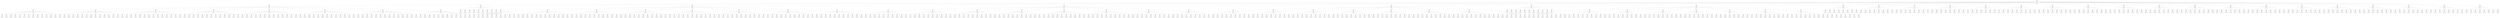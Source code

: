 graph "G" {
  node [
    fontname = "Courier";
  ];
  "8261" [
    label = "Visits: 654\nValue: 502\n. . . . . . \nb . a . a . \n. . . . . . \nA . . . . . \n. . . . . a \na b A b a . \n\na: 0 | A: 1 | \nb: 1 | B: 4 | \n\n\nO \"B\" jogou, vez do \"A\":";
  ];
  "8262" [
    label = "Visits: 115\nValue: 107\n. . . . . . \nb . a . a . \n. . . . . . \nA . . . . a \n. . . . . . \na b A b a A \n\na: 0 | A: 0 | \nb: 1 | B: 4 | \n\n\nO \"B\" jogou, vez do \"A\":";
  ];
  "8263" [
    label = "Visits: 15\nValue: 1\n. . . . . . \nb . a . a . \n. . . . . . \nA . . . . a \n. . . . . . \na b . b a A \n\na: 0 | A: 1 | \nb: 1 | B: 4 | \n\n\nO \"A\" jogou, vez do \"B\":";
  ];
  "8264" [
    label = "Visits: 1\nValue: 1\n. . . . . . \nb . a a . b \n. . . . . . \nA . . . . a \n. . . . . . \na b . b a A \n\na: 0 | A: 1 | \nb: 0 | B: 4 | \n\n\nO \"B\" jogou, vez do \"A\":";
  ];
  "8265" [
    label = "Visits: 1\nValue: 1\n. . . . a . \nb . a . . . \n. . . . B . \nA . . . . . \n. . . . . . \na b . b a A \n\na: 1 | A: 1 | \nb: 1 | B: 3 | \n\n\nO \"B\" jogou, vez do \"A\":";
  ];
  "8266" [
    label = "Visits: 1\nValue: 1\n. . . . . . \nb a . b . a \n. . . . . . \nA . . . . a \n. . . . . . \na b . b a A \n\na: 0 | A: 1 | \nb: 0 | B: 4 | \n\n\nO \"B\" jogou, vez do \"A\":";
  ];
  "8267" [
    label = "Visits: 1\nValue: 1\n. . a . . . \nb . . . a . \n. . b . . . \nA . . . . a \n. . . . . . \na b . b a A \n\na: 0 | A: 1 | \nb: 0 | B: 4 | \n\n\nO \"B\" jogou, vez do \"A\":";
  ];
  "8268" [
    label = "Visits: 1\nValue: 1\n. . . . . . \nb . a . a . \n. . . . . a \nA . . . . . \n. . . . . B \na b . b . . \n\na: 1 | A: 2 | \nb: 1 | B: 3 | \n\n\nO \"B\" jogou, vez do \"A\":";
  ];
  "8269" [
    label = "Visits: 1\nValue: 1\n. . . a . . \n. . . . a . \n. b . . . . \nA . . . . a \n. . . . . . \na b . b a A \n\na: 0 | A: 1 | \nb: 1 | B: 4 | \n\n\nO \"B\" jogou, vez do \"A\":";
  ];
  "8270" [
    label = "Visits: 1\nValue: 1\n. . . . . . \nb . a . a . \n. . . . . . \nA . . . . . \n. . . . b . \na b . . . A \n\na: 2 | A: 1 | \nb: 1 | B: 4 | \n\n\nO \"B\" jogou, vez do \"A\":";
  ];
  "8271" [
    label = "Visits: 1\nValue: 1\n. . . . b . \nb . a . . . \n. . . . a . \nA . . . . a \n. . . . . . \na b . b a A \n\na: 0 | A: 1 | \nb: 0 | B: 4 | \n\n\nO \"B\" jogou, vez do \"A\":";
  ];
  "8272" [
    label = "Visits: 1\nValue: 1\n. a . . . a \nb . . . . . \n. . . B . . \nA . . . . a \n. . . . . . \na b . b a A \n\na: 0 | A: 1 | \nb: 1 | B: 3 | \n\n\nO \"B\" jogou, vez do \"A\":";
  ];
  "8273" [
    label = "Visits: 1\nValue: 1\n. . . . . . \nb . a . a . \n. . . . . . \nA . . . . . \n. . . . B . \na b . . . . \n\na: 2 | A: 2 | \nb: 2 | B: 3 | \n\n\nO \"B\" jogou, vez do \"A\":";
  ];
  "8274" [
    label = "Visits: 1\nValue: 1\n. . . . . . \nb . a . a . \n. . . . . . \nA . . . . a \n. . b . . . \na . . . a A \n\na: 0 | A: 1 | \nb: 2 | B: 4 | \n\n\nO \"B\" jogou, vez do \"A\":";
  ];
  "8275" [
    label = "Visits: 1\nValue: 1\n. . b . . . \nb . . . a . \n. . a . . . \nA . . . . a \n. . . . . . \na b . b a A \n\na: 0 | A: 1 | \nb: 0 | B: 4 | \n\n\nO \"B\" jogou, vez do \"A\":";
  ];
  "8276" [
    label = "Visits: 1\nValue: 1\n. b . . . . \n. . . . a . \n. . . a . . \nA . . . . a \n. . . . . . \na b . b a A \n\na: 0 | A: 1 | \nb: 1 | B: 4 | \n\n\nO \"B\" jogou, vez do \"A\":";
  ];
  "8277" [
    label = "Visits: 1\nValue: 1\n. . . . . . \nb . a . a . \n. . . . . . \nA . . . . a \n. . . B . . \na b . . . A \n\na: 1 | A: 1 | \nb: 2 | B: 3 | \n\n\nO \"B\" jogou, vez do \"A\":";
  ];
  "8278" [
    label = "Visits: 15\nValue: 1\n. . . . . . \nb . a . . . \n. . . . . . \nA . . . . a \n. . . . . . \na b A b a A \n\na: 0 | A: 1 | \nb: 1 | B: 4 | \n\n\nO \"A\" jogou, vez do \"B\":";
  ];
  "8279" [
    label = "Visits: 1\nValue: 1\n. . . . . . \nb . a . . . \nA . . . . . \n. . . . . a \nB . . . . . \n. . A b a A \n\na: 1 | A: 1 | \nb: 2 | B: 3 | \n\n\nO \"B\" jogou, vez do \"A\":";
  ];
  "8280" [
    label = "Visits: 1\nValue: 1\n. . . . . . \nb . a . . . \n. . . . . . \nA . . . . a \n. . b . . . \na . A . a A \n\na: 0 | A: 1 | \nb: 2 | B: 4 | \n\n\nO \"B\" jogou, vez do \"A\":";
  ];
  "8281" [
    label = "Visits: 1\nValue: 1\n. . . . . . \nb . a . . . \n. . . . . b \nA . . . . . \n. . . . . a \na b A b a A \n\na: 0 | A: 1 | \nb: 0 | B: 4 | \n\n\nO \"B\" jogou, vez do \"A\":";
  ];
  "8282" [
    label = "Visits: 1\nValue: 1\n. . . . . . \nb a . b . . \n. . . . . . \nA . . . . a \n. . . . . . \na b A b a A \n\na: 0 | A: 1 | \nb: 0 | B: 4 | \n\n\nO \"B\" jogou, vez do \"A\":";
  ];
  "8283" [
    label = "Visits: 1\nValue: 1\n. . . . . . \nb . a . . . \n. . . . . a \nA . . . . . \n. . . . . B \na b A b . . \n\na: 1 | A: 2 | \nb: 1 | B: 3 | \n\n\nO \"B\" jogou, vez do \"A\":";
  ];
  "8284" [
    label = "Visits: 1\nValue: 1\n. . . a . . \n. . . . . . \n. B . . . . \n. . . . . a \n. . . . . . \na b A b a A \n\na: 0 | A: 2 | \nb: 2 | B: 3 | \n\n\nO \"B\" jogou, vez do \"A\":";
  ];
  "8285" [
    label = "Visits: 1\nValue: 1\n. . . . . . \nb . a . . B \n. . . . . . \nA . . . . a \n. . . . . . \na b A b a A \n\na: 0 | A: 1 | \nb: 1 | B: 3 | \n\n\nO \"B\" jogou, vez do \"A\":";
  ];
  "8286" [
    label = "Visits: 1\nValue: 1\nb . . . . . \n. . a . . . \nb . . . . . \nA . . . . a \n. . . . . . \na b A b a A \n\na: 0 | A: 1 | \nb: 0 | B: 4 | \n\n\nO \"B\" jogou, vez do \"A\":";
  ];
  "8287" [
    label = "Visits: 1\nValue: 1\n. . . . . . \nb . a . . . \n. . . . . . \nA . . . B . \n. . . . . . \na b A b a A \n\na: 1 | A: 1 | \nb: 1 | B: 3 | \n\n\nO \"B\" jogou, vez do \"A\":";
  ];
  "8288" [
    label = "Visits: 1\nValue: 1\n. . . . . . \nb . a . . . \n. . . . . . \nA . B . . a \n. . . . . . \na b A b a A \n\na: 0 | A: 1 | \nb: 1 | B: 3 | \n\n\nO \"B\" jogou, vez do \"A\":";
  ];
  "8289" [
    label = "Visits: 1\nValue: 1\n. . . . . . \nb . a . . . \n. . . . B . \nA . . . . . \n. . . . . . \na b A b a A \n\na: 1 | A: 1 | \nb: 1 | B: 3 | \n\n\nO \"B\" jogou, vez do \"A\":";
  ];
  "8290" [
    label = "Visits: 1\nValue: 1\n. . b . . . \nb . . . . . \n. . a . . . \nA . . . . a \n. . . . . . \na b A b a A \n\na: 0 | A: 1 | \nb: 0 | B: 4 | \n\n\nO \"B\" jogou, vez do \"A\":";
  ];
  "8291" [
    label = "Visits: 1\nValue: 1\n. . . . . . \nb . a . . . \n. . . . . . \nA . . . . a \n. . . B . . \na b . . . A \n\na: 1 | A: 2 | \nb: 2 | B: 3 | \n\n\nO \"B\" jogou, vez do \"A\":";
  ];
  "8292" [
    label = "Visits: 1\nValue: 1\n. . . . . . \nb . a . . . \n. . . . . . \nA . . . . . \n. . . . b . \na b A . . A \n\na: 2 | A: 1 | \nb: 1 | B: 4 | \n\n\nO \"B\" jogou, vez do \"A\":";
  ];
  "8293" [
    label = "Visits: 14\nValue: 1\n. . . . . . \nb . a . a . \n. . . . . . \nA . . . . a \n. . . . . . \na b A b a . \n\na: 0 | A: 1 | \nb: 1 | B: 4 | \n\n\nO \"A\" jogou, vez do \"B\":";
  ];
  "8294" [
    label = "Visits: 1\nValue: 1\n. . . . . . \nb . a . a . \n. . . . . . \nA . . . . . \n. . . . B . \na b A . . . \n\na: 2 | A: 1 | \nb: 2 | B: 3 | \n\n\nO \"B\" jogou, vez do \"A\":";
  ];
  "8295" [
    label = "Visits: 1\nValue: 1\n. . . . . . \n. B . a a . \n. . . . . . \nA . . . . a \n. . . . . . \na b A b a . \n\na: 0 | A: 1 | \nb: 2 | B: 3 | \n\n\nO \"B\" jogou, vez do \"A\":";
  ];
  "8296" [
    label = "Visits: 1\nValue: 1\n. . . . . . \nb . a . a . \nA . . . . . \n. . . . . a \nB . . . . . \n. . A b a . \n\na: 1 | A: 1 | \nb: 2 | B: 3 | \n\n\nO \"B\" jogou, vez do \"A\":";
  ];
  "8297" [
    label = "Visits: 1\nValue: 1\n. . . . . . \nb a . b . a \n. . . . . . \nA . . . . a \n. . . . . . \na b A b a . \n\na: 0 | A: 1 | \nb: 0 | B: 4 | \n\n\nO \"B\" jogou, vez do \"A\":";
  ];
  "8298" [
    label = "Visits: 1\nValue: 1\n. b . . . . \n. . . . a . \n. . . a . . \nA . . . . a \n. . . . . . \na b A b a . \n\na: 0 | A: 1 | \nb: 1 | B: 4 | \n\n\nO \"B\" jogou, vez do \"A\":";
  ];
  "8299" [
    label = "Visits: 1\nValue: 1\n. . . . . . \nb . a . a . \n. . . . . . \nA . . . . a \n. . . . . . \na b A b a B \n\na: 0 | A: 1 | \nb: 1 | B: 3 | \n\n\nO \"B\" jogou, vez do \"A\":";
  ];
  "8300" [
    label = "Visits: 1\nValue: 1\n. . b . . . \nb . . . a . \n. . a . . . \nA . . . . a \n. . . . . . \na b A b a . \n\na: 0 | A: 1 | \nb: 0 | B: 4 | \n\n\nO \"B\" jogou, vez do \"A\":";
  ];
  "8301" [
    label = "Visits: 1\nValue: 1\n. . . . . . \nb . a . a . \n. . . . . . \nA . b . . a \n. . . . . . \na b A b a . \n\na: 0 | A: 1 | \nb: 0 | B: 4 | \n\n\nO \"B\" jogou, vez do \"A\":";
  ];
  "8302" [
    label = "Visits: 1\nValue: 1\n. . . . . . \nb . a . a . \n. . . . . . \n. . . . . a \n. B . . . . \n. . . b a . \n\na: 1 | A: 3 | \nb: 2 | B: 3 | \n\n\nO \"B\" jogou, vez do \"A\":";
  ];
  "8303" [
    label = "Visits: 1\nValue: 1\n. . . B . . \nb . . . . . \n. a . . . a \nA . . . . a \n. . . . . . \na b A b a . \n\na: 0 | A: 1 | \nb: 1 | B: 3 | \n\n\nO \"B\" jogou, vez do \"A\":";
  ];
  "8304" [
    label = "Visits: 1\nValue: 1\n. . . . . . \nb . a . a . \n. . . . . . \nA . . . . a \n. b . . . . \n. . A b a . \n\na: 1 | A: 1 | \nb: 1 | B: 4 | \n\n\nO \"B\" jogou, vez do \"A\":";
  ];
  "8305" [
    label = "Visits: 1\nValue: 1\n. . . . . . \nb . a . a . \n. . . . . . \nA . . . . a \n. . B . . . \na . . . a . \n\na: 0 | A: 2 | \nb: 3 | B: 3 | \n\n\nO \"B\" jogou, vez do \"A\":";
  ];
  "8306" [
    label = "Visits: 1\nValue: 1\n. . . . . . \nb . a . a . \n. . . . . . \nA . . . . a \nb . . . . . \n. . A b a . \n\na: 1 | A: 1 | \nb: 1 | B: 4 | \n\n\nO \"B\" jogou, vez do \"A\":";
  ];
  "8307" [
    label = "Visits: 14\nValue: 1\n. . . . . . \nb . a . a . \n. . . . . . \n. . . . . a \n. . . . . . \na b A b a A \n\na: 0 | A: 1 | \nb: 1 | B: 4 | \n\n\nO \"A\" jogou, vez do \"B\":";
  ];
  "8308" [
    label = "Visits: 1\nValue: 1\n. . . . . . \nb . a . a . \n. . . . . . \n. . . . . a \n. B . . . . \n. . . b a A \n\na: 1 | A: 2 | \nb: 2 | B: 3 | \n\n\nO \"B\" jogou, vez do \"A\":";
  ];
  "8309" [
    label = "Visits: 1\nValue: 1\n. . . . . . \nb . a . a . \n. . . . . . \n. . . . . a \n. . . b . . \na b A . . A \n\na: 1 | A: 1 | \nb: 1 | B: 4 | \n\n\nO \"B\" jogou, vez do \"A\":";
  ];
  "8310" [
    label = "Visits: 1\nValue: 1\n. . . b . . \nb . . . . . \n. a . . . a \n. . . . . a \n. . . . . . \na b A b a A \n\na: 0 | A: 1 | \nb: 0 | B: 4 | \n\n\nO \"B\" jogou, vez do \"A\":";
  ];
  "8311" [
    label = "Visits: 1\nValue: 1\n. . . a . . \n. . . . a . \n. B . . . . \n. . . . . a \n. . . . . . \na b A b a A \n\na: 0 | A: 1 | \nb: 2 | B: 3 | \n\n\nO \"B\" jogou, vez do \"A\":";
  ];
  "8312" [
    label = "Visits: 1\nValue: 1\n. . a . . . \nb . . . a . \n. . B . . . \n. . . . . a \n. . . . . . \na b A b a A \n\na: 0 | A: 1 | \nb: 1 | B: 3 | \n\n\nO \"B\" jogou, vez do \"A\":";
  ];
  "8313" [
    label = "Visits: 1\nValue: 1\n. . . . . . \nb a . B . a \n. . . . . . \n. . . . . a \n. . . . . . \na b A b a A \n\na: 0 | A: 1 | \nb: 1 | B: 3 | \n\n\nO \"B\" jogou, vez do \"A\":";
  ];
  "8314" [
    label = "Visits: 1\nValue: 1\n. . . . . . \nb . a . a . \n. . . . . . \n. . . . . a \n. . b . . . \na . A . a A \n\na: 0 | A: 1 | \nb: 2 | B: 4 | \n\n\nO \"B\" jogou, vez do \"A\":";
  ];
  "8315" [
    label = "Visits: 1\nValue: 1\n. . . . . . \nb . a . a . \n. . . . . a \n. . . . . . \n. . . . . b \na b A b . A \n\na: 1 | A: 1 | \nb: 0 | B: 4 | \n\n\nO \"B\" jogou, vez do \"A\":";
  ];
  "8316" [
    label = "Visits: 1\nValue: 1\n. b . . . . \n. . . . a . \n. . . a . . \n. . . . . a \n. . . . . . \na b A b a A \n\na: 0 | A: 1 | \nb: 1 | B: 4 | \n\n\nO \"B\" jogou, vez do \"A\":";
  ];
  "8317" [
    label = "Visits: 1\nValue: 1\n. . . . . . \nb . a . a . \n. . . . . . \n. . . b . a \n. . . . . . \na b A b a A \n\na: 0 | A: 1 | \nb: 0 | B: 4 | \n\n\nO \"B\" jogou, vez do \"A\":";
  ];
  "8318" [
    label = "Visits: 1\nValue: 1\n. . . . . . \nb . a . a . \n. . . . . . \n. . . B . a \n. . . . . . \na b A b a A \n\na: 0 | A: 1 | \nb: 1 | B: 3 | \n\n\nO \"B\" jogou, vez do \"A\":";
  ];
  "8319" [
    label = "Visits: 1\nValue: 1\n. . . . . . \n. b . a a . \n. . . . . . \n. . . . . a \n. . . . . . \na b A b a A \n\na: 0 | A: 1 | \nb: 1 | B: 4 | \n\n\nO \"B\" jogou, vez do \"A\":";
  ];
  "8320" [
    label = "Visits: 1\nValue: 1\n. . . . a . \nb . a . . . \n. . . . b . \n. . . . . . \n. . . . . . \na b A b a A \n\na: 1 | A: 1 | \nb: 0 | B: 4 | \n\n\nO \"B\" jogou, vez do \"A\":";
  ];
  "8321" [
    label = "Visits: 14\nValue: 1\n. . . . . . \nb . a . a . \n. . . . . . \nA . . . . a \n. . . . . . \n. b A b a A \n\na: 0 | A: 1 | \nb: 1 | B: 4 | \n\n\nO \"A\" jogou, vez do \"B\":";
  ];
  "8322" [
    label = "Visits: 1\nValue: 1\n. . b . . . \nb . . . a . \n. . a . . . \nA . . . . a \n. . . . . . \n. b A b a A \n\na: 0 | A: 1 | \nb: 0 | B: 4 | \n\n\nO \"B\" jogou, vez do \"A\":";
  ];
  "8323" [
    label = "Visits: 1\nValue: 1\nb . . . . . \n. . a . a . \nB . . . . . \n. . . . . a \nA . . . . . \n. b A b a A \n\na: 0 | A: 1 | \nb: 1 | B: 3 | \n\n\nO \"B\" jogou, vez do \"A\":";
  ];
  "8324" [
    label = "Visits: 1\nValue: 1\n. . . . . . \nb . a . a . \n. . . . . . \nA . . . . a \n. . B . . . \n. . . . a A \n\na: 0 | A: 2 | \nb: 3 | B: 3 | \n\n\nO \"B\" jogou, vez do \"A\":";
  ];
  "8325" [
    label = "Visits: 1\nValue: 1\n. . . B . . \nb . . . . . \n. a . . . a \nA . . . . a \n. . . . . . \n. b A b a A \n\na: 0 | A: 1 | \nb: 1 | B: 3 | \n\n\nO \"B\" jogou, vez do \"A\":";
  ];
  "8326" [
    label = "Visits: 1\nValue: 1\n. . . . . . \nb . a . a . \n. . . . . . \nA . . b . a \n. . . . . . \n. b A b a A \n\na: 0 | A: 1 | \nb: 0 | B: 4 | \n\n\nO \"B\" jogou, vez do \"A\":";
  ];
  "8327" [
    label = "Visits: 1\nValue: 1\n. a . . . a \nb . . . . . \n. . . b . . \nA . . . . a \n. . . . . . \n. b A b a A \n\na: 0 | A: 1 | \nb: 0 | B: 4 | \n\n\nO \"B\" jogou, vez do \"A\":";
  ];
  "8328" [
    label = "Visits: 1\nValue: 1\n. . . . . . \nb . a . a . \n. . . . . . \nA . . . . a \n. . . . . . \nB b A b a A \n\na: 0 | A: 1 | \nb: 1 | B: 3 | \n\n\nO \"B\" jogou, vez do \"A\":";
  ];
  "8329" [
    label = "Visits: 1\nValue: 1\n. . . . . B \nb . a . . . \n. . . a . . \nA . . . . a \n. . . . . . \n. b A b a A \n\na: 0 | A: 1 | \nb: 1 | B: 3 | \n\n\nO \"B\" jogou, vez do \"A\":";
  ];
  "8330" [
    label = "Visits: 1\nValue: 1\n. . . . a . \nb . a . . . \n. . . . B . \nA . . . . . \n. . . . . . \n. b A b a A \n\na: 1 | A: 1 | \nb: 1 | B: 3 | \n\n\nO \"B\" jogou, vez do \"A\":";
  ];
  "8331" [
    label = "Visits: 1\nValue: 1\n. . a . . . \nb . . . a . \n. . B . . . \nA . . . . a \n. . . . . . \n. b A b a A \n\na: 0 | A: 1 | \nb: 1 | B: 3 | \n\n\nO \"B\" jogou, vez do \"A\":";
  ];
  "8332" [
    label = "Visits: 1\nValue: 1\n. . . . . . \nb . a . a . \n. . . . . . \nA . . . . a \n. . . b . . \n. b A . . A \n\na: 1 | A: 1 | \nb: 1 | B: 4 | \n\n\nO \"B\" jogou, vez do \"A\":";
  ];
  "8333" [
    label = "Visits: 1\nValue: 1\nB . . . . . \n. . a . a . \nb . . . . . \nA . . . . a \n. . . . . . \n. b A b a A \n\na: 0 | A: 1 | \nb: 1 | B: 3 | \n\n\nO \"B\" jogou, vez do \"A\":";
  ];
  "8334" [
    label = "Visits: 1\nValue: 1\n. B . . . . \n. . . . a . \n. . . a . . \nA . . . . a \n. . . . . . \n. b A b a A \n\na: 0 | A: 1 | \nb: 2 | B: 3 | \n\n\nO \"B\" jogou, vez do \"A\":";
  ];
  "8335" [
    label = "Visits: 14\nValue: 1\n. . . . . . \nb . a . a . \n. . . . . . \nA . . . . . \n. . . . . . \na b A b a A \n\na: 0 | A: 1 | \nb: 1 | B: 4 | \n\n\nO \"A\" jogou, vez do \"B\":";
  ];
  "8336" [
    label = "Visits: 1\nValue: 1\n. . . a . . \nb . a . . . \n. . . . . b \nA . . . . . \n. . . . . . \na b A b a A \n\na: 0 | A: 1 | \nb: 0 | B: 4 | \n\n\nO \"B\" jogou, vez do \"A\":";
  ];
  "8337" [
    label = "Visits: 1\nValue: 1\n. . . . . . \nb . a . a . \n. . . . . . \nA . . . . . \n. . b . . . \na . A . a A \n\na: 0 | A: 1 | \nb: 2 | B: 4 | \n\n\nO \"B\" jogou, vez do \"A\":";
  ];
  "8338" [
    label = "Visits: 1\nValue: 1\n. . . . . . \nb . a . a . \n. . . . . . \nA . b . . . \n. . . . . . \na b A b a A \n\na: 0 | A: 1 | \nb: 0 | B: 4 | \n\n\nO \"B\" jogou, vez do \"A\":";
  ];
  "8339" [
    label = "Visits: 1\nValue: 1\n. . . . . . \nb . a . a . \n. . . . . . \nA . . . . B \n. . . . . . \na b A b a A \n\na: 0 | A: 1 | \nb: 1 | B: 3 | \n\n\nO \"B\" jogou, vez do \"A\":";
  ];
  "8340" [
    label = "Visits: 1\nValue: 1\n. . . . . . \nb . a a . B \n. . . . . . \nA . . . . . \n. . . . . . \na b A b a A \n\na: 0 | A: 1 | \nb: 1 | B: 3 | \n\n\nO \"B\" jogou, vez do \"A\":";
  ];
  "8341" [
    label = "Visits: 1\nValue: 1\nB . . . . . \n. . a . a . \nb . . . . . \nA . . . . . \n. . . . . . \na b A b a A \n\na: 0 | A: 1 | \nb: 1 | B: 3 | \n\n\nO \"B\" jogou, vez do \"A\":";
  ];
  "8342" [
    label = "Visits: 1\nValue: 1\n. b . . . . \n. . . . a . \n. . . a . . \nA . . . . . \n. . . . . . \na b A b a A \n\na: 0 | A: 1 | \nb: 1 | B: 4 | \n\n\nO \"B\" jogou, vez do \"A\":";
  ];
  "8343" [
    label = "Visits: 1\nValue: 1\n. . . . . . \nb . a . a . \n. . . . . . \nA . B . . . \n. . . . . . \na b A b a A \n\na: 0 | A: 1 | \nb: 1 | B: 3 | \n\n\nO \"B\" jogou, vez do \"A\":";
  ];
  "8344" [
    label = "Visits: 1\nValue: 1\n. . . . . . \n. b . a a . \n. . . . . . \nA . . . . . \n. . . . . . \na b A b a A \n\na: 0 | A: 1 | \nb: 1 | B: 4 | \n\n\nO \"B\" jogou, vez do \"A\":";
  ];
  "8345" [
    label = "Visits: 1\nValue: 1\n. . . . . . \nb a . b . a \n. . . . . . \nA . . . . . \n. . . . . . \na b A b a A \n\na: 0 | A: 1 | \nb: 0 | B: 4 | \n\n\nO \"B\" jogou, vez do \"A\":";
  ];
  "8346" [
    label = "Visits: 1\nValue: 1\n. . . . . . \nb . a . a . \n. . . . . . \n. B . . . . \n. . . . . . \na b A b a A \n\na: 0 | A: 2 | \nb: 1 | B: 3 | \n\n\nO \"B\" jogou, vez do \"A\":";
  ];
  "8347" [
    label = "Visits: 1\nValue: 1\n. . . . . . \nb . a . a . \n. . . . . . \nA . . . . . \n. . . . B . \na b A . . . \n\na: 1 | A: 2 | \nb: 2 | B: 3 | \n\n\nO \"B\" jogou, vez do \"A\":";
  ];
  "8348" [
    label = "Visits: 1\nValue: 1\n. . . . B . \nb . a . . . \n. . . . a . \nA . . . . . \n. . . . . . \na b A b a A \n\na: 0 | A: 1 | \nb: 1 | B: 3 | \n\n\nO \"B\" jogou, vez do \"A\":";
  ];
  "8349" [
    label = "Visits: 14\nValue: 1\n. . . . . . \nb . . . a . \n. . . . . . \nA . . . . a \n. . . . . . \na b A b a A \n\na: 0 | A: 1 | \nb: 1 | B: 4 | \n\n\nO \"A\" jogou, vez do \"B\":";
  ];
  "8350" [
    label = "Visits: 1\nValue: 1\n. . . . . . \nb . b . a . \n. . . . . . \nA . . . . a \n. . . . . . \na b A b a A \n\na: 0 | A: 1 | \nb: 0 | B: 4 | \n\n\nO \"B\" jogou, vez do \"A\":";
  ];
  "8351" [
    label = "Visits: 1\nValue: 1\n. B . . . . \n. . . . a . \n. . . . . . \nA . . . . a \n. . . . . . \na b A b a A \n\na: 0 | A: 1 | \nb: 2 | B: 3 | \n\n\nO \"B\" jogou, vez do \"A\":";
  ];
  "8352" [
    label = "Visits: 1\nValue: 1\n. . . . . . \n. B . . a . \n. . . . . . \nA . . . . a \n. . . . . . \na b A b a A \n\na: 0 | A: 1 | \nb: 2 | B: 3 | \n\n\nO \"B\" jogou, vez do \"A\":";
  ];
  "8353" [
    label = "Visits: 1\nValue: 1\n. . . . . B \nb . . . . . \n. . . a . . \nA . . . . a \n. . . . . . \na b A b a A \n\na: 0 | A: 1 | \nb: 1 | B: 3 | \n\n\nO \"B\" jogou, vez do \"A\":";
  ];
  "8354" [
    label = "Visits: 1\nValue: 1\n. . . . . . \nb . . a . B \n. . . . . . \nA . . . . a \n. . . . . . \na b A b a A \n\na: 0 | A: 1 | \nb: 1 | B: 3 | \n\n\nO \"B\" jogou, vez do \"A\":";
  ];
  "8355" [
    label = "Visits: 1\nValue: 1\n. . . . . . \nb . B . a . \n. . . . . . \nA . . . . a \n. . . . . . \na b A b a A \n\na: 0 | A: 1 | \nb: 1 | B: 3 | \n\n\nO \"B\" jogou, vez do \"A\":";
  ];
  "8356" [
    label = "Visits: 1\nValue: 1\n. . B . . . \nb . . . a . \n. . . . . . \nA . . . . a \n. . . . . . \na b A b a A \n\na: 0 | A: 1 | \nb: 1 | B: 3 | \n\n\nO \"B\" jogou, vez do \"A\":";
  ];
  "8357" [
    label = "Visits: 1\nValue: 1\n. . . . . . \nb . . . a . \n. . . . . . \nA . . . . a \n. . b . . . \na . A . a A \n\na: 0 | A: 1 | \nb: 2 | B: 4 | \n\n\nO \"B\" jogou, vez do \"A\":";
  ];
  "8358" [
    label = "Visits: 1\nValue: 1\n. . . . . . \n. b . . a . \n. . . . . . \nA . . . . a \n. . . . . . \na b A b a A \n\na: 0 | A: 1 | \nb: 1 | B: 4 | \n\n\nO \"B\" jogou, vez do \"A\":";
  ];
  "8359" [
    label = "Visits: 1\nValue: 1\n. . . . . . \nb . . . a . \n. . . . . . \nA . . B . a \n. . . . . . \na b A b a A \n\na: 0 | A: 1 | \nb: 1 | B: 3 | \n\n\nO \"B\" jogou, vez do \"A\":";
  ];
  "8360" [
    label = "Visits: 1\nValue: 1\n. . . . B . \nb . . . . . \n. . . . a . \nA . . . . a \n. . . . . . \na b A b a A \n\na: 0 | A: 1 | \nb: 1 | B: 3 | \n\n\nO \"B\" jogou, vez do \"A\":";
  ];
  "8361" [
    label = "Visits: 1\nValue: 1\n. . . . . . \nb . . . a . \n. . . . . . \nA . . . . a \nb . . . . . \n. . A b a A \n\na: 1 | A: 1 | \nb: 1 | B: 4 | \n\n\nO \"B\" jogou, vez do \"A\":";
  ];
  "8362" [
    label = "Visits: 1\nValue: 1\n. . . . . . \nb . . . a . \n. . B . . . \nA . . . . a \n. . . . . . \na b A b a A \n\na: 0 | A: 1 | \nb: 1 | B: 3 | \n\n\nO \"B\" jogou, vez do \"A\":";
  ];
  "8363" [
    label = "Visits: 14\nValue: 1\n. . . . . . \nb . a . a . \n. . . . . . \nA . . . . a \n. . . . . . \na b A b . A \n\na: 0 | A: 1 | \nb: 1 | B: 4 | \n\n\nO \"A\" jogou, vez do \"B\":";
  ];
  "8364" [
    label = "Visits: 1\nValue: 1\n. . . . . . \nb . a a . B \n. . . . . . \nA . . . . a \n. . . . . . \na b A b . A \n\na: 0 | A: 1 | \nb: 1 | B: 3 | \n\n\nO \"B\" jogou, vez do \"A\":";
  ];
  "8365" [
    label = "Visits: 1\nValue: 1\n. . . . . . \nb . a . a . \n. . . . . . \nA . . . . a \n. . . b . . \na b A . . A \n\na: 0 | A: 1 | \nb: 1 | B: 4 | \n\n\nO \"B\" jogou, vez do \"A\":";
  ];
  "8366" [
    label = "Visits: 1\nValue: 1\n. . . . . . \nb a . B . a \n. . . . . . \nA . . . . a \n. . . . . . \na b A b . A \n\na: 0 | A: 1 | \nb: 1 | B: 3 | \n\n\nO \"B\" jogou, vez do \"A\":";
  ];
  "8367" [
    label = "Visits: 1\nValue: 1\n. . . . b . \nb . a . . . \n. . . . a . \nA . . . . a \n. . . . . . \na b A b . A \n\na: 0 | A: 1 | \nb: 0 | B: 4 | \n\n\nO \"B\" jogou, vez do \"A\":";
  ];
  "8368" [
    label = "Visits: 1\nValue: 1\n. . . . . . \nb . a . a . \n. . . . . a \nA . . . . . \n. . . . . B \na b A b . . \n\na: 0 | A: 2 | \nb: 1 | B: 3 | \n\n\nO \"B\" jogou, vez do \"A\":";
  ];
  "8369" [
    label = "Visits: 1\nValue: 1\n. . . . . . \nb . a . a . \n. . . . . . \nA . . . . a \n. . B . . . \na . . . . A \n\na: 0 | A: 2 | \nb: 3 | B: 3 | \n\n\nO \"B\" jogou, vez do \"A\":";
  ];
  "8370" [
    label = "Visits: 1\nValue: 1\n. . . . . . \nb . a . a . \n. . . . . . \nA . . . . a \n. . . . . . \na b A b B . \n\na: 0 | A: 2 | \nb: 1 | B: 3 | \n\n\nO \"B\" jogou, vez do \"A\":";
  ];
  "8371" [
    label = "Visits: 1\nValue: 1\n. . . . . . \nb . a . a . \n. . . . . . \nA b . . . a \n. . . . . . \na b A b . A \n\na: 0 | A: 1 | \nb: 0 | B: 4 | \n\n\nO \"B\" jogou, vez do \"A\":";
  ];
  "8372" [
    label = "Visits: 1\nValue: 1\n. . b . . . \nb . . . a . \n. . a . . . \nA . . . . a \n. . . . . . \na b A b . A \n\na: 0 | A: 1 | \nb: 0 | B: 4 | \n\n\nO \"B\" jogou, vez do \"A\":";
  ];
  "8373" [
    label = "Visits: 1\nValue: 1\n. . . . a . \nb . a . . . \n. . . . b . \nA . . . . . \n. . . . . . \na b A b . A \n\na: 1 | A: 1 | \nb: 0 | B: 4 | \n\n\nO \"B\" jogou, vez do \"A\":";
  ];
  "8374" [
    label = "Visits: 1\nValue: 1\n. . . . . . \nb . a . a . \n. . . . . . \nA . . b . a \n. . . . . . \na b A b . A \n\na: 0 | A: 1 | \nb: 0 | B: 4 | \n\n\nO \"B\" jogou, vez do \"A\":";
  ];
  "8375" [
    label = "Visits: 1\nValue: 1\n. . . . . . \nb . a . a . \n. . . . . . \nA . B . . a \n. . . . . . \na b A b . A \n\na: 0 | A: 1 | \nb: 1 | B: 3 | \n\n\nO \"B\" jogou, vez do \"A\":";
  ];
  "8376" [
    label = "Visits: 1\nValue: 1\nB . . . . . \n. . a . a . \nb . . . . . \nA . . . . a \n. . . . . . \na b A b . A \n\na: 0 | A: 1 | \nb: 1 | B: 3 | \n\n\nO \"B\" jogou, vez do \"A\":";
  ];
  "8377" [
    label = "Visits: 10\nValue: 1\n. . . . . . \nb . a . a . \n. . . . . . \nA . . . . . \n. . . . A . \na b A . . . \n\na: 2 | A: 0 | \nb: 2 | B: 4 | \n\n\nO \"A\" jogou, vez do \"B\":";
  ];
  "8378" [
    label = "Visits: 1\nValue: 1\n. . . . . . \nb . a . a . \n. . . . . . \n. B . . . . \n. . . . A . \na b A . . . \n\na: 2 | A: 1 | \nb: 2 | B: 3 | \n\n\nO \"B\" jogou, vez do \"A\":";
  ];
  "8379" [
    label = "Visits: 1\nValue: 1\n. a . . . a \nb . . . . . \n. . . B . . \nA . . . . . \n. . . . A . \na b A . . . \n\na: 2 | A: 0 | \nb: 2 | B: 3 | \n\n\nO \"B\" jogou, vez do \"A\":";
  ];
  "8380" [
    label = "Visits: 1\nValue: 1\n. . . . . . \nb a . B . a \n. . . . . . \nA . . . . . \n. . . . A . \na b A . . . \n\na: 2 | A: 0 | \nb: 2 | B: 3 | \n\n\nO \"B\" jogou, vez do \"A\":";
  ];
  "8381" [
    label = "Visits: 1\nValue: 1\n. . . b . . \nb . . . . . \n. a . . . a \nA . . . . . \n. . . . A . \na b A . . . \n\na: 2 | A: 0 | \nb: 1 | B: 4 | \n\n\nO \"B\" jogou, vez do \"A\":";
  ];
  "8382" [
    label = "Visits: 1\nValue: 1\n. . . . . . \n. B . a a . \n. . . . . . \nA . . . . . \n. . . . A . \na b A . . . \n\na: 2 | A: 0 | \nb: 3 | B: 3 | \n\n\nO \"B\" jogou, vez do \"A\":";
  ];
  "8383" [
    label = "Visits: 1\nValue: 1\n. . . . . b \nb . a . . . \n. . . a . . \nA . . . . . \n. . . . A . \na b A . . . \n\na: 2 | A: 0 | \nb: 1 | B: 4 | \n\n\nO \"B\" jogou, vez do \"A\":";
  ];
  "8384" [
    label = "Visits: 1\nValue: 1\nb . . . . . \n. . a . a . \nb . . . . . \nA . . . . . \n. . . . A . \na b A . . . \n\na: 2 | A: 0 | \nb: 1 | B: 4 | \n\n\nO \"B\" jogou, vez do \"A\":";
  ];
  "8385" [
    label = "Visits: 1\nValue: 1\n. . . a . . \n. . . . a . \n. b . . . . \nA . . . . . \n. . . . A . \na b A . . . \n\na: 2 | A: 0 | \nb: 2 | B: 4 | \n\n\nO \"B\" jogou, vez do \"A\":";
  ];
  "8386" [
    label = "Visits: 1\nValue: 1\n. . . . . . \n. b . a a . \n. . . . . . \nA . . . . . \n. . . . A . \na b A . . . \n\na: 2 | A: 0 | \nb: 2 | B: 4 | \n\n\nO \"B\" jogou, vez do \"A\":";
  ];
  "8387" [
    label = "Visits: 97\nValue: 89\n. . . . a . \nb . a . . . \n. . . . A . \nA . . . . . \n. . . . . a \na b A b a . \n\na: 0 | A: 0 | \nb: 1 | B: 4 | \n\n\nO \"B\" jogou, vez do \"A\":";
  ];
  "8388" [
    label = "Visits: 12\nValue: 1\n. . . . a . \nb . a . . . \n. . . . A . \nA . . . . . \n. . . . . a \na b . b a . \n\na: 0 | A: 1 | \nb: 1 | B: 4 | \n\n\nO \"A\" jogou, vez do \"B\":";
  ];
  "8389" [
    label = "Visits: 1\nValue: 1\n. . . . . . \nb a . b . . \n. . . . A . \nA . . . . . \n. . . . . a \na b . b a . \n\na: 1 | A: 1 | \nb: 0 | B: 4 | \n\n\nO \"B\" jogou, vez do \"A\":";
  ];
  "8390" [
    label = "Visits: 1\nValue: 1\n. b . . a . \n. . . . . . \n. . . a A . \nA . . . . . \n. . . . . a \na b . b a . \n\na: 0 | A: 1 | \nb: 1 | B: 4 | \n\n\nO \"B\" jogou, vez do \"A\":";
  ];
  "8391" [
    label = "Visits: 1\nValue: 1\n. . . . a . \nb . a . A . \n. . . . . . \nA . . . B . \n. . . . . . \na b . b a . \n\na: 1 | A: 1 | \nb: 1 | B: 3 | \n\n\nO \"B\" jogou, vez do \"A\":";
  ];
  "8392" [
    label = "Visits: 1\nValue: 1\n. . . . a . \nb . a . . . \n. . . . A . \nA . . . . a \n. . . . . . \na b . b a B \n\na: 0 | A: 1 | \nb: 1 | B: 3 | \n\n\nO \"B\" jogou, vez do \"A\":";
  ];
  "8393" [
    label = "Visits: 1\nValue: 1\nb . . . a . \n. . a . . . \nb . . . A . \nA . . . . . \n. . . . . a \na b . b a . \n\na: 0 | A: 1 | \nb: 0 | B: 4 | \n\n\nO \"B\" jogou, vez do \"A\":";
  ];
  "8394" [
    label = "Visits: 1\nValue: 1\n. . . . . . \nb . a . . B \n. . . . . . \nA . . A . . \n. . . . . a \na b . b a . \n\na: 1 | A: 1 | \nb: 1 | B: 3 | \n\n\nO \"B\" jogou, vez do \"A\":";
  ];
  "8395" [
    label = "Visits: 1\nValue: 1\n. B . . a . \n. . . . . . \n. . . a A . \nA . . . . . \n. . . . . a \na b . b a . \n\na: 0 | A: 1 | \nb: 2 | B: 3 | \n\n\nO \"B\" jogou, vez do \"A\":";
  ];
  "8396" [
    label = "Visits: 1\nValue: 1\n. . . . a . \nb . a . . . \nA . . . A . \n. . . . . . \nB . . . . a \n. . . b a . \n\na: 1 | A: 1 | \nb: 2 | B: 3 | \n\n\nO \"B\" jogou, vez do \"A\":";
  ];
  "8397" [
    label = "Visits: 1\nValue: 1\nB . . . a . \n. . a . . . \nb . . . A . \nA . . . . . \n. . . . . a \na b . b a . \n\na: 0 | A: 1 | \nb: 1 | B: 3 | \n\n\nO \"B\" jogou, vez do \"A\":";
  ];
  "8398" [
    label = "Visits: 1\nValue: 1\n. . . . a . \nb . a . . . \n. . . . A . \nA . . . . . \n. . . . b . \na b . . . . \n\na: 2 | A: 1 | \nb: 1 | B: 4 | \n\n\nO \"B\" jogou, vez do \"A\":";
  ];
  "8399" [
    label = "Visits: 1\nValue: 1\n. . . . a . \nb . a . . . \n. . . A . B \nA . . . . . \n. . . . . a \na b . b a . \n\na: 0 | A: 1 | \nb: 1 | B: 3 | \n\n\nO \"B\" jogou, vez do \"A\":";
  ];
  "8400" [
    label = "Visits: 12\nValue: 1\n. . . . . . \nb . a . . . \n. . . . A . \nA . . . . . \n. . . . . a \na b A b a . \n\na: 0 | A: 1 | \nb: 1 | B: 4 | \n\n\nO \"A\" jogou, vez do \"B\":";
  ];
  "8401" [
    label = "Visits: 1\nValue: 1\n. . a . . . \nb . . . . . \n. . b . A . \nA . . . . . \n. . . . . a \na b A b a . \n\na: 0 | A: 1 | \nb: 0 | B: 4 | \n\n\nO \"B\" jogou, vez do \"A\":";
  ];
  "8402" [
    label = "Visits: 1\nValue: 1\n. . . . . b \nb . a . . . \n. . . . A . \nA . . . . . \n. . . . . a \na b A b a . \n\na: 0 | A: 1 | \nb: 0 | B: 4 | \n\n\nO \"B\" jogou, vez do \"A\":";
  ];
  "8403" [
    label = "Visits: 1\nValue: 1\n. a . . . . \nb . . . . . \n. . . B . A \nA . . . . . \n. . . . . a \na b A b a . \n\na: 0 | A: 1 | \nb: 1 | B: 3 | \n\n\nO \"B\" jogou, vez do \"A\":";
  ];
  "8404" [
    label = "Visits: 1\nValue: 1\n. . . . . . \nb . a . . . \n. . . . A . \nA . . . . . \n. b . . . a \n. . A b a . \n\na: 1 | A: 1 | \nb: 1 | B: 4 | \n\n\nO \"B\" jogou, vez do \"A\":";
  ];
  "8405" [
    label = "Visits: 1\nValue: 1\n. a . . . . \nb . . . . . \n. . . b A . \nA . . . . . \n. . . . . a \na b A b a . \n\na: 0 | A: 1 | \nb: 0 | B: 4 | \n\n\nO \"B\" jogou, vez do \"A\":";
  ];
  "8406" [
    label = "Visits: 1\nValue: 1\n. . . . . . \nb . a A . . \n. . . . . . \nA . . . . B \n. . . . . . \na b A b a a \n\na: 0 | A: 1 | \nb: 1 | B: 3 | \n\n\nO \"B\" jogou, vez do \"A\":";
  ];
  "8407" [
    label = "Visits: 1\nValue: 1\nb . . . . . \n. . a . . . \nb . . . A . \nA . . . . . \n. . . . . a \na b A b a . \n\na: 0 | A: 1 | \nb: 0 | B: 4 | \n\n\nO \"B\" jogou, vez do \"A\":";
  ];
  "8408" [
    label = "Visits: 1\nValue: 1\n. . . a . . \n. . . . . . \n. b . . A . \nA . . . . . \n. . . . . a \na b A b a . \n\na: 0 | A: 1 | \nb: 1 | B: 4 | \n\n\nO \"B\" jogou, vez do \"A\":";
  ];
  "8409" [
    label = "Visits: 1\nValue: 1\n. . . . . . \n. B . a . . \n. . . . A . \nA . . . . . \n. . . . . a \na b A b a . \n\na: 0 | A: 1 | \nb: 2 | B: 3 | \n\n\nO \"B\" jogou, vez do \"A\":";
  ];
  "8410" [
    label = "Visits: 1\nValue: 1\n. . . . . . \nb . a . . . \n. . . . A . \nA . . b . . \n. . . . . a \na b A b a . \n\na: 0 | A: 1 | \nb: 0 | B: 4 | \n\n\nO \"B\" jogou, vez do \"A\":";
  ];
  "8411" [
    label = "Visits: 1\nValue: 1\nb . . . . . \n. . a . . . \nB . . . A . \n. . . . . . \nA . . . . a \na b A b a . \n\na: 0 | A: 1 | \nb: 1 | B: 3 | \n\n\nO \"B\" jogou, vez do \"A\":";
  ];
  "8412" [
    label = "Visits: 12\nValue: 1\n. . . . a . \nb . a . . . \n. . . . A . \n. . . . . . \n. . . . . a \na b A b a . \n\na: 0 | A: 1 | \nb: 1 | B: 4 | \n\n\nO \"A\" jogou, vez do \"B\":";
  ];
  "8413" [
    label = "Visits: 1\nValue: 1\n. . . . a . \nb . a . . . \n. . . . A . \n. . . . . . \n. . . B . a \na b . . . . \n\na: 1 | A: 2 | \nb: 2 | B: 3 | \n\n\nO \"B\" jogou, vez do \"A\":";
  ];
  "8414" [
    label = "Visits: 1\nValue: 1\n. . . . . . \nb . a . B . \n. . . . . . \n. . . . A . \n. . . . . a \na b A b a . \n\na: 1 | A: 1 | \nb: 1 | B: 3 | \n\n\nO \"B\" jogou, vez do \"A\":";
  ];
  "8415" [
    label = "Visits: 1\nValue: 1\n. . . . . . \nb . a . . B \n. . . . . . \n. . . A . . \n. . . . . a \na b A b a . \n\na: 1 | A: 1 | \nb: 1 | B: 3 | \n\n\nO \"B\" jogou, vez do \"A\":";
  ];
  "8416" [
    label = "Visits: 1\nValue: 1\n. . . . a . \nb . a . . . \n. . . . A . \n. . . . . b \n. . . . . . \na b A b a a \n\na: 0 | A: 1 | \nb: 0 | B: 4 | \n\n\nO \"B\" jogou, vez do \"A\":";
  ];
  "8417" [
    label = "Visits: 1\nValue: 1\n. . . . a . \nb . a . . . \n. . . . A . \n. . . . . . \nb . . . . a \n. . A b a . \n\na: 1 | A: 1 | \nb: 1 | B: 4 | \n\n\nO \"B\" jogou, vez do \"A\":";
  ];
  "8418" [
    label = "Visits: 1\nValue: 1\n. . . . a . \n. b . a . . \n. . . . A . \n. . . . . . \n. . . . . a \na b A b a . \n\na: 0 | A: 1 | \nb: 1 | B: 4 | \n\n\nO \"B\" jogou, vez do \"A\":";
  ];
  "8419" [
    label = "Visits: 1\nValue: 1\n. . . . a . \nb . a . . . \n. . . . A . \n. . . . . . \n. b . . . a \n. . A b a . \n\na: 1 | A: 1 | \nb: 1 | B: 4 | \n\n\nO \"B\" jogou, vez do \"A\":";
  ];
  "8420" [
    label = "Visits: 1\nValue: 1\n. . . . a . \nb . a . . . \n. . . . A . \n. . b . . . \n. . . . . a \na b A b a . \n\na: 0 | A: 1 | \nb: 0 | B: 4 | \n\n\nO \"B\" jogou, vez do \"A\":";
  ];
  "8421" [
    label = "Visits: 1\nValue: 1\n. . . . a . \nb . a . . . \n. . . . A . \n. . . . . . \n. . . . b . \na b A . . . \n\na: 2 | A: 1 | \nb: 1 | B: 4 | \n\n\nO \"B\" jogou, vez do \"A\":";
  ];
  "8422" [
    label = "Visits: 1\nValue: 1\n. . . . . . \nb a . b . . \n. . . . A . \n. . . . . . \n. . . . . a \na b A b a . \n\na: 1 | A: 1 | \nb: 0 | B: 4 | \n\n\nO \"B\" jogou, vez do \"A\":";
  ];
  "8423" [
    label = "Visits: 1\nValue: 1\n. . . a a . \n. . . . . . \n. b . . A . \n. . . . . . \n. . . . . a \na b A b a . \n\na: 0 | A: 1 | \nb: 1 | B: 4 | \n\n\nO \"B\" jogou, vez do \"A\":";
  ];
  "8424" [
    label = "Visits: 12\nValue: 1\n. . . . a . \nb . a . . . \n. . . . . . \nA . . . . . \n. . . . . a \na b A b a . \n\na: 0 | A: 1 | \nb: 1 | B: 4 | \n\n\nO \"A\" jogou, vez do \"B\":";
  ];
  "8425" [
    label = "Visits: 1\nValue: 1\n. . . . . . \nb . a . b . \n. . . . . . \nA . . . . . \n. . . . . a \na b A b a . \n\na: 1 | A: 1 | \nb: 0 | B: 4 | \n\n\nO \"B\" jogou, vez do \"A\":";
  ];
  "8426" [
    label = "Visits: 1\nValue: 1\n. . . . a . \nb . a . . . \n. . . . . B \nA . . . . . \n. . . . . a \na b A b a . \n\na: 0 | A: 1 | \nb: 1 | B: 3 | \n\n\nO \"B\" jogou, vez do \"A\":";
  ];
  "8427" [
    label = "Visits: 1\nValue: 1\n. . . . a . \nb . a . . . \n. . . . . . \nA . . . . b \n. . . . . . \na b A b a a \n\na: 0 | A: 1 | \nb: 0 | B: 4 | \n\n\nO \"B\" jogou, vez do \"A\":";
  ];
  "8428" [
    label = "Visits: 1\nValue: 1\n. . . . . . \nb . a . . b \n. . . . . . \nA . . . . . \n. . . . . a \na b A b a . \n\na: 1 | A: 1 | \nb: 0 | B: 4 | \n\n\nO \"B\" jogou, vez do \"A\":";
  ];
  "8429" [
    label = "Visits: 1\nValue: 1\n. . . . a . \n. B . a . . \n. . . . . . \nA . . . . . \n. . . . . a \na b A b a . \n\na: 0 | A: 1 | \nb: 2 | B: 3 | \n\n\nO \"B\" jogou, vez do \"A\":";
  ];
  "8430" [
    label = "Visits: 1\nValue: 1\n. . . . . . \nb . a . . B \n. . . . . . \nA . . . . . \n. . . . . a \na b A b a . \n\na: 1 | A: 1 | \nb: 1 | B: 3 | \n\n\nO \"B\" jogou, vez do \"A\":";
  ];
  "8431" [
    label = "Visits: 1\nValue: 1\nb . . . a . \n. . a . . . \nB . . . . . \n. . . . . . \nA . . . . a \na b A b a . \n\na: 0 | A: 1 | \nb: 1 | B: 3 | \n\n\nO \"B\" jogou, vez do \"A\":";
  ];
  "8432" [
    label = "Visits: 1\nValue: 1\n. . . . a . \nb . a . . . \n. . . . . . \nA . . . . . \nb . . . . a \n. . A b a . \n\na: 1 | A: 1 | \nb: 1 | B: 4 | \n\n\nO \"B\" jogou, vez do \"A\":";
  ];
  "8433" [
    label = "Visits: 1\nValue: 1\n. . . . . . \nb a . B . . \n. . . . . . \nA . . . . . \n. . . . . a \na b A b a . \n\na: 1 | A: 1 | \nb: 1 | B: 3 | \n\n\nO \"B\" jogou, vez do \"A\":";
  ];
  "8434" [
    label = "Visits: 1\nValue: 1\n. . . . a . \nb . a . . . \n. . . . . . \nA . . . . . \n. . b . . a \na . A . a . \n\na: 0 | A: 1 | \nb: 2 | B: 4 | \n\n\nO \"B\" jogou, vez do \"A\":";
  ];
  "8435" [
    label = "Visits: 1\nValue: 1\n. a . . a . \nb . . . . . \n. . . b . . \nA . . . . . \n. . . . . a \na b A b a . \n\na: 0 | A: 1 | \nb: 0 | B: 4 | \n\n\nO \"B\" jogou, vez do \"A\":";
  ];
  "8436" [
    label = "Visits: 12\nValue: 1\n. . . . a . \nb . a . . . \n. . . . A . \nA . . . . . \n. . . . . a \n. b A b a . \n\na: 0 | A: 1 | \nb: 1 | B: 4 | \n\n\nO \"A\" jogou, vez do \"B\":";
  ];
  "8437" [
    label = "Visits: 1\nValue: 1\n. . . . a . \nb . a . . . \n. . . . A . \nA . . . . . \nb . . . . a \n. . A b a . \n\na: 0 | A: 1 | \nb: 1 | B: 4 | \n\n\nO \"B\" jogou, vez do \"A\":";
  ];
  "8438" [
    label = "Visits: 1\nValue: 1\n. . . . a . \nb . a . . . \n. . . . A . \nA . . . . . \n. . . . B . \n. b A . . . \n\na: 2 | A: 1 | \nb: 2 | B: 3 | \n\n\nO \"B\" jogou, vez do \"A\":";
  ];
  "8439" [
    label = "Visits: 1\nValue: 1\n. . . . . . \nb . a . . b \n. . . . A . \nA . . . . . \n. . . . . a \n. b A b a . \n\na: 1 | A: 1 | \nb: 0 | B: 4 | \n\n\nO \"B\" jogou, vez do \"A\":";
  ];
  "8440" [
    label = "Visits: 1\nValue: 1\n. b . . a . \n. . . . . . \n. . . a A . \nA . . . . . \n. . . . . a \n. b A b a . \n\na: 0 | A: 1 | \nb: 1 | B: 4 | \n\n\nO \"B\" jogou, vez do \"A\":";
  ];
  "8441" [
    label = "Visits: 1\nValue: 1\n. . . . a . \n. B . a . . \n. . . . A . \nA . . . . . \n. . . . . a \n. b A b a . \n\na: 0 | A: 1 | \nb: 2 | B: 3 | \n\n\nO \"B\" jogou, vez do \"A\":";
  ];
  "8442" [
    label = "Visits: 1\nValue: 1\n. . . . a . \nb . a . . . \n. . . . A . \nA . b . . . \n. . . . . a \n. b A b a . \n\na: 0 | A: 1 | \nb: 0 | B: 4 | \n\n\nO \"B\" jogou, vez do \"A\":";
  ];
  "8443" [
    label = "Visits: 1\nValue: 1\n. . . . . . \nb . a . . B \n. . . . . . \nA . . A . . \n. . . . . a \n. b A b a . \n\na: 1 | A: 1 | \nb: 1 | B: 3 | \n\n\nO \"B\" jogou, vez do \"A\":";
  ];
  "8444" [
    label = "Visits: 1\nValue: 1\n. . . . a . \nb . a . . . \n. . . . A . \nA . . . . . \n. . . . . a \nb b A b a . \n\na: 0 | A: 1 | \nb: 0 | B: 4 | \n\n\nO \"B\" jogou, vez do \"A\":";
  ];
  "8445" [
    label = "Visits: 1\nValue: 1\n. . . . a . \nb . a . . . \n. . . . A . \n. B . . . . \n. . . . . a \n. b A b a . \n\na: 0 | A: 2 | \nb: 1 | B: 3 | \n\n\nO \"B\" jogou, vez do \"A\":";
  ];
  "8446" [
    label = "Visits: 1\nValue: 1\n. . . . a . \nb . a . . . \n. . . . A b \nA . . . . . \n. . . . . a \n. b A b a . \n\na: 0 | A: 1 | \nb: 0 | B: 4 | \n\n\nO \"B\" jogou, vez do \"A\":";
  ];
  "8447" [
    label = "Visits: 1\nValue: 1\n. . . . . . \nb a . b . . \n. . . . A . \nA . . . . . \n. . . . . a \n. b A b a . \n\na: 1 | A: 1 | \nb: 0 | B: 4 | \n\n\nO \"B\" jogou, vez do \"A\":";
  ];
  "8448" [
    label = "Visits: 12\nValue: 1\n. . . . a . \nb . a . . . \n. . . . A . \nA . . . . . \n. . . . . a \na b A b . . \n\na: 0 | A: 1 | \nb: 1 | B: 4 | \n\n\nO \"A\" jogou, vez do \"B\":";
  ];
  "8449" [
    label = "Visits: 1\nValue: 1\n. . . . . . \nb a . B . . \n. . . . . . \nA . . . . A \n. . . . . a \na b A b . . \n\na: 1 | A: 1 | \nb: 1 | B: 3 | \n\n\nO \"B\" jogou, vez do \"A\":";
  ];
  "8450" [
    label = "Visits: 1\nValue: 1\n. b . . a . \n. . . . . . \n. . . a A . \nA . . . . . \n. . . . . a \na b A b . . \n\na: 0 | A: 1 | \nb: 1 | B: 4 | \n\n\nO \"B\" jogou, vez do \"A\":";
  ];
  "8451" [
    label = "Visits: 1\nValue: 1\n. . . . a . \nb . a . . . \n. . . . A . \nA . . . . . \n. . . . b . \na b A . . . \n\na: 1 | A: 1 | \nb: 1 | B: 4 | \n\n\nO \"B\" jogou, vez do \"A\":";
  ];
  "8452" [
    label = "Visits: 1\nValue: 1\n. . . . a . \nb . a . . . \n. . . . A . \nA b . . . . \n. . . . . a \na b A b . . \n\na: 0 | A: 1 | \nb: 0 | B: 4 | \n\n\nO \"B\" jogou, vez do \"A\":";
  ];
  "8453" [
    label = "Visits: 1\nValue: 1\n. . . . a . \nb . a . . . \n. . . . A . \n. B . . . . \n. . . . . a \na b A b . . \n\na: 0 | A: 2 | \nb: 1 | B: 3 | \n\n\nO \"B\" jogou, vez do \"A\":";
  ];
  "8454" [
    label = "Visits: 1\nValue: 1\n. . . . a . \nb . a . . . \n. . . . A . \nA . . . b . \n. . . . . . \na b A b . . \n\na: 1 | A: 1 | \nb: 0 | B: 4 | \n\n\nO \"B\" jogou, vez do \"A\":";
  ];
  "8455" [
    label = "Visits: 1\nValue: 1\n. . . . a . \nb . a A . . \n. . . . . . \nA . . . . B \n. . . . . . \na b A b . a \n\na: 0 | A: 1 | \nb: 1 | B: 3 | \n\n\nO \"B\" jogou, vez do \"A\":";
  ];
  "8456" [
    label = "Visits: 1\nValue: 1\n. . . . a . \nb . a . . . \n. . . . A . \nA . . . . a \n. . . . . . \na b A b . B \n\na: 0 | A: 1 | \nb: 1 | B: 3 | \n\n\nO \"B\" jogou, vez do \"A\":";
  ];
  "8457" [
    label = "Visits: 1\nValue: 1\n. . . . a . \nb . a . . . \n. . . . A . \nA . . b . . \n. . . . . a \na b A b . . \n\na: 0 | A: 1 | \nb: 0 | B: 4 | \n\n\nO \"B\" jogou, vez do \"A\":";
  ];
  "8458" [
    label = "Visits: 1\nValue: 1\n. . a . a . \nb . . . . . \n. . B . A . \nA . . . . . \n. . . . . a \na b A b . . \n\na: 0 | A: 1 | \nb: 1 | B: 3 | \n\n\nO \"B\" jogou, vez do \"A\":";
  ];
  "8459" [
    label = "Visits: 1\nValue: 1\n. . . a a . \n. . . . . . \n. b . . A . \nA . . . . . \n. . . . . a \na b A b . . \n\na: 0 | A: 1 | \nb: 1 | B: 4 | \n\n\nO \"B\" jogou, vez do \"A\":";
  ];
  "8460" [
    label = "Visits: 12\nValue: 1\n. . . . a . \nb . . . . . \n. . . . A . \nA . . . . . \n. . . . . a \na b A b a . \n\na: 0 | A: 1 | \nb: 1 | B: 4 | \n\n\nO \"A\" jogou, vez do \"B\":";
  ];
  "8461" [
    label = "Visits: 1\nValue: 1\n. b . . a . \n. . . . . . \n. . . . A . \nA . . . . . \n. . . . . a \na b A b a . \n\na: 0 | A: 1 | \nb: 1 | B: 4 | \n\n\nO \"B\" jogou, vez do \"A\":";
  ];
  "8462" [
    label = "Visits: 1\nValue: 1\n. . . . a . \nb . . . . . \n. . . . A . \nA . . . . . \n. . B . . a \na . . . a . \n\na: 0 | A: 2 | \nb: 3 | B: 3 | \n\n\nO \"B\" jogou, vez do \"A\":";
  ];
  "8463" [
    label = "Visits: 1\nValue: 1\n. . . . a . \nb . . . . . \n. . . . A . \nA . . . . a \n. . . . . . \na b A b a B \n\na: 0 | A: 1 | \nb: 1 | B: 3 | \n\n\nO \"B\" jogou, vez do \"A\":";
  ];
  "8464" [
    label = "Visits: 1\nValue: 1\n. . . . a . \nb . . . A . \n. . . . . . \nA . . . B . \n. . . . . . \na b A b a . \n\na: 1 | A: 1 | \nb: 1 | B: 3 | \n\n\nO \"B\" jogou, vez do \"A\":";
  ];
  "8465" [
    label = "Visits: 1\nValue: 1\n. . . . a . \nb . . . . A \n. . . . . . \nA . . B . . \n. . . . . a \na b A b a . \n\na: 0 | A: 1 | \nb: 1 | B: 3 | \n\n\nO \"B\" jogou, vez do \"A\":";
  ];
  "8466" [
    label = "Visits: 1\nValue: 1\n. . . . a . \nb . . . . . \n. . . . A . \nA . . . . . \nb . . . . a \n. . A b a . \n\na: 1 | A: 1 | \nb: 1 | B: 4 | \n\n\nO \"B\" jogou, vez do \"A\":";
  ];
  "8467" [
    label = "Visits: 1\nValue: 1\nb . . . a . \n. . . . . . \nB . . . A . \n. . . . . . \nA . . . . a \na b A b a . \n\na: 0 | A: 1 | \nb: 1 | B: 3 | \n\n\nO \"B\" jogou, vez do \"A\":";
  ];
  "8468" [
    label = "Visits: 1\nValue: 1\n. . . . . . \nb . . . B . \n. . . . . . \nA . . . A . \n. . . . . a \na b A b a . \n\na: 1 | A: 1 | \nb: 1 | B: 3 | \n\n\nO \"B\" jogou, vez do \"A\":";
  ];
  "8469" [
    label = "Visits: 1\nValue: 1\n. . b . a . \nb . . . . . \n. . . . A . \nA . . . . . \n. . . . . a \na b A b a . \n\na: 0 | A: 1 | \nb: 0 | B: 4 | \n\n\nO \"B\" jogou, vez do \"A\":";
  ];
  "8470" [
    label = "Visits: 1\nValue: 1\n. . . . a . \n. . . . . . \n. B . . A . \n. . . . . . \n. . . . . a \na b A b a . \n\na: 0 | A: 2 | \nb: 2 | B: 3 | \n\n\nO \"B\" jogou, vez do \"A\":";
  ];
  "8471" [
    label = "Visits: 1\nValue: 1\n. . . . a . \n. . . . . . \n. b . . A . \nA . . . . . \n. . . . . a \na b A b a . \n\na: 0 | A: 1 | \nb: 1 | B: 4 | \n\n\nO \"B\" jogou, vez do \"A\":";
  ];
  "8472" [
    label = "Visits: 12\nValue: 1\n. . . . a . \nb . a . . . \n. . . . A . \nA . . . . . \n. . . . . . \na b A b a . \n\na: 0 | A: 1 | \nb: 1 | B: 4 | \n\n\nO \"A\" jogou, vez do \"B\":";
  ];
  "8473" [
    label = "Visits: 1\nValue: 1\nB . . . a . \n. . a . . . \nb . . . A . \nA . . . . . \n. . . . . . \na b A b a . \n\na: 0 | A: 1 | \nb: 1 | B: 3 | \n\n\nO \"B\" jogou, vez do \"A\":";
  ];
  "8474" [
    label = "Visits: 1\nValue: 1\n. . . . a . \nb . a . . . \n. . . . A . \nA . b . . . \n. . . . . . \na b A b a . \n\na: 0 | A: 1 | \nb: 0 | B: 4 | \n\n\nO \"B\" jogou, vez do \"A\":";
  ];
  "8475" [
    label = "Visits: 1\nValue: 1\n. . . . a . \nb . a . . . \n. . . . A . \nA . . b . . \n. . . . . . \na b A b a . \n\na: 0 | A: 1 | \nb: 0 | B: 4 | \n\n\nO \"B\" jogou, vez do \"A\":";
  ];
  "8476" [
    label = "Visits: 1\nValue: 1\n. . a . a . \nb . . . . . \n. . B . A . \nA . . . . . \n. . . . . . \na b A b a . \n\na: 0 | A: 1 | \nb: 1 | B: 3 | \n\n\nO \"B\" jogou, vez do \"A\":";
  ];
  "8477" [
    label = "Visits: 1\nValue: 1\n. . . a . B \nb . a . . . \n. . . . A . \nA . . . . . \n. . . . . . \na b A b a . \n\na: 0 | A: 1 | \nb: 1 | B: 3 | \n\n\nO \"B\" jogou, vez do \"A\":";
  ];
  "8478" [
    label = "Visits: 1\nValue: 1\n. . . . a . \n. b . a . . \n. . . . A . \nA . . . . . \n. . . . . . \na b A b a . \n\na: 0 | A: 1 | \nb: 1 | B: 4 | \n\n\nO \"B\" jogou, vez do \"A\":";
  ];
  "8479" [
    label = "Visits: 1\nValue: 1\n. . . a a . \n. . . . . . \n. B . . A . \n. . . . . . \n. . . . . . \na b A b a . \n\na: 0 | A: 2 | \nb: 2 | B: 3 | \n\n\nO \"B\" jogou, vez do \"A\":";
  ];
  "8480" [
    label = "Visits: 1\nValue: 1\n. . . . a . \nb . a . . A \n. . . . . . \nA . . B . . \n. . . . . . \na b A b a . \n\na: 0 | A: 1 | \nb: 1 | B: 3 | \n\n\nO \"B\" jogou, vez do \"A\":";
  ];
  "8481" [
    label = "Visits: 1\nValue: 1\n. . . . a . \nb . a . . . \n. . . . A . \nA . . . . . \n. . . . . b \na b A b . . \n\na: 1 | A: 1 | \nb: 0 | B: 4 | \n\n\nO \"B\" jogou, vez do \"A\":";
  ];
  "8482" [
    label = "Visits: 1\nValue: 1\n. . a . a . \nb . . . . . \n. . b . A . \nA . . . . . \n. . . . . . \na b A b a . \n\na: 0 | A: 1 | \nb: 0 | B: 4 | \n\n\nO \"B\" jogou, vez do \"A\":";
  ];
  "8483" [
    label = "Visits: 1\nValue: 1\n. . B . a . \nb . . . . . \n. . a . A . \nA . . . . . \n. . . . . . \na b A b a . \n\na: 0 | A: 1 | \nb: 1 | B: 3 | \n\n\nO \"B\" jogou, vez do \"A\":";
  ];
  "8484" [
    label = "Visits: 87\nValue: 79\n. A . . . . \n. . . . a . \n. . . a . . \nA . . . . . \n. . . . . a \na b A b a . \n\na: 0 | A: 0 | \nb: 2 | B: 4 | \n\n\nO \"B\" jogou, vez do \"A\":";
  ];
  "8485" [
    label = "Visits: 11\nValue: 1\n. A . . . . \n. . . . a . \n. . . a . . \nA . . . . . \n. . . . . . \na b A b a . \n\na: 0 | A: 1 | \nb: 2 | B: 4 | \n\n\nO \"A\" jogou, vez do \"B\":";
  ];
  "8486" [
    label = "Visits: 1\nValue: 1\n. A . . . . \n. . . . a . \n. . . a . . \nA . b . . . \n. . . . . . \na b A b a . \n\na: 0 | A: 1 | \nb: 1 | B: 4 | \n\n\nO \"B\" jogou, vez do \"A\":";
  ];
  "8487" [
    label = "Visits: 1\nValue: 1\n. A . . . . \n. . . . a . \n. . . a . . \nA . . . . . \n. b . . . . \n. . A b a . \n\na: 1 | A: 1 | \nb: 2 | B: 4 | \n\n\nO \"B\" jogou, vez do \"A\":";
  ];
  "8488" [
    label = "Visits: 1\nValue: 1\n. A . . . . \n. . . . a . \n. . . a . . \nA . . . . . \n. . . . B . \na b A . . . \n\na: 1 | A: 1 | \nb: 3 | B: 3 | \n\n\nO \"B\" jogou, vez do \"A\":";
  ];
  "8489" [
    label = "Visits: 1\nValue: 1\n. A . . . . \n. . . . a . \n. . . a . . \n. . . . . . \n. B . . . . \n. . . b a . \n\na: 1 | A: 3 | \nb: 3 | B: 3 | \n\n\nO \"B\" jogou, vez do \"A\":";
  ];
  "8490" [
    label = "Visits: 1\nValue: 1\n. A . . . . \nb . . . a . \n. . . a . . \nA . . . . . \n. . . . . . \na b A b a . \n\na: 0 | A: 1 | \nb: 1 | B: 4 | \n\n\nO \"B\" jogou, vez do \"A\":";
  ];
  "8491" [
    label = "Visits: 1\nValue: 1\n. A . . . . \n. . a . a . \n. . . . . . \nA . . . b . \n. . . . . . \na b A b a . \n\na: 0 | A: 1 | \nb: 1 | B: 4 | \n\n\nO \"B\" jogou, vez do \"A\":";
  ];
  "8492" [
    label = "Visits: 1\nValue: 1\n. A . . b . \n. . . . . . \n. . . a a . \nA . . . . . \n. . . . . . \na b A b a . \n\na: 0 | A: 1 | \nb: 1 | B: 4 | \n\n\nO \"B\" jogou, vez do \"A\":";
  ];
  "8493" [
    label = "Visits: 1\nValue: 1\n. A . . a . \n. . . . . . \n. . a . B . \nA . . . . . \n. . . . . . \na b A b a . \n\na: 0 | A: 1 | \nb: 2 | B: 3 | \n\n\nO \"B\" jogou, vez do \"A\":";
  ];
  "8494" [
    label = "Visits: 1\nValue: 1\n. A . . a . \n. . . . . . \n. . a . b . \nA . . . . . \n. . . . . . \na b A b a . \n\na: 0 | A: 1 | \nb: 1 | B: 4 | \n\n\nO \"B\" jogou, vez do \"A\":";
  ];
  "8495" [
    label = "Visits: 1\nValue: 1\n. A . . . . \n. . . . a . \n. . . a . . \nA . . . . . \n. . . . . b \na b A b . . \n\na: 1 | A: 1 | \nb: 1 | B: 4 | \n\n\nO \"B\" jogou, vez do \"A\":";
  ];
  "8496" [
    label = "Visits: 11\nValue: 1\n. A . . . . \n. . . . a . \n. . . a . . \n. . . . . . \n. . . . . a \na b A b a . \n\na: 0 | A: 1 | \nb: 2 | B: 4 | \n\n\nO \"A\" jogou, vez do \"B\":";
  ];
  "8497" [
    label = "Visits: 1\nValue: 1\n. A . . . . \n. . . . a . \n. . . a . . \n. . b . . . \n. . . . . a \na b A b a . \n\na: 0 | A: 1 | \nb: 1 | B: 4 | \n\n\nO \"B\" jogou, vez do \"A\":";
  ];
  "8498" [
    label = "Visits: 1\nValue: 1\n. A . . . . \n. . . a . b \n. . . a . . \n. . . . . . \n. . . . . a \na b A b a . \n\na: 0 | A: 1 | \nb: 1 | B: 4 | \n\n\nO \"B\" jogou, vez do \"A\":";
  ];
  "8499" [
    label = "Visits: 1\nValue: 1\n. A . . . . \n. . . . a . \n. . . a . . \n. . . . . a \n. . . . . . \na b A b a B \n\na: 0 | A: 1 | \nb: 2 | B: 3 | \n\n\nO \"B\" jogou, vez do \"A\":";
  ];
  "8500" [
    label = "Visits: 1\nValue: 1\n. A . . . . \n. . . B . a \n. . . . . . \n. . . a . . \n. . . . . a \na b A b a . \n\na: 0 | A: 1 | \nb: 2 | B: 3 | \n\n\nO \"B\" jogou, vez do \"A\":";
  ];
  "8501" [
    label = "Visits: 1\nValue: 1\n. A . . . . \n. . . . a . \n. . B . a . \n. . . . . . \n. . . . . a \na b A b a . \n\na: 0 | A: 1 | \nb: 2 | B: 3 | \n\n\nO \"B\" jogou, vez do \"A\":";
  ];
  "8502" [
    label = "Visits: 1\nValue: 1\n. A . b . . \n. . . . . . \n. . . a . a \n. . . . . . \n. . . . . a \na b A b a . \n\na: 0 | A: 1 | \nb: 1 | B: 4 | \n\n\nO \"B\" jogou, vez do \"A\":";
  ];
  "8503" [
    label = "Visits: 1\nValue: 1\n. A . B . . \n. . . . . . \n. . . a . a \n. . . . . . \n. . . . . a \na b A b a . \n\na: 0 | A: 1 | \nb: 2 | B: 3 | \n\n\nO \"B\" jogou, vez do \"A\":";
  ];
  "8504" [
    label = "Visits: 1\nValue: 1\n. A . . . . \n. . . b . a \n. . . . . . \n. . . a . . \n. . . . . a \na b A b a . \n\na: 0 | A: 1 | \nb: 1 | B: 4 | \n\n\nO \"B\" jogou, vez do \"A\":";
  ];
  "8505" [
    label = "Visits: 1\nValue: 1\n. A . a . . \n. . . . . . \n. . . a . b \n. . . . . . \n. . . . . a \na b A b a . \n\na: 0 | A: 1 | \nb: 1 | B: 4 | \n\n\nO \"B\" jogou, vez do \"A\":";
  ];
  "8506" [
    label = "Visits: 1\nValue: 1\nb A . . . . \n. . . . a . \n. . . a . . \n. . . . . . \n. . . . . a \na b A b a . \n\na: 0 | A: 1 | \nb: 1 | B: 4 | \n\n\nO \"B\" jogou, vez do \"A\":";
  ];
  "8507" [
    label = "Visits: 11\nValue: 1\n. A . . . . \n. . . . a . \n. . . a . . \nA . . . . . \n. . . . . a \na b A b . . \n\na: 0 | A: 1 | \nb: 2 | B: 4 | \n\n\nO \"A\" jogou, vez do \"B\":";
  ];
  "8508" [
    label = "Visits: 1\nValue: 1\n. A . . . . \n. . . . a . \n. . . a . . \nA . B . . . \n. . . . . a \na b A b . . \n\na: 0 | A: 1 | \nb: 2 | B: 3 | \n\n\nO \"B\" jogou, vez do \"A\":";
  ];
  "8509" [
    label = "Visits: 1\nValue: 1\n. A . b . . \n. . . . . . \n. . . a . a \nA . . . . . \n. . . . . a \na b A b . . \n\na: 0 | A: 1 | \nb: 1 | B: 4 | \n\n\nO \"B\" jogou, vez do \"A\":";
  ];
  "8510" [
    label = "Visits: 1\nValue: 1\n. . . . . . \n. B . . a . \n. . . a . . \nA . . . . . \n. . . . . a \na b A b . . \n\na: 0 | A: 2 | \nb: 2 | B: 3 | \n\n\nO \"B\" jogou, vez do \"A\":";
  ];
  "8511" [
    label = "Visits: 1\nValue: 1\n. A . . . . \n. . b . a . \n. . . . . . \nA . . . a . \n. . . . . a \na b A b . . \n\na: 0 | A: 1 | \nb: 1 | B: 4 | \n\n\nO \"B\" jogou, vez do \"A\":";
  ];
  "8512" [
    label = "Visits: 1\nValue: 1\n. A . . . B \n. . . . a . \n. . . a . . \nA . . . . . \n. . . . . a \na b A b . . \n\na: 0 | A: 1 | \nb: 2 | B: 3 | \n\n\nO \"B\" jogou, vez do \"A\":";
  ];
  "8513" [
    label = "Visits: 1\nValue: 1\n. A . . . . \nb . . . a . \n. . . a . . \nA . . . . . \n. . . . . a \na b A b . . \n\na: 0 | A: 1 | \nb: 1 | B: 4 | \n\n\nO \"B\" jogou, vez do \"A\":";
  ];
  "8514" [
    label = "Visits: 1\nValue: 1\n. A . . . . \n. . . . a . \n. . . a . . \nA . . . . . \n. . . . B . \na b A . . . \n\na: 1 | A: 1 | \nb: 3 | B: 3 | \n\n\nO \"B\" jogou, vez do \"A\":";
  ];
  "8515" [
    label = "Visits: 1\nValue: 1\n. . . . . . \nB . . . a . \n. . . a . . \nA . . . . . \n. . . . . a \na b A b . . \n\na: 0 | A: 2 | \nb: 2 | B: 3 | \n\n\nO \"B\" jogou, vez do \"A\":";
  ];
  "8516" [
    label = "Visits: 1\nValue: 1\n. A . . . . \n. . . a . b \n. . . a . . \nA . . . . . \n. . . . . a \na b A b . . \n\na: 0 | A: 1 | \nb: 1 | B: 4 | \n\n\nO \"B\" jogou, vez do \"A\":";
  ];
  "8517" [
    label = "Visits: 1\nValue: 1\n. A . . . . \n. . . . a . \n. . . a . . \n. B . . . . \n. . . . . a \na b A b . . \n\na: 0 | A: 2 | \nb: 2 | B: 3 | \n\n\nO \"B\" jogou, vez do \"A\":";
  ];
  "8518" [
    label = "Visits: 11\nValue: 1\n. A . . . . \n. . . . . . \n. . . a . . \nA . . . . . \n. . . . . a \na b A b a . \n\na: 0 | A: 1 | \nb: 2 | B: 4 | \n\n\nO \"A\" jogou, vez do \"B\":";
  ];
  "8519" [
    label = "Visits: 1\nValue: 1\n. A . . B . \n. . . . . . \n. . . a . . \nA . . . . . \n. . . . . a \na b A b a . \n\na: 0 | A: 1 | \nb: 2 | B: 3 | \n\n\nO \"B\" jogou, vez do \"A\":";
  ];
  "8520" [
    label = "Visits: 1\nValue: 1\n. A . . . . \n. . . . . . \n. b . a . . \nA . . . . . \n. . . . . a \na b A b a . \n\na: 0 | A: 1 | \nb: 1 | B: 4 | \n\n\nO \"B\" jogou, vez do \"A\":";
  ];
  "8521" [
    label = "Visits: 1\nValue: 1\n. A . . . . \n. . a . . . \n. . . . . . \nA . . . B . \n. . . . . . \na b A b a . \n\na: 1 | A: 1 | \nb: 2 | B: 3 | \n\n\nO \"B\" jogou, vez do \"A\":";
  ];
  "8522" [
    label = "Visits: 1\nValue: 1\n. A . . . . \nb . . . . . \n. . . a . . \nA . . . . . \n. . . . . a \na b A b a . \n\na: 0 | A: 1 | \nb: 1 | B: 4 | \n\n\nO \"B\" jogou, vez do \"A\":";
  ];
  "8523" [
    label = "Visits: 1\nValue: 1\n. A . . . . \n. . . . . . \n. . . a . b \nA . . . . . \n. . . . . a \na b A b a . \n\na: 0 | A: 1 | \nb: 1 | B: 4 | \n\n\nO \"B\" jogou, vez do \"A\":";
  ];
  "8524" [
    label = "Visits: 1\nValue: 1\n. A . . . . \n. b . . . . \n. . . a . . \nA . . . . . \n. . . . . a \na b A b a . \n\na: 0 | A: 1 | \nb: 1 | B: 4 | \n\n\nO \"B\" jogou, vez do \"A\":";
  ];
  "8525" [
    label = "Visits: 1\nValue: 1\n. A . . . . \n. . . . . . \n. . . a . . \nA . . . . . \n. . . . b . \na b A . . . \n\na: 2 | A: 1 | \nb: 2 | B: 4 | \n\n\nO \"B\" jogou, vez do \"A\":";
  ];
  "8526" [
    label = "Visits: 1\nValue: 1\n. A . b . . \n. . . . . . \n. . . a . . \nA . . . . . \n. . . . . a \na b A b a . \n\na: 0 | A: 1 | \nb: 1 | B: 4 | \n\n\nO \"B\" jogou, vez do \"A\":";
  ];
  "8527" [
    label = "Visits: 1\nValue: 1\n. A . . . . \n. . . . . . \n. . . a . . \nA . . . . a \n. . . . . . \na b A b a b \n\na: 0 | A: 1 | \nb: 1 | B: 4 | \n\n\nO \"B\" jogou, vez do \"A\":";
  ];
  "8528" [
    label = "Visits: 1\nValue: 1\n. A . . . b \n. . . . . . \n. . . a . . \nA . . . . . \n. . . . . a \na b A b a . \n\na: 0 | A: 1 | \nb: 1 | B: 4 | \n\n\nO \"B\" jogou, vez do \"A\":";
  ];
  "8529" [
    label = "Visits: 11\nValue: 1\n. . . . . . \n. . . . a . \n. . . a . . \nA . . . . . \n. . . . . a \na b A b a . \n\na: 0 | A: 1 | \nb: 2 | B: 4 | \n\n\nO \"A\" jogou, vez do \"B\":";
  ];
  "8530" [
    label = "Visits: 1\nValue: 1\n. . . b . . \n. . . . . . \n. . . a . a \nA . . . . . \n. . . . . a \na b A b a . \n\na: 0 | A: 1 | \nb: 1 | B: 4 | \n\n\nO \"B\" jogou, vez do \"A\":";
  ];
  "8531" [
    label = "Visits: 1\nValue: 1\n. b . . . . \n. . . . a . \n. . . a . . \nA . . . . . \n. . . . . a \na b A b a . \n\na: 0 | A: 1 | \nb: 1 | B: 4 | \n\n\nO \"B\" jogou, vez do \"A\":";
  ];
  "8532" [
    label = "Visits: 1\nValue: 1\n. . . . a . \n. . . . . . \n. . a . b . \nA . . . . . \n. . . . . a \na b A b a . \n\na: 0 | A: 1 | \nb: 1 | B: 4 | \n\n\nO \"B\" jogou, vez do \"A\":";
  ];
  "8533" [
    label = "Visits: 1\nValue: 1\n. . . . . . \n. . b . a . \n. . . . . . \nA . . . a . \n. . . . . a \na b A b a . \n\na: 0 | A: 1 | \nb: 1 | B: 4 | \n\n\nO \"B\" jogou, vez do \"A\":";
  ];
  "8534" [
    label = "Visits: 1\nValue: 1\n. . . . . . \n. . . . a . \n. . . a . . \nA . b . . . \n. . . . . a \na b A b a . \n\na: 0 | A: 1 | \nb: 1 | B: 4 | \n\n\nO \"B\" jogou, vez do \"A\":";
  ];
  "8535" [
    label = "Visits: 1\nValue: 1\n. . . . . . \n. . . . a . \nB . . a . . \n. . . . . . \nA . . . . a \na b A b a . \n\na: 0 | A: 1 | \nb: 2 | B: 3 | \n\n\nO \"B\" jogou, vez do \"A\":";
  ];
  "8536" [
    label = "Visits: 1\nValue: 1\n. . . . . . \n. . . . a . \n. . . a . . \nA . . . . . \nb . . . . a \n. . A b a . \n\na: 1 | A: 1 | \nb: 2 | B: 4 | \n\n\nO \"B\" jogou, vez do \"A\":";
  ];
  "8537" [
    label = "Visits: 1\nValue: 1\n. . . . . . \n. . . a . B \n. . . a . . \nA . . . . . \n. . . . . a \na b A b a . \n\na: 0 | A: 1 | \nb: 2 | B: 3 | \n\n\nO \"B\" jogou, vez do \"A\":";
  ];
  "8538" [
    label = "Visits: 1\nValue: 1\n. . . . . . \n. . . . a . \n. . b . a . \nA . . . . . \n. . . . . a \na b A b a . \n\na: 0 | A: 1 | \nb: 1 | B: 4 | \n\n\nO \"B\" jogou, vez do \"A\":";
  ];
  "8539" [
    label = "Visits: 1\nValue: 1\n. . . . . . \n. . . . a . \n. . . a . . \n. B . . . . \n. . . . . a \na b A b a . \n\na: 0 | A: 2 | \nb: 2 | B: 3 | \n\n\nO \"B\" jogou, vez do \"A\":";
  ];
  "8540" [
    label = "Visits: 11\nValue: 1\n. A . . . . \n. . . . a . \n. . . a . . \nA . . . . . \n. . . . . a \na b . b a . \n\na: 0 | A: 1 | \nb: 2 | B: 4 | \n\n\nO \"A\" jogou, vez do \"B\":";
  ];
  "8541" [
    label = "Visits: 1\nValue: 1\n. A . . . . \n. . . . a . \n. B . a . . \n. . . . . . \n. . . . . a \na b . b a . \n\na: 0 | A: 2 | \nb: 2 | B: 3 | \n\n\nO \"B\" jogou, vez do \"A\":";
  ];
  "8542" [
    label = "Visits: 1\nValue: 1\n. A . . . . \n. . . . a . \n. . . a . . \nA . . . . . \n. . . b . a \na b . . . . \n\na: 1 | A: 1 | \nb: 2 | B: 4 | \n\n\nO \"B\" jogou, vez do \"A\":";
  ];
  "8543" [
    label = "Visits: 1\nValue: 1\nA . B . . . \n. . . . a . \n. . . a . . \nA . . . . . \n. . . . . a \na b . b a . \n\na: 0 | A: 1 | \nb: 2 | B: 3 | \n\n\nO \"B\" jogou, vez do \"A\":";
  ];
  "8544" [
    label = "Visits: 1\nValue: 1\nB . A . . . \n. . . . a . \n. . . a . . \nA . . . . . \n. . . . . a \na b . b a . \n\na: 0 | A: 1 | \nb: 2 | B: 3 | \n\n\nO \"B\" jogou, vez do \"A\":";
  ];
  "8545" [
    label = "Visits: 1\nValue: 1\n. A b . . . \n. . . . a . \n. . . a . . \nA . . . . . \n. . . . . a \na b . b a . \n\na: 0 | A: 1 | \nb: 1 | B: 4 | \n\n\nO \"B\" jogou, vez do \"A\":";
  ];
  "8546" [
    label = "Visits: 1\nValue: 1\n. A . . b . \n. . . . . . \n. . . a a . \nA . . . . . \n. . . . . a \na b . b a . \n\na: 0 | A: 1 | \nb: 1 | B: 4 | \n\n\nO \"B\" jogou, vez do \"A\":";
  ];
  "8547" [
    label = "Visits: 1\nValue: 1\n. A . . . . \n. . . B . a \n. . . . . . \nA . . a . . \n. . . . . a \na b . b a . \n\na: 0 | A: 1 | \nb: 2 | B: 3 | \n\n\nO \"B\" jogou, vez do \"A\":";
  ];
  "8548" [
    label = "Visits: 1\nValue: 1\n. A . . . . \n. . . . a . \n. . . a . . \nA . . . . a \n. . . . . . \na b . b a b \n\na: 0 | A: 1 | \nb: 1 | B: 4 | \n\n\nO \"B\" jogou, vez do \"A\":";
  ];
  "8549" [
    label = "Visits: 1\nValue: 1\n. A . . . . \n. . . . a . \n. b . a . . \nA . . . . . \n. . . . . a \na b . b a . \n\na: 0 | A: 1 | \nb: 1 | B: 4 | \n\n\nO \"B\" jogou, vez do \"A\":";
  ];
  "8550" [
    label = "Visits: 1\nValue: 1\n. A . . . . \n. . a . a . \n. . . . . . \nA . . . B . \n. . . . . . \na b . b a . \n\na: 1 | A: 1 | \nb: 2 | B: 3 | \n\n\nO \"B\" jogou, vez do \"A\":";
  ];
  "8551" [
    label = "Visits: 10\nValue: 1\n. A . . . . \n. . . . a . \n. . . a . . \nA . . . . . \n. . . . . a \n. b A b a . \n\na: 0 | A: 1 | \nb: 2 | B: 4 | \n\n\nO \"A\" jogou, vez do \"B\":";
  ];
  "8552" [
    label = "Visits: 1\nValue: 1\n. A . a . . \n. . . . . . \n. . . a . B \nA . . . . . \n. . . . . a \n. b A b a . \n\na: 0 | A: 1 | \nb: 2 | B: 3 | \n\n\nO \"B\" jogou, vez do \"A\":";
  ];
  "8553" [
    label = "Visits: 1\nValue: 1\n. A . . . . \n. . . B . a \n. . . . . . \nA . . a . . \n. . . . . a \n. b A b a . \n\na: 0 | A: 1 | \nb: 2 | B: 3 | \n\n\nO \"B\" jogou, vez do \"A\":";
  ];
  "8554" [
    label = "Visits: 1\nValue: 1\n. A . . . b \n. . . . a . \n. . . a . . \nA . . . . . \n. . . . . a \n. b A b a . \n\na: 0 | A: 1 | \nb: 1 | B: 4 | \n\n\nO \"B\" jogou, vez do \"A\":";
  ];
  "8555" [
    label = "Visits: 1\nValue: 1\n. . . . . . \nB . . . a . \n. . . a . . \nA . . . . . \n. . . . . a \n. b A b a . \n\na: 0 | A: 2 | \nb: 2 | B: 3 | \n\n\nO \"B\" jogou, vez do \"A\":";
  ];
  "8556" [
    label = "Visits: 1\nValue: 1\n. A . . . . \n. . . . a . \n. . . a . . \n. B . . . . \n. . . . . a \n. b A b a . \n\na: 0 | A: 2 | \nb: 2 | B: 3 | \n\n\nO \"B\" jogou, vez do \"A\":";
  ];
  "8557" [
    label = "Visits: 1\nValue: 1\n. A . . . . \n. . . . a . \n. . . a . . \nA . . . . . \n. b . . . a \n. . A b a . \n\na: 0 | A: 1 | \nb: 2 | B: 4 | \n\n\nO \"B\" jogou, vez do \"A\":";
  ];
  "8558" [
    label = "Visits: 1\nValue: 1\n. A . . . . \n. . . . a . \n. B . a . . \n. . . . . . \n. . . . . a \n. b A b a . \n\na: 0 | A: 2 | \nb: 2 | B: 3 | \n\n\nO \"B\" jogou, vez do \"A\":";
  ];
  "8559" [
    label = "Visits: 1\nValue: 1\n. A b . . . \n. . . . a . \n. . . a . . \nA . . . . . \n. . . . . a \n. b A b a . \n\na: 0 | A: 1 | \nb: 1 | B: 4 | \n\n\nO \"B\" jogou, vez do \"A\":";
  ];
  "8560" [
    label = "Visits: 1\nValue: 1\n. A . . . . \n. . . . a . \n. . . a . . \n. . . . . . \n. B . . . a \n. . . b a . \n\na: 0 | A: 3 | \nb: 3 | B: 3 | \n\n\nO \"B\" jogou, vez do \"A\":";
  ];
  "8561" [
    label = "Visits: 10\nValue: 1\n. A . . . . \n. . . . a . \n. . . . . . \nA . . . . . \n. . . . . a \na b A b a . \n\na: 0 | A: 1 | \nb: 2 | B: 4 | \n\n\nO \"A\" jogou, vez do \"B\":";
  ];
  "8562" [
    label = "Visits: 1\nValue: 1\n. A . . . . \n. . . . a . \n. . B . . . \nA . . . . . \n. . . . . a \na b A b a . \n\na: 0 | A: 1 | \nb: 2 | B: 3 | \n\n\nO \"B\" jogou, vez do \"A\":";
  ];
  "8563" [
    label = "Visits: 1\nValue: 1\n. A . . . . \n. . . . a . \n. . . . . . \nA . . . . . \n. . b . . a \na . A . a . \n\na: 0 | A: 1 | \nb: 3 | B: 4 | \n\n\nO \"B\" jogou, vez do \"A\":";
  ];
  "8564" [
    label = "Visits: 1\nValue: 1\nB . A . . . \n. . . . a . \n. . . . . . \nA . . . . . \n. . . . . a \na b A b a . \n\na: 0 | A: 1 | \nb: 2 | B: 3 | \n\n\nO \"B\" jogou, vez do \"A\":";
  ];
  "8565" [
    label = "Visits: 1\nValue: 1\n. A . . . . \nb . . . a . \n. . . . . . \nA . . . . . \n. . . . . a \na b A b a . \n\na: 0 | A: 1 | \nb: 1 | B: 4 | \n\n\nO \"B\" jogou, vez do \"A\":";
  ];
  "8566" [
    label = "Visits: 1\nValue: 1\n. A . . . . \n. . . . a . \nb . . . . . \nA . . . . . \n. . . . . a \na b A b a . \n\na: 0 | A: 1 | \nb: 1 | B: 4 | \n\n\nO \"B\" jogou, vez do \"A\":";
  ];
  "8567" [
    label = "Visits: 1\nValue: 1\n. A . . . . \n. . . . a . \n. B . . . . \n. . . . . . \n. . . . . a \na b A b a . \n\na: 0 | A: 2 | \nb: 2 | B: 3 | \n\n\nO \"B\" jogou, vez do \"A\":";
  ];
  "8568" [
    label = "Visits: 1\nValue: 1\n. A . . . . \n. . . . a . \n. . . . . . \nA . . b . . \n. . . . . a \na b A b a . \n\na: 0 | A: 1 | \nb: 1 | B: 4 | \n\n\nO \"B\" jogou, vez do \"A\":";
  ];
  "8569" [
    label = "Visits: 1\nValue: 1\n. . . . . . \n. B . . a . \n. . . . . . \nA . . . . . \n. . . . . a \na b A b a . \n\na: 0 | A: 2 | \nb: 2 | B: 3 | \n\n\nO \"B\" jogou, vez do \"A\":";
  ];
  "8570" [
    label = "Visits: 1\nValue: 1\n. A . a . . \n. . . . . . \n. . . . . b \nA . . . . . \n. . . . . a \na b A b a . \n\na: 0 | A: 1 | \nb: 1 | B: 4 | \n\n\nO \"B\" jogou, vez do \"A\":";
  ];
  "8571" [
    label = "Visits: 80\nValue: 72\n. . . . . . \nb . a . a . \n. . . . . . \nA . . . . A \n. . . . . . \na b A b a a \n\na: 0 | A: 0 | \nb: 1 | B: 4 | \n\n\nO \"B\" jogou, vez do \"A\":";
  ];
  "8572" [
    label = "Visits: 10\nValue: 1\n. . . . . . \nb . a . a . \n. . . . . . \nA . . . . A \n. . . . . . \na b A b a . \n\na: 0 | A: 1 | \nb: 1 | B: 4 | \n\n\nO \"A\" jogou, vez do \"B\":";
  ];
  "8573" [
    label = "Visits: 1\nValue: 1\n. B . . . . \n. . . . a . \n. . . a . . \nA . . . . A \n. . . . . . \na b A b a . \n\na: 0 | A: 1 | \nb: 2 | B: 3 | \n\n\nO \"B\" jogou, vez do \"A\":";
  ];
  "8574" [
    label = "Visits: 1\nValue: 1\n. a . . . a \nb . . . . . \n. . . b . . \nA . . . . A \n. . . . . . \na b A b a . \n\na: 0 | A: 1 | \nb: 0 | B: 4 | \n\n\nO \"B\" jogou, vez do \"A\":";
  ];
  "8575" [
    label = "Visits: 1\nValue: 1\n. . . . . . \nb . a . a . \n. . . . . . \nA . . . . A \n. . . b . . \na b A . . . \n\na: 1 | A: 1 | \nb: 1 | B: 4 | \n\n\nO \"B\" jogou, vez do \"A\":";
  ];
  "8576" [
    label = "Visits: 1\nValue: 1\n. . . . . . \nb . a . a . \nA . . . . . \n. . . . . A \nB . . . . . \n. . A b a . \n\na: 1 | A: 1 | \nb: 2 | B: 3 | \n\n\nO \"B\" jogou, vez do \"A\":";
  ];
  "8577" [
    label = "Visits: 1\nValue: 1\n. . . a . . \n. . . . a . \n. b . . . . \nA . . . . A \n. . . . . . \na b A b a . \n\na: 0 | A: 1 | \nb: 1 | B: 4 | \n\n\nO \"B\" jogou, vez do \"A\":";
  ];
  "8578" [
    label = "Visits: 1\nValue: 1\n. . . . a . \nb . a . . . \n. . . . b . \nA . . . . A \n. . . . . . \na b A b a . \n\na: 0 | A: 1 | \nb: 0 | B: 4 | \n\n\nO \"B\" jogou, vez do \"A\":";
  ];
  "8579" [
    label = "Visits: 1\nValue: 1\n. . . . . . \nb . a . a . \n. . . . . . \nA b . . . A \n. . . . . . \na b A b a . \n\na: 0 | A: 1 | \nb: 0 | B: 4 | \n\n\nO \"B\" jogou, vez do \"A\":";
  ];
  "8580" [
    label = "Visits: 1\nValue: 1\n. . . . . . \nb . a . a . \n. . . . . . \nA . B . . A \n. . . . . . \na b A b a . \n\na: 0 | A: 1 | \nb: 1 | B: 3 | \n\n\nO \"B\" jogou, vez do \"A\":";
  ];
  "8581" [
    label = "Visits: 1\nValue: 1\n. . . . . . \n. b . a a . \n. . . . . . \nA . . . . A \n. . . . . . \na b A b a . \n\na: 0 | A: 1 | \nb: 1 | B: 4 | \n\n\nO \"B\" jogou, vez do \"A\":";
  ];
  "8582" [
    label = "Visits: 10\nValue: 1\n. . . . . . \nb . a . a . \n. . . . . . \nA . . . . . \n. . . . . . \na b A b a a \n\na: 0 | A: 1 | \nb: 1 | B: 4 | \n\n\nO \"A\" jogou, vez do \"B\":";
  ];
  "8583" [
    label = "Visits: 1\nValue: 1\n. a . . . a \nb . . . . . \n. . . B . . \nA . . . . . \n. . . . . . \na b A b a a \n\na: 0 | A: 1 | \nb: 1 | B: 3 | \n\n\nO \"B\" jogou, vez do \"A\":";
  ];
  "8584" [
    label = "Visits: 1\nValue: 1\n. . . . . . \nb . a . a . \nA . . . . . \n. . . . . . \nB . . . . . \n. . A b a a \n\na: 1 | A: 1 | \nb: 2 | B: 3 | \n\n\nO \"B\" jogou, vez do \"A\":";
  ];
  "8585" [
    label = "Visits: 1\nValue: 1\n. . a . . . \nb . . . a . \n. . b . . . \nA . . . . . \n. . . . . . \na b A b a a \n\na: 0 | A: 1 | \nb: 0 | B: 4 | \n\n\nO \"B\" jogou, vez do \"A\":";
  ];
  "8586" [
    label = "Visits: 1\nValue: 1\n. . . . . . \nb . a . a . \n. . . . . . \nA . . B . . \n. . . . . . \na b A b a a \n\na: 0 | A: 1 | \nb: 1 | B: 3 | \n\n\nO \"B\" jogou, vez do \"A\":";
  ];
  "8587" [
    label = "Visits: 1\nValue: 1\n. . . . a . \nb . a . . . \n. . . . B . \nA . . . . . \n. . . . . . \na b A b a a \n\na: 0 | A: 1 | \nb: 1 | B: 3 | \n\n\nO \"B\" jogou, vez do \"A\":";
  ];
  "8588" [
    label = "Visits: 1\nValue: 1\n. . . . . . \nb . a . a . \n. . . . . . \n. . . . . . \n. B . . . . \n. . . b a a \n\na: 1 | A: 3 | \nb: 2 | B: 3 | \n\n\nO \"B\" jogou, vez do \"A\":";
  ];
  "8589" [
    label = "Visits: 1\nValue: 1\n. . . . a . \nb . a . . . \n. . . . b . \nA . . . . . \n. . . . . . \na b A b a a \n\na: 0 | A: 1 | \nb: 0 | B: 4 | \n\n\nO \"B\" jogou, vez do \"A\":";
  ];
  "8590" [
    label = "Visits: 1\nValue: 1\n. . . . . . \nb . a . a . \n. . . . . . \n. B . . . . \n. . . . . . \na b A b a a \n\na: 0 | A: 2 | \nb: 1 | B: 3 | \n\n\nO \"B\" jogou, vez do \"A\":";
  ];
  "8591" [
    label = "Visits: 1\nValue: 1\nB . . . . . \n. . a . a . \nb . . . . . \nA . . . . . \n. . . . . . \na b A b a a \n\na: 0 | A: 1 | \nb: 1 | B: 3 | \n\n\nO \"B\" jogou, vez do \"A\":";
  ];
  "8592" [
    label = "Visits: 10\nValue: 1\n. . . . . . \nb . a . a . \n. . . . . . \nA . . . . A \n. . . . . . \na b . b a a \n\na: 0 | A: 1 | \nb: 1 | B: 4 | \n\n\nO \"A\" jogou, vez do \"B\":";
  ];
  "8593" [
    label = "Visits: 1\nValue: 1\n. . . . . . \nb . a . a . \n. . . . . . \nA . . B . A \n. . . . . . \na b . b a a \n\na: 0 | A: 1 | \nb: 1 | B: 3 | \n\n\nO \"B\" jogou, vez do \"A\":";
  ];
  "8594" [
    label = "Visits: 1\nValue: 1\n. . . . . . \n. B . a a . \n. . . . . . \nA . . . . A \n. . . . . . \na b . b a a \n\na: 0 | A: 1 | \nb: 2 | B: 3 | \n\n\nO \"B\" jogou, vez do \"A\":";
  ];
  "8595" [
    label = "Visits: 1\nValue: 1\n. . . . . . \nb . a . a . \n. . . . . . \nA . . . . A \n. b . . . . \n. . . b a a \n\na: 1 | A: 1 | \nb: 1 | B: 4 | \n\n\nO \"B\" jogou, vez do \"A\":";
  ];
  "8596" [
    label = "Visits: 1\nValue: 1\n. . . . . . \nb . a . a . \n. . . . . . \nA . . . . A \n. . . B . . \na b . . . a \n\na: 1 | A: 1 | \nb: 2 | B: 3 | \n\n\nO \"B\" jogou, vez do \"A\":";
  ];
  "8597" [
    label = "Visits: 1\nValue: 1\n. . . . . . \nb . a . a . \n. . . . . . \nA . . . . A \n. . . . . . \na . . . a a \n\na: 0 | A: 1 | \nb: 0 | B: 7 | \n\n\nO \"B\" jogou, vez do \"A\":";
  ];
  "8598" [
    label = "Visits: 1\nValue: 1\n. . a . . . \nb . . . a . \n. . b . . . \nA . . . . A \n. . . . . . \na b . b a a \n\na: 0 | A: 1 | \nb: 0 | B: 4 | \n\n\nO \"B\" jogou, vez do \"A\":";
  ];
  "8599" [
    label = "Visits: 1\nValue: 1\n. B . . . . \n. . . . a . \n. . . a . . \nA . . . . A \n. . . . . . \na b . b a a \n\na: 0 | A: 1 | \nb: 2 | B: 3 | \n\n\nO \"B\" jogou, vez do \"A\":";
  ];
  "8600" [
    label = "Visits: 1\nValue: 1\n. . . . . b \nb . a . . . \n. . . a . . \nA . . . . A \n. . . . . . \na b . b a a \n\na: 0 | A: 1 | \nb: 0 | B: 4 | \n\n\nO \"B\" jogou, vez do \"A\":";
  ];
  "8601" [
    label = "Visits: 1\nValue: 1\n. . . . . . \nb a . b . a \n. . . . . . \nA . . . . A \n. . . . . . \na b . b a a \n\na: 0 | A: 1 | \nb: 0 | B: 4 | \n\n\nO \"B\" jogou, vez do \"A\":";
  ];
  "8602" [
    label = "Visits: 10\nValue: 1\n. . . . . . \nb . a . a . \n. . . . . . \nA . . . . A \n. . . . . . \na b A b . a \n\na: 0 | A: 1 | \nb: 1 | B: 4 | \n\n\nO \"A\" jogou, vez do \"B\":";
  ];
  "8603" [
    label = "Visits: 1\nValue: 1\n. . . . B . \nb . a . . . \n. . . . a . \nA . . . . A \n. . . . . . \na b A b . a \n\na: 0 | A: 1 | \nb: 1 | B: 3 | \n\n\nO \"B\" jogou, vez do \"A\":";
  ];
  "8604" [
    label = "Visits: 1\nValue: 1\n. . . . . . \n. b . a a . \n. . . . . . \nA . . . . A \n. . . . . . \na b A b . a \n\na: 0 | A: 1 | \nb: 1 | B: 4 | \n\n\nO \"B\" jogou, vez do \"A\":";
  ];
  "8605" [
    label = "Visits: 1\nValue: 1\n. . . . . . \nb . a . a . \n. . . . . . \nA . . . . A \n. . . b . . \na b A . . a \n\na: 0 | A: 1 | \nb: 1 | B: 4 | \n\n\nO \"B\" jogou, vez do \"A\":";
  ];
  "8606" [
    label = "Visits: 1\nValue: 1\n. a . . . a \nb . . . . . \n. . . B . . \nA . . . . A \n. . . . . . \na b A b . a \n\na: 0 | A: 1 | \nb: 1 | B: 3 | \n\n\nO \"B\" jogou, vez do \"A\":";
  ];
  "8607" [
    label = "Visits: 1\nValue: 1\n. . . . . . \nb . a . a . \n. . . . . A \nA . . . . . \n. . . . . B \na b A b . . \n\na: 1 | A: 1 | \nb: 1 | B: 3 | \n\n\nO \"B\" jogou, vez do \"A\":";
  ];
  "8608" [
    label = "Visits: 1\nValue: 1\n. . . . . . \n. B . a a . \n. . . . . . \nA . . . . A \n. . . . . . \na b A b . a \n\na: 0 | A: 1 | \nb: 2 | B: 3 | \n\n\nO \"B\" jogou, vez do \"A\":";
  ];
  "8609" [
    label = "Visits: 1\nValue: 1\n. . . . . . \nb . a . a . \n. . . . . . \nA . . . . A \n. . . . b . \na b A . . . \n\na: 1 | A: 1 | \nb: 1 | B: 4 | \n\n\nO \"B\" jogou, vez do \"A\":";
  ];
  "8610" [
    label = "Visits: 1\nValue: 1\nb . . . . . \n. . a . a . \nb . . . . . \nA . . . . A \n. . . . . . \na b A b . a \n\na: 0 | A: 1 | \nb: 0 | B: 4 | \n\n\nO \"B\" jogou, vez do \"A\":";
  ];
  "8611" [
    label = "Visits: 1\nValue: 1\n. . . . . . \nb . a . a . \n. . . . . . \nA . . b . A \n. . . . . . \na b A b . a \n\na: 0 | A: 1 | \nb: 0 | B: 4 | \n\n\nO \"B\" jogou, vez do \"A\":";
  ];
  "8612" [
    label = "Visits: 10\nValue: 1\n. . . . . . \nb . a . a . \n. . . . . . \nA . . . . A \n. . . . . . \n. b A b a a \n\na: 0 | A: 1 | \nb: 1 | B: 4 | \n\n\nO \"A\" jogou, vez do \"B\":";
  ];
  "8613" [
    label = "Visits: 1\nValue: 1\n. . . . . . \nb . a . a . \n. . . . . . \nA . B . . A \n. . . . . . \n. b A b a a \n\na: 0 | A: 1 | \nb: 1 | B: 3 | \n\n\nO \"B\" jogou, vez do \"A\":";
  ];
  "8614" [
    label = "Visits: 1\nValue: 1\n. . . . . . \nb . a a . B \n. . . . . . \nA . . . . A \n. . . . . . \n. b A b a a \n\na: 0 | A: 1 | \nb: 1 | B: 3 | \n\n\nO \"B\" jogou, vez do \"A\":";
  ];
  "8615" [
    label = "Visits: 1\nValue: 1\n. . . . . b \nb . a . . . \n. . . a . . \nA . . . . A \n. . . . . . \n. b A b a a \n\na: 0 | A: 1 | \nb: 0 | B: 4 | \n\n\nO \"B\" jogou, vez do \"A\":";
  ];
  "8616" [
    label = "Visits: 1\nValue: 1\nb . . . . . \n. . a . a . \nb . . . . . \nA . . . . A \n. . . . . . \n. b A b a a \n\na: 0 | A: 1 | \nb: 0 | B: 4 | \n\n\nO \"B\" jogou, vez do \"A\":";
  ];
  "8617" [
    label = "Visits: 1\nValue: 1\nb . . . . . \n. . a . a . \nb . . . . . \nA . . . . A \n. . . . . . \n. b A b a a \n\na: 0 | A: 1 | \nb: 0 | B: 4 | \n\n\nO \"B\" jogou, vez do \"A\":";
  ];
  "8618" [
    label = "Visits: 1\nValue: 1\n. . . . . . \nb . a . a . \n. . . . . . \nA . b . . A \n. . . . . . \n. b A b a a \n\na: 0 | A: 1 | \nb: 0 | B: 4 | \n\n\nO \"B\" jogou, vez do \"A\":";
  ];
  "8619" [
    label = "Visits: 1\nValue: 1\n. . . . . . \nb . a . a . \n. . . . . . \nA b . . . A \n. . . . . . \n. b A b a a \n\na: 0 | A: 1 | \nb: 0 | B: 4 | \n\n\nO \"B\" jogou, vez do \"A\":";
  ];
  "8620" [
    label = "Visits: 1\nValue: 1\n. . a . . . \nb . . . a . \n. . B . . . \nA . . . . A \n. . . . . . \n. b A b a a \n\na: 0 | A: 1 | \nb: 1 | B: 3 | \n\n\nO \"B\" jogou, vez do \"A\":";
  ];
  "8621" [
    label = "Visits: 1\nValue: 1\n. . . . . . \nb . a . a . \n. . . . . . \nA . . B . A \n. . . . . . \n. b A b a a \n\na: 0 | A: 1 | \nb: 1 | B: 3 | \n\n\nO \"B\" jogou, vez do \"A\":";
  ];
  "8622" [
    label = "Visits: 10\nValue: 1\n. . . . . . \nb . a . . . \n. . . . . . \nA . . . . A \n. . . . . . \na b A b a a \n\na: 0 | A: 1 | \nb: 1 | B: 4 | \n\n\nO \"A\" jogou, vez do \"B\":";
  ];
  "8623" [
    label = "Visits: 1\nValue: 1\n. b . . . . \n. . . . . . \n. . . a . . \nA . . . . A \n. . . . . . \na b A b a a \n\na: 0 | A: 1 | \nb: 1 | B: 4 | \n\n\nO \"B\" jogou, vez do \"A\":";
  ];
  "8624" [
    label = "Visits: 1\nValue: 1\n. . . . . . \nb . a . . . \n. . . . . . \nA . . B . A \n. . . . . . \na b A b a a \n\na: 0 | A: 1 | \nb: 1 | B: 3 | \n\n\nO \"B\" jogou, vez do \"A\":";
  ];
  "8625" [
    label = "Visits: 1\nValue: 1\n. . . . . B \nb . a . . . \n. . . . . . \nA . . . . A \n. . . . . . \na b A b a a \n\na: 0 | A: 1 | \nb: 1 | B: 3 | \n\n\nO \"B\" jogou, vez do \"A\":";
  ];
  "8626" [
    label = "Visits: 1\nValue: 1\n. . . b . . \nb . . . . . \n. a . . . . \nA . . . . A \n. . . . . . \na b A b a a \n\na: 0 | A: 1 | \nb: 0 | B: 4 | \n\n\nO \"B\" jogou, vez do \"A\":";
  ];
  "8627" [
    label = "Visits: 1\nValue: 1\n. . . . . . \nb . a . . . \n. . . . . . \n. . . . . A \n. B . . . . \n. . . b a a \n\na: 1 | A: 3 | \nb: 2 | B: 3 | \n\n\nO \"B\" jogou, vez do \"A\":";
  ];
  "8628" [
    label = "Visits: 1\nValue: 1\n. . b . . . \nb . . . . . \n. . a . . . \nA . . . . A \n. . . . . . \na b A b a a \n\na: 0 | A: 1 | \nb: 0 | B: 4 | \n\n\nO \"B\" jogou, vez do \"A\":";
  ];
  "8629" [
    label = "Visits: 1\nValue: 1\n. . . B . . \nb . . . . . \n. a . . . . \nA . . . . A \n. . . . . . \na b A b a a \n\na: 0 | A: 1 | \nb: 1 | B: 3 | \n\n\nO \"B\" jogou, vez do \"A\":";
  ];
  "8630" [
    label = "Visits: 1\nValue: 1\n. . . . . . \nb . a . . . \n. . . . . . \nA . . . . . \n. . . . B . \na b A . . . \n\na: 2 | A: 2 | \nb: 2 | B: 3 | \n\n\nO \"B\" jogou, vez do \"A\":";
  ];
  "8631" [
    label = "Visits: 1\nValue: 1\n. . . . . . \nb . a . . . \n. . . . B . \nA . . . . . \n. . . . . . \na b A b a a \n\na: 0 | A: 2 | \nb: 1 | B: 3 | \n\n\nO \"B\" jogou, vez do \"A\":";
  ];
  "8632" [
    label = "Visits: 10\nValue: 1\n. . . . . . \nb . . . a . \n. . . . . . \nA . . . . A \n. . . . . . \na b A b a a \n\na: 0 | A: 1 | \nb: 1 | B: 4 | \n\n\nO \"A\" jogou, vez do \"B\":";
  ];
  "8633" [
    label = "Visits: 1\nValue: 1\n. . . . . . \nb . . a . b \n. . . . . . \nA . . . . A \n. . . . . . \na b A b a a \n\na: 0 | A: 1 | \nb: 0 | B: 4 | \n\n\nO \"B\" jogou, vez do \"A\":";
  ];
  "8634" [
    label = "Visits: 1\nValue: 1\n. . . . . . \nb . . B . a \n. . . . . . \nA . . . . A \n. . . . . . \na b A b a a \n\na: 0 | A: 1 | \nb: 1 | B: 3 | \n\n\nO \"B\" jogou, vez do \"A\":";
  ];
  "8635" [
    label = "Visits: 1\nValue: 1\n. . . . . . \nb . . . a . \n. . . . . . \nA . . . B . \n. . . . . . \na b A b a a \n\na: 0 | A: 2 | \nb: 1 | B: 3 | \n\n\nO \"B\" jogou, vez do \"A\":";
  ];
  "8636" [
    label = "Visits: 1\nValue: 1\n. . . . . . \nb . . . a . \n. . . . . . \nA . b . . A \n. . . . . . \na b A b a a \n\na: 0 | A: 1 | \nb: 0 | B: 4 | \n\n\nO \"B\" jogou, vez do \"A\":";
  ];
  "8637" [
    label = "Visits: 1\nValue: 1\n. . . . . . \nb . b . a . \n. . . . . . \nA . . . . A \n. . . . . . \na b A b a a \n\na: 0 | A: 1 | \nb: 0 | B: 4 | \n\n\nO \"B\" jogou, vez do \"A\":";
  ];
  "8638" [
    label = "Visits: 1\nValue: 1\n. . b . . . \nb . . . a . \n. . . . . . \nA . . . . A \n. . . . . . \na b A b a a \n\na: 0 | A: 1 | \nb: 0 | B: 4 | \n\n\nO \"B\" jogou, vez do \"A\":";
  ];
  "8639" [
    label = "Visits: 1\nValue: 1\n. . . . . b \nb . . . . . \n. . . a . . \nA . . . . A \n. . . . . . \na b A b a a \n\na: 0 | A: 1 | \nb: 0 | B: 4 | \n\n\nO \"B\" jogou, vez do \"A\":";
  ];
  "8640" [
    label = "Visits: 1\nValue: 1\n. . . . . . \nb . . b . a \n. . . . . . \nA . . . . A \n. . . . . . \na b A b a a \n\na: 0 | A: 1 | \nb: 0 | B: 4 | \n\n\nO \"B\" jogou, vez do \"A\":";
  ];
  "8641" [
    label = "Visits: 1\nValue: 1\n. . . . . . \nb . . . a . \n. . . . . . \n. B . . . A \n. . . . . . \na b A b a a \n\na: 0 | A: 2 | \nb: 1 | B: 3 | \n\n\nO \"B\" jogou, vez do \"A\":";
  ];
  "8642" [
    label = "Visits: 9\nValue: 1\n. . . . . . \nb . a . a . \n. . . . . . \n. . . . . A \n. . . . . . \na b A b a a \n\na: 0 | A: 1 | \nb: 1 | B: 4 | \n\n\nO \"A\" jogou, vez do \"B\":";
  ];
  "8643" [
    label = "Visits: 1\nValue: 1\n. . . . . . \nb . a . a . \n. . . . . . \n. . b . . A \n. . . . . . \na b A b a a \n\na: 0 | A: 1 | \nb: 0 | B: 4 | \n\n\nO \"B\" jogou, vez do \"A\":";
  ];
  "8644" [
    label = "Visits: 1\nValue: 1\n. . . . . . \nb . a . a . \n. . . . . . \n. . . . . A \n. . b . . . \na . A . a a \n\na: 0 | A: 1 | \nb: 2 | B: 4 | \n\n\nO \"B\" jogou, vez do \"A\":";
  ];
  "8645" [
    label = "Visits: 1\nValue: 1\n. . . . a . \nb . a . . . \n. . . . B . \n. . . . . . \n. . . . . . \na b A b a a \n\na: 0 | A: 2 | \nb: 1 | B: 3 | \n\n\nO \"B\" jogou, vez do \"A\":";
  ];
  "8646" [
    label = "Visits: 1\nValue: 1\n. . . . . b \nb . a . . . \n. . . a . . \n. . . . . A \n. . . . . . \na b A b a a \n\na: 0 | A: 1 | \nb: 0 | B: 4 | \n\n\nO \"B\" jogou, vez do \"A\":";
  ];
  "8647" [
    label = "Visits: 1\nValue: 1\n. b . . . . \n. . . . a . \n. . . a . . \n. . . . . A \n. . . . . . \na b A b a a \n\na: 0 | A: 1 | \nb: 1 | B: 4 | \n\n\nO \"B\" jogou, vez do \"A\":";
  ];
  "8648" [
    label = "Visits: 1\nValue: 1\n. . . . . . \nb a . b . a \n. . . . . . \n. . . . . A \n. . . . . . \na b A b a a \n\na: 0 | A: 1 | \nb: 0 | B: 4 | \n\n\nO \"B\" jogou, vez do \"A\":";
  ];
  "8649" [
    label = "Visits: 1\nValue: 1\n. B . . . . \n. . . . a . \n. . . a . . \n. . . . . A \n. . . . . . \na b A b a a \n\na: 0 | A: 1 | \nb: 2 | B: 3 | \n\n\nO \"B\" jogou, vez do \"A\":";
  ];
  "8650" [
    label = "Visits: 1\nValue: 1\n. . . . . . \nb . a a . B \n. . . . . . \n. . . . . A \n. . . . . . \na b A b a a \n\na: 0 | A: 1 | \nb: 1 | B: 3 | \n\n\nO \"B\" jogou, vez do \"A\":";
  ];
  "8651" [
    label = "Visits: 10\nValue: 1\n. . . . . . \nb . a . a . \n. . . . . . \n. A . . . . \n. . . . . a \na b A b a . \n\na: 0 | A: 1 | \nb: 1 | B: 4 | \n\n\nO \"A\" jogou, vez do \"B\":";
  ];
  "8652" [
    label = "Visits: 1\nValue: 1\n. . . . b . \nb . a . . . \n. . . . a . \n. A . . . . \n. . . . . a \na b A b a . \n\na: 0 | A: 1 | \nb: 0 | B: 4 | \n\n\nO \"B\" jogou, vez do \"A\":";
  ];
  "8653" [
    label = "Visits: 1\nValue: 1\n. . . . . . \nb . a . a . \n. . . . . . \nA . B . . . \n. . . . . a \na b A b a . \n\na: 0 | A: 1 | \nb: 1 | B: 3 | \n\n\nO \"B\" jogou, vez do \"A\":";
  ];
  "8654" [
    label = "Visits: 1\nValue: 1\n. . . . . . \nb . a a . B \n. . . . . . \n. A . . . . \n. . . . . a \na b A b a . \n\na: 0 | A: 1 | \nb: 1 | B: 3 | \n\n\nO \"B\" jogou, vez do \"A\":";
  ];
  "8655" [
    label = "Visits: 1\nValue: 1\nB . . . . . \n. . a . a . \nb . . . . . \n. A . . . . \n. . . . . a \na b A b a . \n\na: 0 | A: 1 | \nb: 1 | B: 3 | \n\n\nO \"B\" jogou, vez do \"A\":";
  ];
  "8656" [
    label = "Visits: 1\nValue: 1\n. . . . B . \nb . a . . . \n. . . . a . \n. A . . . . \n. . . . . a \na b A b a . \n\na: 0 | A: 1 | \nb: 1 | B: 3 | \n\n\nO \"B\" jogou, vez do \"A\":";
  ];
  "8657" [
    label = "Visits: 1\nValue: 1\n. . . . . . \nb . a . a . \n. . . . . . \n. A . B . . \n. . . . . a \na b A b a . \n\na: 0 | A: 1 | \nb: 1 | B: 3 | \n\n\nO \"B\" jogou, vez do \"A\":";
  ];
  "8658" [
    label = "Visits: 1\nValue: 1\n. a . . . a \nb . . . . . \n. . . b . . \n. A . . . . \n. . . . . a \na b A b a . \n\na: 0 | A: 1 | \nb: 0 | B: 4 | \n\n\nO \"B\" jogou, vez do \"A\":";
  ];
  "8659" [
    label = "Visits: 1\nValue: 1\n. . . . . . \nb . a . a . \n. . A . . . \n. . . . . . \nB . . . . a \n. . A b a . \n\na: 1 | A: 1 | \nb: 2 | B: 3 | \n\n\nO \"B\" jogou, vez do \"A\":";
  ];
  "8660" [
    label = "Visits: 1\nValue: 1\n. . . . a . \nb . a . . . \n. . . . B . \n. A . . . . \n. . . . . a \na b A b a . \n\na: 0 | A: 1 | \nb: 1 | B: 3 | \n\n\nO \"B\" jogou, vez do \"A\":";
  ];
  "8661" [
    label = "Visits: 75\nValue: 67\n. . . . . . \nb a . A . a \n. . . . . . \nA . . . . . \n. . . . . a \na b A b a . \n\na: 0 | A: 0 | \nb: 1 | B: 4 | \n\n\nO \"B\" jogou, vez do \"A\":";
  ];
  "8662" [
    label = "Visits: 10\nValue: 1\n. . . . . . \nb . . A . a \n. . . . . . \nA . . . . . \n. . . . . a \na b A b a . \n\na: 0 | A: 1 | \nb: 1 | B: 4 | \n\n\nO \"A\" jogou, vez do \"B\":";
  ];
  "8663" [
    label = "Visits: 1\nValue: 1\n. . . . . . \nb . B . A a \n. . . . . . \nA . . . . . \n. . . . . a \na b A b a . \n\na: 0 | A: 1 | \nb: 1 | B: 3 | \n\n\nO \"B\" jogou, vez do \"A\":";
  ];
  "8664" [
    label = "Visits: 1\nValue: 1\n. . . A . . \nb . . . . a \n. . . B . . \nA . . . . . \n. . . . . a \na b A b a . \n\na: 0 | A: 1 | \nb: 1 | B: 3 | \n\n\nO \"B\" jogou, vez do \"A\":";
  ];
  "8665" [
    label = "Visits: 1\nValue: 1\n. . B . . . \nb . . . . a \n. . . . A . \nA . . . . . \n. . . . . a \na b A b a . \n\na: 0 | A: 1 | \nb: 1 | B: 3 | \n\n\nO \"B\" jogou, vez do \"A\":";
  ];
  "8666" [
    label = "Visits: 1\nValue: 1\n. . . . . . \nb . A . B . \n. . . . . . \nA . . . . . \n. . . . . a \na b A b a . \n\na: 1 | A: 1 | \nb: 1 | B: 3 | \n\n\nO \"B\" jogou, vez do \"A\":";
  ];
  "8667" [
    label = "Visits: 1\nValue: 1\n. . . . . . \nb . . A . a \n. . b . . . \nA . . . . . \n. . . . . a \na b A b a . \n\na: 0 | A: 1 | \nb: 0 | B: 4 | \n\n\nO \"B\" jogou, vez do \"A\":";
  ];
  "8668" [
    label = "Visits: 1\nValue: 1\n. . . . . b \nb . . A . . \n. . . . . a \nA . . . . . \n. . . . . a \na b A b a . \n\na: 0 | A: 1 | \nb: 0 | B: 4 | \n\n\nO \"B\" jogou, vez do \"A\":";
  ];
  "8669" [
    label = "Visits: 1\nValue: 1\n. . . . . . \nb . . A . a \n. . . . . . \nA . . . . a \n. . . . . . \na b A b a b \n\na: 0 | A: 1 | \nb: 0 | B: 4 | \n\n\nO \"B\" jogou, vez do \"A\":";
  ];
  "8670" [
    label = "Visits: 1\nValue: 1\n. . . . . . \nb . . A . a \n. . . . . . \nA . . . . b \n. . . . . . \na b A b a a \n\na: 0 | A: 1 | \nb: 0 | B: 4 | \n\n\nO \"B\" jogou, vez do \"A\":";
  ];
  "8671" [
    label = "Visits: 1\nValue: 1\nb . . . . . \n. . . A . a \nb . . . . . \nA . . . . . \n. . . . . a \na b A b a . \n\na: 0 | A: 1 | \nb: 0 | B: 4 | \n\n\nO \"B\" jogou, vez do \"A\":";
  ];
  "8672" [
    label = "Visits: 10\nValue: 1\n. . . . . . \nb a . A . a \n. . . . . . \nA . . . . . \n. . . . . . \na b A b a . \n\na: 0 | A: 1 | \nb: 1 | B: 4 | \n\n\nO \"A\" jogou, vez do \"B\":";
  ];
  "8673" [
    label = "Visits: 1\nValue: 1\n. . . . . . \nb a . A . . \n. . . . b . \nA . . . . . \n. . . . . . \na b A b a . \n\na: 1 | A: 1 | \nb: 0 | B: 4 | \n\n\nO \"B\" jogou, vez do \"A\":";
  ];
  "8674" [
    label = "Visits: 1\nValue: 1\n. . . A . . \nb a . . . a \n. . . B . . \nA . . . . . \n. . . . . . \na b A b a . \n\na: 0 | A: 1 | \nb: 1 | B: 3 | \n\n\nO \"B\" jogou, vez do \"A\":";
  ];
  "8675" [
    label = "Visits: 1\nValue: 1\na . . . . . \nb . . A . a \n. . b . . . \nA . . . . . \n. . . . . . \na b A b a . \n\na: 0 | A: 1 | \nb: 0 | B: 4 | \n\n\nO \"B\" jogou, vez do \"A\":";
  ];
  "8676" [
    label = "Visits: 1\nValue: 1\n. . . . . . \nb a . A . a \n. . . . . . \nA . . . . . \n. . . . . b \na b A b . . \n\na: 1 | A: 1 | \nb: 0 | B: 4 | \n\n\nO \"B\" jogou, vez do \"A\":";
  ];
  "8677" [
    label = "Visits: 1\nValue: 1\n. . . . . . \nb a . A . a \n. . . . . . \nA . . . . . \nb . . . . . \n. . A b a . \n\na: 1 | A: 1 | \nb: 1 | B: 4 | \n\n\nO \"B\" jogou, vez do \"A\":";
  ];
  "8678" [
    label = "Visits: 1\nValue: 1\n. . . . . . \nb a . A . a \n. . . . . . \nA . . . . . \n. . . . . . \na b A b a b \n\na: 0 | A: 1 | \nb: 0 | B: 4 | \n\n\nO \"B\" jogou, vez do \"A\":";
  ];
  "8679" [
    label = "Visits: 1\nValue: 1\n. . . . . . \nb a . A b . \n. . . . . . \nA . . . . . \n. . . . . . \na b A b a . \n\na: 1 | A: 1 | \nb: 0 | B: 4 | \n\n\nO \"B\" jogou, vez do \"A\":";
  ];
  "8680" [
    label = "Visits: 1\nValue: 1\n. . . . . . \nb a . A . a \n. . . . . . \nA . . . . b \n. . . . . . \na b A b a . \n\na: 0 | A: 1 | \nb: 0 | B: 4 | \n\n\nO \"B\" jogou, vez do \"A\":";
  ];
  "8681" [
    label = "Visits: 1\nValue: 1\n. . . . . . \nb a . A . a \n. . . . . . \nA . . . . . \n. . . B . . \na b . . . . \n\na: 1 | A: 2 | \nb: 2 | B: 3 | \n\n\nO \"B\" jogou, vez do \"A\":";
  ];
  "8682" [
    label = "Visits: 9\nValue: 1\n. . . . . . \nb a . A . a \n. . . . . . \nA . . . . . \n. . . . . a \na b . b a . \n\na: 0 | A: 1 | \nb: 1 | B: 4 | \n\n\nO \"A\" jogou, vez do \"B\":";
  ];
  "8683" [
    label = "Visits: 1\nValue: 1\n. . . . . . \nb a . A . a \n. . . . . . \nA . . . . . \nb . . . . a \n. . . b a . \n\na: 1 | A: 1 | \nb: 1 | B: 4 | \n\n\nO \"B\" jogou, vez do \"A\":";
  ];
  "8684" [
    label = "Visits: 1\nValue: 1\na . . . . . \nb . . A . a \n. . b . . . \nA . . . . . \n. . . . . a \na b . b a . \n\na: 0 | A: 1 | \nb: 0 | B: 4 | \n\n\nO \"B\" jogou, vez do \"A\":";
  ];
  "8685" [
    label = "Visits: 1\nValue: 1\n. . . . . . \nb a . A . a \n. . . . . . \nA . . . . a \n. . . . . . \na b . b a B \n\na: 0 | A: 1 | \nb: 1 | B: 3 | \n\n\nO \"B\" jogou, vez do \"A\":";
  ];
  "8686" [
    label = "Visits: 1\nValue: 1\n. a . . . . \n. . . A . a \n. B . . . . \n. . . . . . \n. . . . . a \na b . b a . \n\na: 0 | A: 2 | \nb: 2 | B: 3 | \n\n\nO \"B\" jogou, vez do \"A\":";
  ];
  "8687" [
    label = "Visits: 1\nValue: 1\n. . . . . . \nb a . A . a \n. . . . . . \nA . . . . a \n. . . . . . \na b . b a b \n\na: 0 | A: 1 | \nb: 0 | B: 4 | \n\n\nO \"B\" jogou, vez do \"A\":";
  ];
  "8688" [
    label = "Visits: 1\nValue: 1\n. . . . . . \nb a . A . . \n. . . . b . \nA . . . . . \n. . . . . a \na b . b a . \n\na: 1 | A: 1 | \nb: 0 | B: 4 | \n\n\nO \"B\" jogou, vez do \"A\":";
  ];
  "8689" [
    label = "Visits: 1\nValue: 1\n. . . . . . \nb a . A . a \n. . . . . . \nA . . B . . \n. . . . . a \na b . b a . \n\na: 0 | A: 1 | \nb: 1 | B: 3 | \n\n\nO \"B\" jogou, vez do \"A\":";
  ];
  "8690" [
    label = "Visits: 1\nValue: 1\n. . . . . . \nb a . A . a \n. . . . . . \n. . . . . . \n. B . . . a \n. . . b a . \n\na: 1 | A: 2 | \nb: 2 | B: 3 | \n\n\nO \"B\" jogou, vez do \"A\":";
  ];
  "8691" [
    label = "Visits: 9\nValue: 1\n. . . . . . \nb a . A . a \n. . . . . . \nA . . . . . \n. . . . . a \na b A b . . \n\na: 0 | A: 1 | \nb: 1 | B: 4 | \n\n\nO \"A\" jogou, vez do \"B\":";
  ];
  "8692" [
    label = "Visits: 1\nValue: 1\n. . . . . . \nb a . A b . \n. . . . . . \nA . . . . . \n. . . . . a \na b A b . . \n\na: 1 | A: 1 | \nb: 0 | B: 4 | \n\n\nO \"B\" jogou, vez do \"A\":";
  ];
  "8693" [
    label = "Visits: 1\nValue: 1\n. . . . . . \nb a . A . a \n. . . . . . \nA . . . . . \n. . b . . a \na . A . . . \n\na: 0 | A: 1 | \nb: 2 | B: 4 | \n\n\nO \"B\" jogou, vez do \"A\":";
  ];
  "8694" [
    label = "Visits: 1\nValue: 1\n. . . . . . \nb a . A . a \n. . . . . . \nA . b . . . \n. . . . . a \na b A b . . \n\na: 0 | A: 1 | \nb: 0 | B: 4 | \n\n\nO \"B\" jogou, vez do \"A\":";
  ];
  "8695" [
    label = "Visits: 1\nValue: 1\n. . A . . . \nb a . . . . \n. . . . B . \nA . . . . . \n. . . . . a \na b A b . . \n\na: 1 | A: 1 | \nb: 1 | B: 3 | \n\n\nO \"B\" jogou, vez do \"A\":";
  ];
  "8696" [
    label = "Visits: 1\nValue: 1\n. . . . . a \nb a . A . . \n. . . . . B \nA . . . . . \n. . . . . a \na b A b . . \n\na: 0 | A: 1 | \nb: 1 | B: 3 | \n\n\nO \"B\" jogou, vez do \"A\":";
  ];
  "8697" [
    label = "Visits: 1\nValue: 1\n. . . . . . \nb a b A . a \n. . . . . . \nA . . . . . \n. . . . . a \na b A b . . \n\na: 0 | A: 1 | \nb: 0 | B: 4 | \n\n\nO \"B\" jogou, vez do \"A\":";
  ];
  "8698" [
    label = "Visits: 1\nValue: 1\n. . . . . . \nb a . A . a \n. . . . . . \nA . . . b . \n. . . . . . \na b A b . . \n\na: 1 | A: 1 | \nb: 0 | B: 4 | \n\n\nO \"B\" jogou, vez do \"A\":";
  ];
  "8699" [
    label = "Visits: 1\nValue: 1\n. . . A . . \nb a . . . a \n. . . B . . \nA . . . . . \n. . . . . a \na b A b . . \n\na: 0 | A: 1 | \nb: 1 | B: 3 | \n\n\nO \"B\" jogou, vez do \"A\":";
  ];
  "8700" [
    label = "Visits: 9\nValue: 1\n. . . . . . \nb a . A . a \n. . . . . . \nA . . . . . \n. . . . . a \n. b A b a . \n\na: 0 | A: 1 | \nb: 1 | B: 4 | \n\n\nO \"A\" jogou, vez do \"B\":";
  ];
  "8701" [
    label = "Visits: 1\nValue: 1\n. . . . . . \nb a . A . a \n. . . . . . \nA . . . . b \n. . . . . . \n. b A b a a \n\na: 0 | A: 1 | \nb: 0 | B: 4 | \n\n\nO \"B\" jogou, vez do \"A\":";
  ];
  "8702" [
    label = "Visits: 1\nValue: 1\n. . . . . . \nb a . A . a \n. . . . . . \nA . . . . . \n. . . B . a \n. b . . . . \n\na: 1 | A: 2 | \nb: 2 | B: 3 | \n\n\nO \"B\" jogou, vez do \"A\":";
  ];
  "8703" [
    label = "Visits: 1\nValue: 1\n. . . B . . \nb a . . . a \n. . . A . . \nA . . . . . \n. . . . . a \n. b A b a . \n\na: 0 | A: 1 | \nb: 1 | B: 3 | \n\n\nO \"B\" jogou, vez do \"A\":";
  ];
  "8704" [
    label = "Visits: 1\nValue: 1\n. . . . . . \nb a . A . a \n. . . . . . \n. . . . . . \n. B . . . a \n. . . b a . \n\na: 0 | A: 3 | \nb: 2 | B: 3 | \n\n\nO \"B\" jogou, vez do \"A\":";
  ];
  "8705" [
    label = "Visits: 1\nValue: 1\nb . a . . . \n. . . A . a \nb . . . . . \nA . . . . . \n. . . . . a \n. b A b a . \n\na: 0 | A: 1 | \nb: 0 | B: 4 | \n\n\nO \"B\" jogou, vez do \"A\":";
  ];
  "8706" [
    label = "Visits: 1\nValue: 1\n. . . . . . \nb a . A . a \n. . . . . . \nA . b . . . \n. . . . . a \n. b A b a . \n\na: 0 | A: 1 | \nb: 0 | B: 4 | \n\n\nO \"B\" jogou, vez do \"A\":";
  ];
  "8707" [
    label = "Visits: 1\nValue: 1\n. . . . . . \nb a . A . a \n. . . . . . \nA . . . . . \n. . . . B . \n. b A . . . \n\na: 2 | A: 1 | \nb: 2 | B: 3 | \n\n\nO \"B\" jogou, vez do \"A\":";
  ];
  "8708" [
    label = "Visits: 1\nValue: 1\n. . . . . . \nb a . A . a \n. . . . . . \nA b . . . . \n. . . . . a \n. b A b a . \n\na: 0 | A: 1 | \nb: 0 | B: 4 | \n\n\nO \"B\" jogou, vez do \"A\":";
  ];
  "8709" [
    label = "Visits: 9\nValue: 1\n. . . . . . \nb a . A . a \n. . . . . . \n. . . . . . \n. . . . . a \na b A b a . \n\na: 0 | A: 1 | \nb: 1 | B: 4 | \n\n\nO \"A\" jogou, vez do \"B\":";
  ];
  "8710" [
    label = "Visits: 1\nValue: 1\n. . . . . a \nb a . A . . \n. . . . . B \n. . . . . . \n. . . . . a \na b A b a . \n\na: 0 | A: 1 | \nb: 1 | B: 3 | \n\n\nO \"B\" jogou, vez do \"A\":";
  ];
  "8711" [
    label = "Visits: 1\nValue: 1\n. . b . . . \nb . . A . a \na . . . . . \n. . . . . . \n. . . . . a \na b A b a . \n\na: 0 | A: 1 | \nb: 0 | B: 4 | \n\n\nO \"B\" jogou, vez do \"A\":";
  ];
  "8712" [
    label = "Visits: 1\nValue: 1\n. . . . . . \nb a . A . a \n. . . . . . \n. . . B . . \n. . . . . a \na b A b a . \n\na: 0 | A: 1 | \nb: 1 | B: 3 | \n\n\nO \"B\" jogou, vez do \"A\":";
  ];
  "8713" [
    label = "Visits: 1\nValue: 1\n. . . . . . \nb a . A . a \n. . . . . . \nB . . . . . \n. . . . . a \na b A b a . \n\na: 0 | A: 1 | \nb: 1 | B: 3 | \n\n\nO \"B\" jogou, vez do \"A\":";
  ];
  "8714" [
    label = "Visits: 1\nValue: 1\n. . . . . . \nb a . A . a \n. . . . . . \n. . . . . a \n. . . . . . \na b A b a b \n\na: 0 | A: 1 | \nb: 0 | B: 4 | \n\n\nO \"B\" jogou, vez do \"A\":";
  ];
  "8715" [
    label = "Visits: 1\nValue: 1\n. . . . . . \nb a . A . a \n. . . . . . \n. . . . . . \n. . b . . a \na . A . a . \n\na: 0 | A: 1 | \nb: 2 | B: 4 | \n\n\nO \"B\" jogou, vez do \"A\":";
  ];
  "8716" [
    label = "Visits: 1\nValue: 1\n. . . . . . \nb a . A . . \n. . . . b . \n. . . . . . \n. . . . . a \na b A b a . \n\na: 1 | A: 1 | \nb: 0 | B: 4 | \n\n\nO \"B\" jogou, vez do \"A\":";
  ];
  "8717" [
    label = "Visits: 1\nValue: 1\n. . . . . . \nb a . A . a \n. . . . . . \n. . . . . . \n. . . b . a \na b A . . . \n\na: 1 | A: 1 | \nb: 1 | B: 4 | \n\n\nO \"B\" jogou, vez do \"A\":";
  ];
  "8718" [
    label = "Visits: 9\nValue: 1\n. . . . . . \nb a . A . . \n. . . . . . \nA . . . . . \n. . . . . a \na b A b a . \n\na: 0 | A: 1 | \nb: 1 | B: 4 | \n\n\nO \"A\" jogou, vez do \"B\":";
  ];
  "8719" [
    label = "Visits: 1\nValue: 1\n. . . . . . \nb a . A . . \n. . . . . b \nA . . . . . \n. . . . . a \na b A b a . \n\na: 0 | A: 1 | \nb: 0 | B: 4 | \n\n\nO \"B\" jogou, vez do \"A\":";
  ];
  "8720" [
    label = "Visits: 1\nValue: 1\n. . b . . . \nb . . A . . \na . . . . . \nA . . . . . \n. . . . . a \na b A b a . \n\na: 0 | A: 1 | \nb: 0 | B: 4 | \n\n\nO \"B\" jogou, vez do \"A\":";
  ];
  "8721" [
    label = "Visits: 1\nValue: 1\nb . . . . . \n. . . A . . \nb . a . . . \nA . . . . . \n. . . . . a \na b A b a . \n\na: 0 | A: 1 | \nb: 0 | B: 4 | \n\n\nO \"B\" jogou, vez do \"A\":";
  ];
  "8722" [
    label = "Visits: 1\nValue: 1\n. . . . . B \nb a . A . . \n. . . . . . \nA . . . . . \n. . . . . a \na b A b a . \n\na: 0 | A: 1 | \nb: 1 | B: 3 | \n\n\nO \"B\" jogou, vez do \"A\":";
  ];
  "8723" [
    label = "Visits: 1\nValue: 1\n. . . . . . \nb a . A . . \n. . . . . . \nA . . . . a \n. . . . . . \na b A b a b \n\na: 0 | A: 1 | \nb: 0 | B: 4 | \n\n\nO \"B\" jogou, vez do \"A\":";
  ];
  "8724" [
    label = "Visits: 1\nValue: 1\n. . . . . . \nb a . A . . \n. . . . . . \nA . b . . . \n. . . . . a \na b A b a . \n\na: 0 | A: 1 | \nb: 0 | B: 4 | \n\n\nO \"B\" jogou, vez do \"A\":";
  ];
  "8725" [
    label = "Visits: 1\nValue: 1\n. . . . . . \nb a . A . . \n. . . . . . \nA . . . . . \n. . . . B . \na b A . . . \n\na: 2 | A: 1 | \nb: 2 | B: 3 | \n\n\nO \"B\" jogou, vez do \"A\":";
  ];
  "8726" [
    label = "Visits: 1\nValue: 1\n. . . . . . \nb a . A . . \n. . . . . . \nA . . . b . \n. . . . . . \na b A b a . \n\na: 1 | A: 1 | \nb: 0 | B: 4 | \n\n\nO \"B\" jogou, vez do \"A\":";
  ];
  "8727" [
    label = "Visits: 9\nValue: 1\n. . . . . . \nb a . . . a \n. . . . . . \nA . . . . . \n. . . . . a \na b A b a . \n\na: 0 | A: 1 | \nb: 1 | B: 4 | \n\n\nO \"A\" jogou, vez do \"B\":";
  ];
  "8728" [
    label = "Visits: 1\nValue: 1\n. . . . . B \nb a . . . . \n. . . . . a \nA . . . . . \n. . . . . a \na b A b a . \n\na: 0 | A: 1 | \nb: 1 | B: 3 | \n\n\nO \"B\" jogou, vez do \"A\":";
  ];
  "8729" [
    label = "Visits: 1\nValue: 1\nb . a . . . \n. . . . . a \nB . . . . . \n. . . . . . \nA . . . . a \na b A b a . \n\na: 0 | A: 1 | \nb: 1 | B: 3 | \n\n\nO \"B\" jogou, vez do \"A\":";
  ];
  "8730" [
    label = "Visits: 1\nValue: 1\n. . . . . . \nb a . . . a \n. . . . . . \nA . . . . . \n. b . . . a \n. . A b a . \n\na: 1 | A: 1 | \nb: 1 | B: 4 | \n\n\nO \"B\" jogou, vez do \"A\":";
  ];
  "8731" [
    label = "Visits: 1\nValue: 1\n. . . . . . \nb a . . . a \n. . . . . . \nA . . . . . \n. . . b . a \na b A . . . \n\na: 1 | A: 1 | \nb: 1 | B: 4 | \n\n\nO \"B\" jogou, vez do \"A\":";
  ];
  "8732" [
    label = "Visits: 1\nValue: 1\n. . . . . . \nb a . . . a \n. . . . . . \nA . . . . a \n. . . . . . \na b A b a B \n\na: 0 | A: 1 | \nb: 1 | B: 3 | \n\n\nO \"B\" jogou, vez do \"A\":";
  ];
  "8733" [
    label = "Visits: 1\nValue: 1\n. . . . . . \nb a . . . a \n. . . . . . \nA . . . . . \n. . B . . a \na . . . a . \n\na: 0 | A: 2 | \nb: 3 | B: 3 | \n\n\nO \"B\" jogou, vez do \"A\":";
  ];
  "8734" [
    label = "Visits: 1\nValue: 1\n. B . . . . \n. . . . . a \n. a . . . . \nA . . . . . \n. . . . . a \na b A b a . \n\na: 0 | A: 1 | \nb: 2 | B: 3 | \n\n\nO \"B\" jogou, vez do \"A\":";
  ];
  "8735" [
    label = "Visits: 1\nValue: 1\n. . . . . b \nb a . . . . \n. . . . . a \nA . . . . . \n. . . . . a \na b A b a . \n\na: 0 | A: 1 | \nb: 0 | B: 4 | \n\n\nO \"B\" jogou, vez do \"A\":";
  ];
  "8736" [
    label = "Visits: 18\nValue: 10\n. . . . . . \nb . a . a . \n. . . . . . \nA . . A . . \n. . . . . a \na b A b a . \n\na: 0 | A: 0 | \nb: 1 | B: 4 | \n\n\nO \"B\" jogou, vez do \"A\":";
  ];
  "8737" [
    label = "Visits: 3\nValue: 1\n. . . . . . \nb . a . a . \n. . . . . . \n. . . A . . \n. . . . . a \na b A b a . \n\na: 0 | A: 1 | \nb: 1 | B: 4 | \n\n\nO \"A\" jogou, vez do \"B\":";
  ];
  "8738" [
    label = "Visits: 1\nValue: 1\n. . a . . . \nb . . . a . \n. . B . . . \n. . . . . . \n. . . . A a \na b A b a . \n\na: 0 | A: 1 | \nb: 1 | B: 3 | \n\n\nO \"B\" jogou, vez do \"A\":";
  ];
  "8739" [
    label = "Visits: 1\nValue: 1\n. . . . . . \nb . a . a . \n. . . . . . \n. b . A . . \n. . . . . a \na b A b a . \n\na: 0 | A: 1 | \nb: 0 | B: 4 | \n\n\nO \"B\" jogou, vez do \"A\":";
  ];
  "8740" [
    label = "Visits: 2\nValue: 1\n. . . . . . \nb . a . a . \n. . . . . . \nA . . A . . \n. . . . . a \n. b A b a . \n\na: 0 | A: 1 | \nb: 1 | B: 4 | \n\n\nO \"A\" jogou, vez do \"B\":";
  ];
  "8741" [
    label = "Visits: 1\nValue: 1\n. . . . . . \n. b . a a . \n. . . . . . \nA . . A . . \n. . . . . a \n. b A b a . \n\na: 0 | A: 1 | \nb: 1 | B: 4 | \n\n\nO \"B\" jogou, vez do \"A\":";
  ];
  "8742" [
    label = "Visits: 2\nValue: 1\n. . . . . . \nb . a . a . \n. . . . . . \nA . . A . . \n. . . . . a \na b . b a . \n\na: 0 | A: 1 | \nb: 1 | B: 4 | \n\n\nO \"A\" jogou, vez do \"B\":";
  ];
  "8743" [
    label = "Visits: 1\nValue: 1\n. . . . a . \nb . a . . . \n. . . . B . \nA . . . . . \n. . A . . a \na b . b a . \n\na: 0 | A: 1 | \nb: 1 | B: 3 | \n\n\nO \"B\" jogou, vez do \"A\":";
  ];
  "8744" [
    label = "Visits: 2\nValue: 1\n. . . . . . \nb . . . a . \n. . . . . . \nA . . A . . \n. . . . . a \na b A b a . \n\na: 0 | A: 1 | \nb: 1 | B: 4 | \n\n\nO \"A\" jogou, vez do \"B\":";
  ];
  "8745" [
    label = "Visits: 1\nValue: 1\n. . . . . b \nb . . . . . \n. . . a . . \nA . . A . . \n. . . . . a \na b A b a . \n\na: 0 | A: 1 | \nb: 0 | B: 4 | \n\n\nO \"B\" jogou, vez do \"A\":";
  ];
  "8746" [
    label = "Visits: 2\nValue: 1\n. . . . . . \nb . a . . . \n. . . . . . \nA . . A . . \n. . . . . a \na b A b a . \n\na: 0 | A: 1 | \nb: 1 | B: 4 | \n\n\nO \"A\" jogou, vez do \"B\":";
  ];
  "8747" [
    label = "Visits: 1\nValue: 1\n. . . . . . \nb . a . . . \n. . A . . . \nA . . . . . \n. . . . B . \na b A . . . \n\na: 2 | A: 1 | \nb: 2 | B: 3 | \n\n\nO \"B\" jogou, vez do \"A\":";
  ];
  "8748" [
    label = "Visits: 2\nValue: 1\n. . . . . . \nb . a . a . \n. . . . . . \nA . . A . . \n. . . . . a \na b A b . . \n\na: 0 | A: 1 | \nb: 1 | B: 4 | \n\n\nO \"A\" jogou, vez do \"B\":";
  ];
  "8749" [
    label = "Visits: 1\nValue: 1\n. . . . . . \nb . a . a . \n. . . . . . \nA . . A . . \n. . . . . . \na b A b B . \n\na: 1 | A: 1 | \nb: 1 | B: 3 | \n\n\nO \"B\" jogou, vez do \"A\":";
  ];
  "8750" [
    label = "Visits: 2\nValue: 1\n. . . . . . \nb . a . a . \n. . . . . . \nA . . . . . \n. . . . . a \na b A b a . \n\na: 0 | A: 1 | \nb: 1 | B: 4 | \n\n\nO \"A\" jogou, vez do \"B\":";
  ];
  "8751" [
    label = "Visits: 1\nValue: 1\n. . . . . . \nb . a . a . \n. . . . . . \nA . . . . . \n. . . . b . \na b A . . . \n\na: 2 | A: 1 | \nb: 1 | B: 4 | \n\n\nO \"B\" jogou, vez do \"A\":";
  ];
  "8752" [
    label = "Visits: 2\nValue: 1\n. . . . . . \nb . a . a . \n. . . . . . \nA . . A . . \n. . . . . . \na b A b a . \n\na: 0 | A: 1 | \nb: 1 | B: 4 | \n\n\nO \"A\" jogou, vez do \"B\":";
  ];
  "8753" [
    label = "Visits: 1\nValue: 1\n. . . . . . \nb a . B . a \n. . . . . . \nA . . A . . \n. . . . . . \na b A b a . \n\na: 0 | A: 1 | \nb: 1 | B: 3 | \n\n\nO \"B\" jogou, vez do \"A\":";
  ];
  "8754" [
    label = "Visits: 9\nValue: 1\nb . . . . . \n. . a . a . \nA . . . . . \n. . . . . . \nA . . . . a \na b A b a . \n\na: 0 | A: 0 | \nb: 1 | B: 4 | \n\n\nO \"B\" jogou, vez do \"A\":";
  ];
  "8755" [
    label = "Visits: 1\nValue: 1\nb . . . . . \n. . a . a . \nA . . . . . \n. . . . . . \nA . . . . . \na b A b a . \n\na: 0 | A: 1 | \nb: 1 | B: 4 | \n\n\nO \"A\" jogou, vez do \"B\":";
  ];
  "8756" [
    label = "Visits: 1\nValue: 1\nb . . . . . \n. . a . a . \n. . . . . . \n. . . . . . \nA . . . . a \na b A b a . \n\na: 0 | A: 1 | \nb: 1 | B: 4 | \n\n\nO \"A\" jogou, vez do \"B\":";
  ];
  "8757" [
    label = "Visits: 1\nValue: 1\nb . . . . . \n. . a . a . \nA . . . . . \n. . . . . . \n. . . . . a \na b A b a . \n\na: 0 | A: 1 | \nb: 1 | B: 4 | \n\n\nO \"A\" jogou, vez do \"B\":";
  ];
  "8758" [
    label = "Visits: 1\nValue: 1\nb . . . . . \n. . a . a . \nA . . . . . \n. . . . . . \nA . . . . a \na b A b . . \n\na: 0 | A: 1 | \nb: 1 | B: 4 | \n\n\nO \"A\" jogou, vez do \"B\":";
  ];
  "8759" [
    label = "Visits: 1\nValue: 1\nb . . . . . \n. . . . a . \nA . . . . . \n. . . . . . \nA . . . . a \na b A b a . \n\na: 0 | A: 1 | \nb: 1 | B: 4 | \n\n\nO \"A\" jogou, vez do \"B\":";
  ];
  "8760" [
    label = "Visits: 1\nValue: 1\nb . . . . . \n. . a . a . \nA . . . . . \n. . . . . . \nA . . . . a \na b . b a . \n\na: 0 | A: 1 | \nb: 1 | B: 4 | \n\n\nO \"A\" jogou, vez do \"B\":";
  ];
  "8761" [
    label = "Visits: 1\nValue: 1\nb . . . . . \n. . a . . . \nA . . . . . \n. . . . . . \nA . . . . a \na b A b a . \n\na: 0 | A: 1 | \nb: 1 | B: 4 | \n\n\nO \"A\" jogou, vez do \"B\":";
  ];
  "8762" [
    label = "Visits: 1\nValue: 1\nb . . . . . \n. . a . a . \nA . . . . . \n. . . . . . \nA . . . . a \n. b A b a . \n\na: 0 | A: 1 | \nb: 1 | B: 4 | \n\n\nO \"A\" jogou, vez do \"B\":";
  ];
  "8763" [
    label = "Visits: 9\nValue: 1\n. . . . . . \nb . a . a . \n. . . . . . \nA . . . . . \n. . . A . a \na b . . . . \n\na: 1 | A: 1 | \nb: 2 | B: 4 | \n\n\nO \"A\" jogou, vez do \"B\":";
  ];
  "8764" [
    label = "Visits: 1\nValue: 1\nb . . . . . \n. . a . a . \nb . . . . . \nA . . . . . \n. . . A . a \na b . . . . \n\na: 1 | A: 1 | \nb: 1 | B: 4 | \n\n\nO \"B\" jogou, vez do \"A\":";
  ];
  "8765" [
    label = "Visits: 1\nValue: 1\n. . . . . . \nb . a . a . \n. . . . . . \nA . A . . . \n. . . . . . \na b . . B . \n\na: 2 | A: 1 | \nb: 2 | B: 3 | \n\n\nO \"B\" jogou, vez do \"A\":";
  ];
  "8766" [
    label = "Visits: 1\nValue: 1\n. . . . b . \nb . a . . . \n. . . . a . \nA . . . . . \n. . . A . a \na b . . . . \n\na: 1 | A: 1 | \nb: 1 | B: 4 | \n\n\nO \"B\" jogou, vez do \"A\":";
  ];
  "8767" [
    label = "Visits: 1\nValue: 1\n. . a . . . \nb . . . a . \n. . B . . . \nA . . . . . \n. . . A . a \na b . . . . \n\na: 1 | A: 1 | \nb: 2 | B: 3 | \n\n\nO \"B\" jogou, vez do \"A\":";
  ];
  "8768" [
    label = "Visits: 1\nValue: 1\n. . . . . . \nb . a a . b \n. . . . . . \nA . . . . . \n. . . A . a \na b . . . . \n\na: 1 | A: 1 | \nb: 1 | B: 4 | \n\n\nO \"B\" jogou, vez do \"A\":";
  ];
  "8769" [
    label = "Visits: 1\nValue: 1\n. . . . . . \nb . a . a . \n. . . . . . \nA . . . . b \n. . . A . . \na b . . . a \n\na: 1 | A: 1 | \nb: 1 | B: 4 | \n\n\nO \"B\" jogou, vez do \"A\":";
  ];
  "8770" [
    label = "Visits: 1\nValue: 1\n. . . . . . \nb . a . a . \n. . . . . . \nA b . . . . \n. . . A . a \na b . . . . \n\na: 1 | A: 1 | \nb: 1 | B: 4 | \n\n\nO \"B\" jogou, vez do \"A\":";
  ];
  "8771" [
    label = "Visits: 1\nValue: 1\n. . . . . . \nb . a . a . \n. . . . . . \n. . . . . . \n. B . A . a \n. . . . . . \n\na: 2 | A: 2 | \nb: 3 | B: 3 | \n\n\nO \"B\" jogou, vez do \"A\":";
  ];
  "8772" [
    label = "Visits: 9\nValue: 1\n. . . . . . \nb . a . a . \n. . . . . . \nA . . . A . \n. . . . . . \na b A b a . \n\na: 1 | A: 0 | \nb: 1 | B: 4 | \n\n\nO \"A\" jogou, vez do \"B\":";
  ];
  "8773" [
    label = "Visits: 1\nValue: 1\nB . . . . . \n. . a . a . \nb . . . . . \nA . . . A . \n. . . . . . \na b A b a . \n\na: 1 | A: 0 | \nb: 1 | B: 3 | \n\n\nO \"B\" jogou, vez do \"A\":";
  ];
  "8774" [
    label = "Visits: 1\nValue: 1\n. . a . . . \nb . . . a . \n. . b . . . \nA . . . A . \n. . . . . . \na b A b a . \n\na: 1 | A: 0 | \nb: 0 | B: 4 | \n\n\nO \"B\" jogou, vez do \"A\":";
  ];
  "8775" [
    label = "Visits: 1\nValue: 1\n. . . . . . \nb . a . a . \n. . . . . . \nA . . b A . \n. . . . . . \na b A b a . \n\na: 1 | A: 0 | \nb: 0 | B: 4 | \n\n\nO \"B\" jogou, vez do \"A\":";
  ];
  "8776" [
    label = "Visits: 1\nValue: 1\n. . . . . . \nb . a . a . \n. . . . . . \nA . . A . B \n. . . . . . \na b A b a . \n\na: 1 | A: 0 | \nb: 1 | B: 3 | \n\n\nO \"B\" jogou, vez do \"A\":";
  ];
  "8777" [
    label = "Visits: 1\nValue: 1\n. a . . . a \nb . . . . . \n. . . b . . \nA . . . A . \n. . . . . . \na b A b a . \n\na: 1 | A: 0 | \nb: 0 | B: 4 | \n\n\nO \"B\" jogou, vez do \"A\":";
  ];
  "8778" [
    label = "Visits: 1\nValue: 1\n. . . . a . \nb . a . . . \n. . . . B . \nA . . . . . \n. . . . A . \na b A b a . \n\na: 1 | A: 0 | \nb: 1 | B: 3 | \n\n\nO \"B\" jogou, vez do \"A\":";
  ];
  "8779" [
    label = "Visits: 1\nValue: 1\n. . . a . . \n. . . . a . \n. B . . . . \n. . . . A . \n. . . . . . \na b A b a . \n\na: 1 | A: 1 | \nb: 2 | B: 3 | \n\n\nO \"B\" jogou, vez do \"A\":";
  ];
  "8780" [
    label = "Visits: 1\nValue: 1\n. . . . . . \nb . a . a . \n. . . . . . \nA . . . A . \n. . . . b . \na b A . . . \n\na: 2 | A: 0 | \nb: 1 | B: 4 | \n\n\nO \"B\" jogou, vez do \"A\":";
  ];
  "8781" [
    label = "Visits: 9\nValue: 1\n. . . . . . \nb . a . a . \n. . . . . . \n. . . . . . \n. A . . . a \n. . . b a . \n\na: 1 | A: 2 | \nb: 2 | B: 4 | \n\n\nO \"A\" jogou, vez do \"B\":";
  ];
  "8782" [
    label = "Visits: 1\nValue: 1\n. . . . . . \nb a . b . a \n. . . . . . \n. . . . . . \n. A . . . a \n. . . b a . \n\na: 1 | A: 2 | \nb: 1 | B: 4 | \n\n\nO \"B\" jogou, vez do \"A\":";
  ];
  "8783" [
    label = "Visits: 1\nValue: 1\n. . . . . . \nb . a . a . \n. . . . . . \n. . . . . a \n. A . . . . \n. . . b a B \n\na: 1 | A: 2 | \nb: 2 | B: 3 | \n\n\nO \"B\" jogou, vez do \"A\":";
  ];
  "8784" [
    label = "Visits: 1\nValue: 1\n. . . . . . \nb . a . a . \n. . . . . . \n. . . . . a \n. A . . . . \n. . . b a b \n\na: 1 | A: 2 | \nb: 1 | B: 4 | \n\n\nO \"B\" jogou, vez do \"A\":";
  ];
  "8785" [
    label = "Visits: 1\nValue: 1\n. . . . . . \nb a . B . a \n. . . . . . \n. . . . . . \n. A . . . a \n. . . b a . \n\na: 1 | A: 2 | \nb: 2 | B: 3 | \n\n\nO \"B\" jogou, vez do \"A\":";
  ];
  "8786" [
    label = "Visits: 1\nValue: 1\n. . b . . . \nb . . . a . \n. . a . . . \n. . . . . . \n. A . . . a \n. . . b a . \n\na: 1 | A: 2 | \nb: 1 | B: 4 | \n\n\nO \"B\" jogou, vez do \"A\":";
  ];
  "8787" [
    label = "Visits: 1\nValue: 1\n. . . . B . \nb . a . . . \n. . . . a . \n. . . . . . \n. A . . . a \n. . . b a . \n\na: 1 | A: 2 | \nb: 2 | B: 3 | \n\n\nO \"B\" jogou, vez do \"A\":";
  ];
  "8788" [
    label = "Visits: 1\nValue: 1\n. . . a . . \n. . . . a . \n. B . . . . \n. . . . . . \n. A . . . a \n. . . b a . \n\na: 1 | A: 2 | \nb: 3 | B: 3 | \n\n\nO \"B\" jogou, vez do \"A\":";
  ];
  "8789" [
    label = "Visits: 1\nValue: 1\n. . . . . . \nb . a . a . \n. . . . . . \n. . . . . . \n. A . . b . \n. . . . . . \n\na: 3 | A: 2 | \nb: 2 | B: 4 | \n\n\nO \"B\" jogou, vez do \"A\":";
  ];
  "8790" [
    label = "Visits: 9\nValue: 1\n. . . . . . \n. A . a a . \n. . . . . . \nA . . . . . \n. . . . . a \na b A b a . \n\na: 0 | A: 0 | \nb: 2 | B: 4 | \n\n\nO \"B\" jogou, vez do \"A\":";
  ];
  "8791" [
    label = "Visits: 1\nValue: 1\n. . . . . . \n. A . a a . \n. . . . . . \nA . . . . . \n. . . . . a \na b A b . . \n\na: 0 | A: 1 | \nb: 2 | B: 4 | \n\n\nO \"A\" jogou, vez do \"B\":";
  ];
  "8792" [
    label = "Visits: 1\nValue: 1\n. . . . . . \n. A . a a . \n. . . . . . \nA . . . . . \n. . . . . a \n. b A b a . \n\na: 0 | A: 1 | \nb: 2 | B: 4 | \n\n\nO \"A\" jogou, vez do \"B\":";
  ];
  "8793" [
    label = "Visits: 1\nValue: 1\n. . . . . . \n. A . . a . \n. . . . . . \nA . . . . . \n. . . . . a \na b A b a . \n\na: 0 | A: 1 | \nb: 2 | B: 4 | \n\n\nO \"A\" jogou, vez do \"B\":";
  ];
  "8794" [
    label = "Visits: 1\nValue: 1\n. . . . . . \n. A . a a . \n. . . . . . \n. . . . . . \n. . . . . a \na b A b a . \n\na: 0 | A: 1 | \nb: 2 | B: 4 | \n\n\nO \"A\" jogou, vez do \"B\":";
  ];
  "8795" [
    label = "Visits: 1\nValue: 1\n. . . . . . \n. A . a a . \n. . . . . . \nA . . . . . \n. . . . . . \na b A b a . \n\na: 0 | A: 1 | \nb: 2 | B: 4 | \n\n\nO \"A\" jogou, vez do \"B\":";
  ];
  "8796" [
    label = "Visits: 1\nValue: 1\n. . . . . . \n. A . a a . \n. . . . . . \nA . . . . . \n. . . . . a \na b . b a . \n\na: 0 | A: 1 | \nb: 2 | B: 4 | \n\n\nO \"A\" jogou, vez do \"B\":";
  ];
  "8797" [
    label = "Visits: 1\nValue: 1\n. . . . . . \n. A . a . . \n. . . . . . \nA . . . . . \n. . . . . a \na b A b a . \n\na: 0 | A: 1 | \nb: 2 | B: 4 | \n\n\nO \"A\" jogou, vez do \"B\":";
  ];
  "8798" [
    label = "Visits: 1\nValue: 1\n. . . . . . \n. . . a a . \n. . . . . . \nA . . . . . \n. . . . . a \na b A b a . \n\na: 0 | A: 1 | \nb: 2 | B: 4 | \n\n\nO \"A\" jogou, vez do \"B\":";
  ];
  "8799" [
    label = "Visits: 9\nValue: 1\n. . . . . . \nb . a . a . \n. . . . . . \nA . A . . . \n. . . . . a \na b A b a . \n\na: 0 | A: 0 | \nb: 1 | B: 4 | \n\n\nO \"B\" jogou, vez do \"A\":";
  ];
  "8800" [
    label = "Visits: 1\nValue: 1\n. . . . . . \nb . . . a . \n. . . . . . \nA . A . . . \n. . . . . a \na b A b a . \n\na: 0 | A: 1 | \nb: 1 | B: 4 | \n\n\nO \"A\" jogou, vez do \"B\":";
  ];
  "8801" [
    label = "Visits: 1\nValue: 1\n. . . . . . \nb . a . a . \n. . . . . . \nA . A . . . \n. . . . . a \na b A b . . \n\na: 0 | A: 1 | \nb: 1 | B: 4 | \n\n\nO \"A\" jogou, vez do \"B\":";
  ];
  "8802" [
    label = "Visits: 1\nValue: 1\n. . . . . . \nb . a . . . \n. . . . . . \nA . A . . . \n. . . . . a \na b A b a . \n\na: 0 | A: 1 | \nb: 1 | B: 4 | \n\n\nO \"A\" jogou, vez do \"B\":";
  ];
  "8803" [
    label = "Visits: 1\nValue: 1\n. . . . . . \nb . a . a . \n. . . . . . \nA . A . . . \n. . . . . a \na b . b a . \n\na: 0 | A: 1 | \nb: 1 | B: 4 | \n\n\nO \"A\" jogou, vez do \"B\":";
  ];
  "8804" [
    label = "Visits: 1\nValue: 1\n. . . . . . \nb . a . a . \n. . . . . . \nA . A . . . \n. . . . . a \n. b A b a . \n\na: 0 | A: 1 | \nb: 1 | B: 4 | \n\n\nO \"A\" jogou, vez do \"B\":";
  ];
  "8805" [
    label = "Visits: 1\nValue: 1\n. . . . . . \nb . a . a . \n. . . . . . \nA . A . . . \n. . . . . . \na b A b a . \n\na: 0 | A: 1 | \nb: 1 | B: 4 | \n\n\nO \"A\" jogou, vez do \"B\":";
  ];
  "8806" [
    label = "Visits: 1\nValue: 1\n. . . . . . \nb . a . a . \n. . . . . . \nA . . . . . \n. . . . . a \na b A b a . \n\na: 0 | A: 1 | \nb: 1 | B: 4 | \n\n\nO \"A\" jogou, vez do \"B\":";
  ];
  "8807" [
    label = "Visits: 1\nValue: 1\n. . . . . . \nb . a . a . \n. . . . . . \n. . A . . . \n. . . . . a \na b A b a . \n\na: 0 | A: 1 | \nb: 1 | B: 4 | \n\n\nO \"A\" jogou, vez do \"B\":";
  ];
  "8808" [
    label = "Visits: 9\nValue: 1\n. . . a . . \n. . . . a . \n. A . . . . \n. . . . . . \n. . . . . a \na b A b a . \n\na: 0 | A: 1 | \nb: 2 | B: 4 | \n\n\nO \"A\" jogou, vez do \"B\":";
  ];
  "8809" [
    label = "Visits: 1\nValue: 1\n. . . a . . \nb . . . a . \n. A . . . . \n. . . . . . \n. . . . . a \na b A b a . \n\na: 0 | A: 1 | \nb: 1 | B: 4 | \n\n\nO \"B\" jogou, vez do \"A\":";
  ];
  "8810" [
    label = "Visits: 1\nValue: 1\n. . B . a . \n. . . . a . \n. A . . . . \n. . . . . . \n. . . . . a \na b A b a . \n\na: 0 | A: 1 | \nb: 2 | B: 3 | \n\n\nO \"B\" jogou, vez do \"A\":";
  ];
  "8811" [
    label = "Visits: 1\nValue: 1\n. . . a . . \n. . . a . b \n. A . . . . \n. . . . . . \n. . . . . a \na b A b a . \n\na: 0 | A: 1 | \nb: 1 | B: 4 | \n\n\nO \"B\" jogou, vez do \"A\":";
  ];
  "8812" [
    label = "Visits: 1\nValue: 1\n. . . a a . \n. . . . . . \n. A . . b . \n. . . . . . \n. . . . . a \na b A b a . \n\na: 0 | A: 1 | \nb: 1 | B: 4 | \n\n\nO \"B\" jogou, vez do \"A\":";
  ];
  "8813" [
    label = "Visits: 1\nValue: 1\n. . . a a . \n. . . . . . \n. A . . B . \n. . . . . . \n. . . . . a \na b A b a . \n\na: 0 | A: 1 | \nb: 2 | B: 3 | \n\n\nO \"B\" jogou, vez do \"A\":";
  ];
  "8814" [
    label = "Visits: 1\nValue: 1\n. . . a . . \n. . . . a . \n. A . . . . \nb . . . . . \n. . . . . a \na b A b a . \n\na: 0 | A: 1 | \nb: 1 | B: 4 | \n\n\nO \"B\" jogou, vez do \"A\":";
  ];
  "8815" [
    label = "Visits: 1\nValue: 1\n. B . a . . \n. . . . a . \n. A . . . . \n. . . . . . \n. . . . . a \na b A b a . \n\na: 0 | A: 1 | \nb: 2 | B: 3 | \n\n\nO \"B\" jogou, vez do \"A\":";
  ];
  "8816" [
    label = "Visits: 1\nValue: 1\n. . . a . . \n. . . . a . \n. A . . . b \n. . . . . . \n. . . . . a \na b A b a . \n\na: 0 | A: 1 | \nb: 1 | B: 4 | \n\n\nO \"B\" jogou, vez do \"A\":";
  ];
  "8817" [
    label = "Visits: 9\nValue: 1\n. . . a . . \nb . a . . . \n. . . . . A \nA . . . . . \n. . . . . a \na b A b a . \n\na: 0 | A: 0 | \nb: 1 | B: 4 | \n\n\nO \"B\" jogou, vez do \"A\":";
  ];
  "8818" [
    label = "Visits: 1\nValue: 1\n. . . a . . \nb . a . . . \n. . . . . A \nA . . . . . \n. . . . . . \na b A b a . \n\na: 0 | A: 1 | \nb: 1 | B: 4 | \n\n\nO \"A\" jogou, vez do \"B\":";
  ];
  "8819" [
    label = "Visits: 1\nValue: 1\n. . . . . . \nb . a . . . \n. . . . . A \nA . . . . . \n. . . . . a \na b A b a . \n\na: 0 | A: 1 | \nb: 1 | B: 4 | \n\n\nO \"A\" jogou, vez do \"B\":";
  ];
  "8820" [
    label = "Visits: 1\nValue: 1\n. . . a . . \nb . a . . . \n. . . . . A \nA . . . . . \n. . . . . a \na b . b a . \n\na: 0 | A: 1 | \nb: 1 | B: 4 | \n\n\nO \"A\" jogou, vez do \"B\":";
  ];
  "8821" [
    label = "Visits: 1\nValue: 1\n. . . a . . \nb . a . . . \n. . . . . A \nA . . . . . \n. . . . . a \na b A b . . \n\na: 0 | A: 1 | \nb: 1 | B: 4 | \n\n\nO \"A\" jogou, vez do \"B\":";
  ];
  "8822" [
    label = "Visits: 1\nValue: 1\n. . . a . . \nb . a . . . \n. . . . . A \n. . . . . . \n. . . . . a \na b A b a . \n\na: 0 | A: 1 | \nb: 1 | B: 4 | \n\n\nO \"A\" jogou, vez do \"B\":";
  ];
  "8823" [
    label = "Visits: 1\nValue: 1\n. . . a . . \nb . . . . . \n. . . . . A \nA . . . . . \n. . . . . a \na b A b a . \n\na: 0 | A: 1 | \nb: 1 | B: 4 | \n\n\nO \"A\" jogou, vez do \"B\":";
  ];
  "8824" [
    label = "Visits: 1\nValue: 1\n. . . a . . \nb . a . . . \n. . . . . A \nA . . . . . \n. . . . . a \n. b A b a . \n\na: 0 | A: 1 | \nb: 1 | B: 4 | \n\n\nO \"A\" jogou, vez do \"B\":";
  ];
  "8825" [
    label = "Visits: 1\nValue: 1\n. . . a . . \nb . a . . . \n. . . . . . \nA . . . . . \n. . . . . a \na b A b a . \n\na: 0 | A: 1 | \nb: 1 | B: 4 | \n\n\nO \"A\" jogou, vez do \"B\":";
  ];
  "8826" [
    label = "Visits: 9\nValue: 1\n. . . . . . \nb . a . a . \nA . . . . . \n. . . . . . \nA . . . . a \n. . A b a . \n\na: 1 | A: 0 | \nb: 2 | B: 4 | \n\n\nO \"A\" jogou, vez do \"B\":";
  ];
  "8827" [
    label = "Visits: 1\nValue: 1\n. . . B . . \nb . . . . . \nA a . . . a \n. . . . . . \nA . . . . a \n. . A b a . \n\na: 1 | A: 0 | \nb: 2 | B: 3 | \n\n\nO \"B\" jogou, vez do \"A\":";
  ];
  "8828" [
    label = "Visits: 1\nValue: 1\n. . . . a . \nb . a . . . \nA . . . b . \n. . . . . . \nA . . . . a \n. . A b a . \n\na: 1 | A: 0 | \nb: 1 | B: 4 | \n\n\nO \"B\" jogou, vez do \"A\":";
  ];
  "8829" [
    label = "Visits: 1\nValue: 1\n. . . . . . \nb a . B . a \nA . . . . . \n. . . . . . \nA . . . . a \n. . A b a . \n\na: 1 | A: 0 | \nb: 2 | B: 3 | \n\n\nO \"B\" jogou, vez do \"A\":";
  ];
  "8830" [
    label = "Visits: 1\nValue: 1\n. . . . . . \n. b . a a . \nA . . . . . \n. . . . . . \nA . . . . a \n. . A b a . \n\na: 1 | A: 0 | \nb: 2 | B: 4 | \n\n\nO \"B\" jogou, vez do \"A\":";
  ];
  "8831" [
    label = "Visits: 1\nValue: 1\n. . . . . . \nb . a . a . \nA . . . . . \n. . . . . . \nA . B . . a \n. . . . a . \n\na: 1 | A: 1 | \nb: 3 | B: 3 | \n\n\nO \"B\" jogou, vez do \"A\":";
  ];
  "8832" [
    label = "Visits: 1\nValue: 1\n. . . a . . \nb . a . . . \nA . . . . B \n. . . . . . \nA . . . . a \n. . A b a . \n\na: 1 | A: 0 | \nb: 2 | B: 3 | \n\n\nO \"B\" jogou, vez do \"A\":";
  ];
  "8833" [
    label = "Visits: 1\nValue: 1\n. . . . . . \nb . a . a . \nA . . . . . \n. . B . . . \nA . . . . a \n. . A b a . \n\na: 1 | A: 0 | \nb: 2 | B: 3 | \n\n\nO \"B\" jogou, vez do \"A\":";
  ];
  "8834" [
    label = "Visits: 1\nValue: 1\n. . . . . . \nb . a . a . \nA . . . . . \n. . . . . B \nA . . . . . \n. . A b a a \n\na: 1 | A: 0 | \nb: 2 | B: 3 | \n\n\nO \"B\" jogou, vez do \"A\":";
  ];
  "8835" [
    label = "Visits: 9\nValue: 1\n. . . . A . \nb . a . . . \n. . . . a . \nA . . . . . \n. . . . . a \na b A b a . \n\na: 0 | A: 0 | \nb: 1 | B: 4 | \n\n\nO \"B\" jogou, vez do \"A\":";
  ];
  "8836" [
    label = "Visits: 1\nValue: 1\n. . . . A . \nb . a . . . \n. . . . a . \nA . . . . . \n. . . . . . \na b A b a . \n\na: 0 | A: 1 | \nb: 1 | B: 4 | \n\n\nO \"A\" jogou, vez do \"B\":";
  ];
  "8837" [
    label = "Visits: 1\nValue: 1\n. . . . A . \nb . a . . . \n. . . . a . \nA . . . . . \n. . . . . a \na b . b a . \n\na: 0 | A: 1 | \nb: 1 | B: 4 | \n\n\nO \"A\" jogou, vez do \"B\":";
  ];
  "8838" [
    label = "Visits: 1\nValue: 1\n. . . . A . \nb . a . . . \n. . . . a . \n. . . . . . \n. . . . . a \na b A b a . \n\na: 0 | A: 1 | \nb: 1 | B: 4 | \n\n\nO \"A\" jogou, vez do \"B\":";
  ];
  "8839" [
    label = "Visits: 1\nValue: 1\n. . . . . . \nb . a . . . \n. . . . a . \nA . . . . . \n. . . . . a \na b A b a . \n\na: 0 | A: 1 | \nb: 1 | B: 4 | \n\n\nO \"A\" jogou, vez do \"B\":";
  ];
  "8840" [
    label = "Visits: 1\nValue: 1\n. . . . A . \nb . a . . . \n. . . . a . \nA . . . . . \n. . . . . a \n. b A b a . \n\na: 0 | A: 1 | \nb: 1 | B: 4 | \n\n\nO \"A\" jogou, vez do \"B\":";
  ];
  "8841" [
    label = "Visits: 1\nValue: 1\n. . . . A . \nb . a . . . \n. . . . . . \nA . . . . . \n. . . . . a \na b A b a . \n\na: 0 | A: 1 | \nb: 1 | B: 4 | \n\n\nO \"A\" jogou, vez do \"B\":";
  ];
  "8842" [
    label = "Visits: 1\nValue: 1\n. . . . A . \nb . a . . . \n. . . . a . \nA . . . . . \n. . . . . a \na b A b . . \n\na: 0 | A: 1 | \nb: 1 | B: 4 | \n\n\nO \"A\" jogou, vez do \"B\":";
  ];
  "8843" [
    label = "Visits: 1\nValue: 1\n. . . . A . \nb . . . . . \n. . . . a . \nA . . . . . \n. . . . . a \na b A b a . \n\na: 0 | A: 1 | \nb: 1 | B: 4 | \n\n\nO \"A\" jogou, vez do \"B\":";
  ];
  "8844" [
    label = "Visits: 9\nValue: 1\n. . . . . . \nb . a a . A \n. . . . . . \nA . . . . . \n. . . . . a \na b A b a . \n\na: 0 | A: 0 | \nb: 1 | B: 4 | \n\n\nO \"B\" jogou, vez do \"A\":";
  ];
  "8845" [
    label = "Visits: 1\nValue: 1\n. . . . . . \nb . . a . A \n. . . . . . \nA . . . . . \n. . . . . a \na b A b a . \n\na: 0 | A: 1 | \nb: 1 | B: 4 | \n\n\nO \"A\" jogou, vez do \"B\":";
  ];
  "8846" [
    label = "Visits: 1\nValue: 1\n. . . . . . \nb . a a . A \n. . . . . . \nA . . . . . \n. . . . . . \na b A b a . \n\na: 0 | A: 1 | \nb: 1 | B: 4 | \n\n\nO \"A\" jogou, vez do \"B\":";
  ];
  "8847" [
    label = "Visits: 1\nValue: 1\n. . . . . . \nb . a a . . \n. . . . . . \nA . . . . . \n. . . . . a \na b A b a . \n\na: 0 | A: 1 | \nb: 1 | B: 4 | \n\n\nO \"A\" jogou, vez do \"B\":";
  ];
  "8848" [
    label = "Visits: 1\nValue: 1\n. . . . . . \nb . a a . A \n. . . . . . \n. . . . . . \n. . . . . a \na b A b a . \n\na: 0 | A: 1 | \nb: 1 | B: 4 | \n\n\nO \"A\" jogou, vez do \"B\":";
  ];
  "8849" [
    label = "Visits: 1\nValue: 1\n. . . . . . \nb . a a . A \n. . . . . . \nA . . . . . \n. . . . . a \na b . b a . \n\na: 0 | A: 1 | \nb: 1 | B: 4 | \n\n\nO \"A\" jogou, vez do \"B\":";
  ];
  "8850" [
    label = "Visits: 1\nValue: 1\n. . . . . . \nb . a a . A \n. . . . . . \nA . . . . . \n. . . . . a \n. b A b a . \n\na: 0 | A: 1 | \nb: 1 | B: 4 | \n\n\nO \"A\" jogou, vez do \"B\":";
  ];
  "8851" [
    label = "Visits: 1\nValue: 1\n. . . . . . \nb . a a . A \n. . . . . . \nA . . . . . \n. . . . . a \na b A b . . \n\na: 0 | A: 1 | \nb: 1 | B: 4 | \n\n\nO \"A\" jogou, vez do \"B\":";
  ];
  "8852" [
    label = "Visits: 1\nValue: 1\n. . . . . . \nb . a . . A \n. . . . . . \nA . . . . . \n. . . . . a \na b A b a . \n\na: 0 | A: 1 | \nb: 1 | B: 4 | \n\n\nO \"A\" jogou, vez do \"B\":";
  ];
  "8853" [
    label = "Visits: 9\nValue: 1\n. . . . . A \nb . a . . . \n. . . a . . \nA . . . . . \n. . . . . a \na b A b a . \n\na: 0 | A: 0 | \nb: 1 | B: 4 | \n\n\nO \"B\" jogou, vez do \"A\":";
  ];
  "8854" [
    label = "Visits: 1\nValue: 1\n. . . . . . \nb . a . . . \n. . . a . . \nA . . . . . \n. . . . . a \na b A b a . \n\na: 0 | A: 1 | \nb: 1 | B: 4 | \n\n\nO \"A\" jogou, vez do \"B\":";
  ];
  "8855" [
    label = "Visits: 1\nValue: 1\n. . . . . A \nb . a . . . \n. . . a . . \nA . . . . . \n. . . . . a \n. b A b a . \n\na: 0 | A: 1 | \nb: 1 | B: 4 | \n\n\nO \"A\" jogou, vez do \"B\":";
  ];
  "8856" [
    label = "Visits: 1\nValue: 1\n. . . . . A \nb . a . . . \n. . . a . . \nA . . . . . \n. . . . . a \na b A b . . \n\na: 0 | A: 1 | \nb: 1 | B: 4 | \n\n\nO \"A\" jogou, vez do \"B\":";
  ];
  "8857" [
    label = "Visits: 1\nValue: 1\n. . . . . A \nb . a . . . \n. . . a . . \nA . . . . . \n. . . . . a \na b . b a . \n\na: 0 | A: 1 | \nb: 1 | B: 4 | \n\n\nO \"A\" jogou, vez do \"B\":";
  ];
  "8858" [
    label = "Visits: 1\nValue: 1\n. . . . . A \nb . a . . . \n. . . a . . \nA . . . . . \n. . . . . . \na b A b a . \n\na: 0 | A: 1 | \nb: 1 | B: 4 | \n\n\nO \"A\" jogou, vez do \"B\":";
  ];
  "8859" [
    label = "Visits: 1\nValue: 1\n. . . . . A \nb . a . . . \n. . . a . . \n. . . . . . \n. . . . . a \na b A b a . \n\na: 0 | A: 1 | \nb: 1 | B: 4 | \n\n\nO \"A\" jogou, vez do \"B\":";
  ];
  "8860" [
    label = "Visits: 1\nValue: 1\n. . . . . A \nb . a . . . \n. . . . . . \nA . . . . . \n. . . . . a \na b A b a . \n\na: 0 | A: 1 | \nb: 1 | B: 4 | \n\n\nO \"A\" jogou, vez do \"B\":";
  ];
  "8861" [
    label = "Visits: 1\nValue: 1\n. . . . . A \nb . . . . . \n. . . a . . \nA . . . . . \n. . . . . a \na b A b a . \n\na: 0 | A: 1 | \nb: 1 | B: 4 | \n\n\nO \"A\" jogou, vez do \"B\":";
  ];
  "8862" [
    label = "Visits: 9\nValue: 1\n. . . . . . \nb . a . a . \n. . . . . . \nA . . . . . \n. . A . . a \na . . . a . \n\na: 0 | A: 1 | \nb: 3 | B: 4 | \n\n\nO \"A\" jogou, vez do \"B\":";
  ];
  "8863" [
    label = "Visits: 1\nValue: 1\n. . . . B . \nb . a . . . \n. . . . a . \nA . . . . . \n. . A . . a \na . . . a . \n\na: 0 | A: 1 | \nb: 3 | B: 3 | \n\n\nO \"B\" jogou, vez do \"A\":";
  ];
  "8864" [
    label = "Visits: 1\nValue: 1\n. . . . . . \nb . a . a . \n. . . . . . \nA . A . . . \n. . . . . a \na . B . a . \n\na: 0 | A: 1 | \nb: 3 | B: 3 | \n\n\nO \"B\" jogou, vez do \"A\":";
  ];
  "8865" [
    label = "Visits: 1\nValue: 1\n. . . . . . \nb . a a . b \n. . . . . . \nA . . . . . \n. . A . . a \na . . . a . \n\na: 0 | A: 1 | \nb: 2 | B: 4 | \n\n\nO \"B\" jogou, vez do \"A\":";
  ];
  "8866" [
    label = "Visits: 1\nValue: 1\n. a . . . a \nb . . . . . \n. . . b . . \nA . . . . . \n. . A . . a \na . . . a . \n\na: 0 | A: 1 | \nb: 2 | B: 4 | \n\n\nO \"B\" jogou, vez do \"A\":";
  ];
  "8867" [
    label = "Visits: 1\nValue: 1\n. . . . . . \nb . a . a . \n. . . . . . \nA . . . . . \n. . A . b . \na . . . . . \n\na: 2 | A: 1 | \nb: 2 | B: 4 | \n\n\nO \"B\" jogou, vez do \"A\":";
  ];
  "8868" [
    label = "Visits: 1\nValue: 1\n. . . . . . \nb . a . a . \n. . . . . . \nA . . . . b \n. . A . . . \na . . . a a \n\na: 0 | A: 1 | \nb: 2 | B: 4 | \n\n\nO \"B\" jogou, vez do \"A\":";
  ];
  "8869" [
    label = "Visits: 1\nValue: 1\nB . . . . . \n. . a . a . \nb . . . . . \nA . . . . . \n. . A . . a \na . . . a . \n\na: 0 | A: 1 | \nb: 3 | B: 3 | \n\n\nO \"B\" jogou, vez do \"A\":";
  ];
  "8870" [
    label = "Visits: 1\nValue: 1\nb . . . . . \n. . a . a . \nb . . . . . \nA . . . . . \n. . A . . a \na . . . a . \n\na: 0 | A: 1 | \nb: 2 | B: 4 | \n\n\nO \"B\" jogou, vez do \"A\":";
  ];
  "8871" [
    label = "Visits: 9\nValue: 1\n. . . A . . \nb . . . . . \n. a . . . a \nA . . . . . \n. . . . . a \na b A b a . \n\na: 0 | A: 0 | \nb: 1 | B: 4 | \n\n\nO \"B\" jogou, vez do \"A\":";
  ];
  "8872" [
    label = "Visits: 1\nValue: 1\n. . . A . . \nb . . . . . \n. a . . . a \nA . . . . . \n. . . . . a \na b A b . . \n\na: 0 | A: 1 | \nb: 1 | B: 4 | \n\n\nO \"A\" jogou, vez do \"B\":";
  ];
  "8873" [
    label = "Visits: 1\nValue: 1\n. . . A . . \nb . . . . . \n. a . . . a \n. . . . . . \n. . . . . a \na b A b a . \n\na: 0 | A: 1 | \nb: 1 | B: 4 | \n\n\nO \"A\" jogou, vez do \"B\":";
  ];
  "8874" [
    label = "Visits: 1\nValue: 1\n. . . A . . \nb . . . . . \n. a . . . a \nA . . . . . \n. . . . . a \na b . b a . \n\na: 0 | A: 1 | \nb: 1 | B: 4 | \n\n\nO \"A\" jogou, vez do \"B\":";
  ];
  "8875" [
    label = "Visits: 1\nValue: 1\n. . . A . . \nb . . . . . \n. a . . . . \nA . . . . . \n. . . . . a \na b A b a . \n\na: 0 | A: 1 | \nb: 1 | B: 4 | \n\n\nO \"A\" jogou, vez do \"B\":";
  ];
  "8876" [
    label = "Visits: 1\nValue: 1\n. . . A . . \nb . . . . . \n. a . . . a \nA . . . . . \n. . . . . a \n. b A b a . \n\na: 0 | A: 1 | \nb: 1 | B: 4 | \n\n\nO \"A\" jogou, vez do \"B\":";
  ];
  "8877" [
    label = "Visits: 1\nValue: 1\n. . . A . . \nb . . . . . \n. a . . . a \nA . . . . . \n. . . . . . \na b A b a . \n\na: 0 | A: 1 | \nb: 1 | B: 4 | \n\n\nO \"A\" jogou, vez do \"B\":";
  ];
  "8878" [
    label = "Visits: 1\nValue: 1\n. . . . . . \nb . . . . . \n. a . . . a \nA . . . . . \n. . . . . a \na b A b a . \n\na: 0 | A: 1 | \nb: 1 | B: 4 | \n\n\nO \"A\" jogou, vez do \"B\":";
  ];
  "8879" [
    label = "Visits: 1\nValue: 1\n. . . A . . \nb . . . . . \n. . . . . a \nA . . . . . \n. . . . . a \na b A b a . \n\na: 0 | A: 1 | \nb: 1 | B: 4 | \n\n\nO \"A\" jogou, vez do \"B\":";
  ];
  "8880" [
    label = "Visits: 9\nValue: 1\n. . A . . . \nb . . . a . \n. . a . . . \nA . . . . . \n. . . . . a \na b A b a . \n\na: 0 | A: 0 | \nb: 1 | B: 4 | \n\n\nO \"B\" jogou, vez do \"A\":";
  ];
  "8881" [
    label = "Visits: 1\nValue: 1\n. . A . . . \nb . . . a . \n. . a . . . \n. . . . . . \n. . . . . a \na b A b a . \n\na: 0 | A: 1 | \nb: 1 | B: 4 | \n\n\nO \"A\" jogou, vez do \"B\":";
  ];
  "8882" [
    label = "Visits: 1\nValue: 1\n. . . . . . \nb . . . a . \n. . a . . . \nA . . . . . \n. . . . . a \na b A b a . \n\na: 0 | A: 1 | \nb: 1 | B: 4 | \n\n\nO \"A\" jogou, vez do \"B\":";
  ];
  "8883" [
    label = "Visits: 1\nValue: 1\n. . A . . . \nb . . . a . \n. . a . . . \nA . . . . . \n. . . . . a \n. b A b a . \n\na: 0 | A: 1 | \nb: 1 | B: 4 | \n\n\nO \"A\" jogou, vez do \"B\":";
  ];
  "8884" [
    label = "Visits: 1\nValue: 1\n. . A . . . \nb . . . a . \n. . a . . . \nA . . . . . \n. . . . . . \na b A b a . \n\na: 0 | A: 1 | \nb: 1 | B: 4 | \n\n\nO \"A\" jogou, vez do \"B\":";
  ];
  "8885" [
    label = "Visits: 1\nValue: 1\n. . A . . . \nb . . . a . \n. . a . . . \nA . . . . . \n. . . . . a \na b . b a . \n\na: 0 | A: 1 | \nb: 1 | B: 4 | \n\n\nO \"A\" jogou, vez do \"B\":";
  ];
  "8886" [
    label = "Visits: 1\nValue: 1\n. . A . . . \nb . . . a . \n. . a . . . \nA . . . . . \n. . . . . a \na b A b . . \n\na: 0 | A: 1 | \nb: 1 | B: 4 | \n\n\nO \"A\" jogou, vez do \"B\":";
  ];
  "8887" [
    label = "Visits: 1\nValue: 1\n. . A . . . \nb . . . a . \n. . . . . . \nA . . . . . \n. . . . . a \na b A b a . \n\na: 0 | A: 1 | \nb: 1 | B: 4 | \n\n\nO \"A\" jogou, vez do \"B\":";
  ];
  "8888" [
    label = "Visits: 1\nValue: 1\n. . A . . . \nb . . . . . \n. . a . . . \nA . . . . . \n. . . . . a \na b A b a . \n\na: 0 | A: 1 | \nb: 1 | B: 4 | \n\n\nO \"A\" jogou, vez do \"B\":";
  ];
  "8889" [
    label = "Visits: 9\nValue: 1\n. a . . . a \nb . . . . . \n. . . A . . \nA . . . . . \n. . . . . a \na b A b a . \n\na: 0 | A: 0 | \nb: 1 | B: 4 | \n\n\nO \"B\" jogou, vez do \"A\":";
  ];
  "8890" [
    label = "Visits: 1\nValue: 1\n. a . . . a \nb . . . . . \n. . . A . . \nA . . . . . \n. . . . . . \na b A b a . \n\na: 0 | A: 1 | \nb: 1 | B: 4 | \n\n\nO \"A\" jogou, vez do \"B\":";
  ];
  "8891" [
    label = "Visits: 1\nValue: 1\n. a . . . . \nb . . . . . \n. . . A . . \nA . . . . . \n. . . . . a \na b A b a . \n\na: 0 | A: 1 | \nb: 1 | B: 4 | \n\n\nO \"A\" jogou, vez do \"B\":";
  ];
  "8892" [
    label = "Visits: 1\nValue: 1\n. a . . . a \nb . . . . . \n. . . A . . \n. . . . . . \n. . . . . a \na b A b a . \n\na: 0 | A: 1 | \nb: 1 | B: 4 | \n\n\nO \"A\" jogou, vez do \"B\":";
  ];
  "8893" [
    label = "Visits: 1\nValue: 1\n. . . . . a \nb . . . . . \n. . . A . . \nA . . . . . \n. . . . . a \na b A b a . \n\na: 0 | A: 1 | \nb: 1 | B: 4 | \n\n\nO \"A\" jogou, vez do \"B\":";
  ];
  "8894" [
    label = "Visits: 1\nValue: 1\n. a . . . a \nb . . . . . \n. . . . . . \nA . . . . . \n. . . . . a \na b A b a . \n\na: 0 | A: 1 | \nb: 1 | B: 4 | \n\n\nO \"A\" jogou, vez do \"B\":";
  ];
  "8895" [
    label = "Visits: 1\nValue: 1\n. a . . . a \nb . . . . . \n. . . A . . \nA . . . . . \n. . . . . a \na b A b . . \n\na: 0 | A: 1 | \nb: 1 | B: 4 | \n\n\nO \"A\" jogou, vez do \"B\":";
  ];
  "8896" [
    label = "Visits: 1\nValue: 1\n. a . . . a \nb . . . . . \n. . . A . . \nA . . . . . \n. . . . . a \na b . b a . \n\na: 0 | A: 1 | \nb: 1 | B: 4 | \n\n\nO \"A\" jogou, vez do \"B\":";
  ];
  "8897" [
    label = "Visits: 1\nValue: 1\n. a . . . a \nb . . . . . \n. . . A . . \nA . . . . . \n. . . . . a \n. b A b a . \n\na: 0 | A: 1 | \nb: 1 | B: 4 | \n\n\nO \"A\" jogou, vez do \"B\":";
  ];
  "8898" [
    label = "Visits: 9\nValue: 1\n. . a . . . \nb . . . a . \n. . A . . . \nA . . . . . \n. . . . . a \na b A b a . \n\na: 0 | A: 0 | \nb: 1 | B: 4 | \n\n\nO \"B\" jogou, vez do \"A\":";
  ];
  "8899" [
    label = "Visits: 1\nValue: 1\n. . a . . . \nb . . . a . \n. . A . . . \n. . . . . . \n. . . . . a \na b A b a . \n\na: 0 | A: 1 | \nb: 1 | B: 4 | \n\n\nO \"A\" jogou, vez do \"B\":";
  ];
  "8900" [
    label = "Visits: 1\nValue: 1\n. . a . . . \nb . . . a . \n. . A . . . \nA . . . . . \n. . . . . a \na b . b a . \n\na: 0 | A: 1 | \nb: 1 | B: 4 | \n\n\nO \"A\" jogou, vez do \"B\":";
  ];
  "8901" [
    label = "Visits: 1\nValue: 1\n. . a . . . \nb . . . a . \n. . A . . . \nA . . . . . \n. . . . . . \na b A b a . \n\na: 0 | A: 1 | \nb: 1 | B: 4 | \n\n\nO \"A\" jogou, vez do \"B\":";
  ];
  "8902" [
    label = "Visits: 1\nValue: 1\n. . a . . . \nb . . . a . \n. . A . . . \nA . . . . . \n. . . . . a \n. b A b a . \n\na: 0 | A: 1 | \nb: 1 | B: 4 | \n\n\nO \"A\" jogou, vez do \"B\":";
  ];
  "8903" [
    label = "Visits: 1\nValue: 1\n. . a . . . \nb . . . . . \n. . A . . . \nA . . . . . \n. . . . . a \na b A b a . \n\na: 0 | A: 1 | \nb: 1 | B: 4 | \n\n\nO \"A\" jogou, vez do \"B\":";
  ];
  "8904" [
    label = "Visits: 1\nValue: 1\n. . . . . . \nb . . . a . \n. . A . . . \nA . . . . . \n. . . . . a \na b A b a . \n\na: 0 | A: 1 | \nb: 1 | B: 4 | \n\n\nO \"A\" jogou, vez do \"B\":";
  ];
  "8905" [
    label = "Visits: 1\nValue: 1\n. . a . . . \nb . . . a . \n. . A . . . \nA . . . . . \n. . . . . a \na b A b . . \n\na: 0 | A: 1 | \nb: 1 | B: 4 | \n\n\nO \"A\" jogou, vez do \"B\":";
  ];
  "8906" [
    label = "Visits: 1\nValue: 1\n. . a . . . \nb . . . a . \n. . . . . . \nA . . . . . \n. . . . . a \na b A b a . \n\na: 0 | A: 1 | \nb: 1 | B: 4 | \n\n\nO \"A\" jogou, vez do \"B\":";
  ];
  "8907" [
    label = "Visits: 9\nValue: 1\nA . . . . . \n. . a . a . \nb . . . . . \nA . . . . . \n. . . . . a \na b A b a . \n\na: 0 | A: 0 | \nb: 1 | B: 4 | \n\n\nO \"B\" jogou, vez do \"A\":";
  ];
  "8908" [
    label = "Visits: 1\nValue: 1\nA . . . . . \n. . a . a . \nb . . . . . \n. . . . . . \n. . . . . a \na b A b a . \n\na: 0 | A: 1 | \nb: 1 | B: 4 | \n\n\nO \"A\" jogou, vez do \"B\":";
  ];
  "8909" [
    label = "Visits: 1\nValue: 1\n. . . . . . \n. . a . a . \nb . . . . . \nA . . . . . \n. . . . . a \na b A b a . \n\na: 0 | A: 1 | \nb: 1 | B: 4 | \n\n\nO \"A\" jogou, vez do \"B\":";
  ];
  "8910" [
    label = "Visits: 1\nValue: 1\nA . . . . . \n. . a . a . \nb . . . . . \nA . . . . . \n. . . . . a \n. b A b a . \n\na: 0 | A: 1 | \nb: 1 | B: 4 | \n\n\nO \"A\" jogou, vez do \"B\":";
  ];
  "8911" [
    label = "Visits: 1\nValue: 1\nA . . . . . \n. . a . a . \nb . . . . . \nA . . . . . \n. . . . . a \na b . b a . \n\na: 0 | A: 1 | \nb: 1 | B: 4 | \n\n\nO \"A\" jogou, vez do \"B\":";
  ];
  "8912" [
    label = "Visits: 1\nValue: 1\nA . . . . . \n. . . . a . \nb . . . . . \nA . . . . . \n. . . . . a \na b A b a . \n\na: 0 | A: 1 | \nb: 1 | B: 4 | \n\n\nO \"A\" jogou, vez do \"B\":";
  ];
  "8913" [
    label = "Visits: 1\nValue: 1\nA . . . . . \n. . a . . . \nb . . . . . \nA . . . . . \n. . . . . a \na b A b a . \n\na: 0 | A: 1 | \nb: 1 | B: 4 | \n\n\nO \"A\" jogou, vez do \"B\":";
  ];
  "8914" [
    label = "Visits: 1\nValue: 1\nA . . . . . \n. . a . a . \nb . . . . . \nA . . . . . \n. . . . . a \na b A b . . \n\na: 0 | A: 1 | \nb: 1 | B: 4 | \n\n\nO \"A\" jogou, vez do \"B\":";
  ];
  "8915" [
    label = "Visits: 1\nValue: 1\nA . . . . . \n. . a . a . \nb . . . . . \nA . . . . . \n. . . . . . \na b A b a . \n\na: 0 | A: 1 | \nb: 1 | B: 4 | \n\n\nO \"A\" jogou, vez do \"B\":";
  ];
  "8261" -- "8262";
  "8262" -- "8263";
  "8263" -- "8264";
  "8263" -- "8265";
  "8263" -- "8266";
  "8263" -- "8267";
  "8263" -- "8268";
  "8263" -- "8269";
  "8263" -- "8270";
  "8263" -- "8271";
  "8263" -- "8272";
  "8263" -- "8273";
  "8263" -- "8274";
  "8263" -- "8275";
  "8263" -- "8276";
  "8263" -- "8277";
  "8262" -- "8278";
  "8278" -- "8279";
  "8278" -- "8280";
  "8278" -- "8281";
  "8278" -- "8282";
  "8278" -- "8283";
  "8278" -- "8284";
  "8278" -- "8285";
  "8278" -- "8286";
  "8278" -- "8287";
  "8278" -- "8288";
  "8278" -- "8289";
  "8278" -- "8290";
  "8278" -- "8291";
  "8278" -- "8292";
  "8262" -- "8293";
  "8293" -- "8294";
  "8293" -- "8295";
  "8293" -- "8296";
  "8293" -- "8297";
  "8293" -- "8298";
  "8293" -- "8299";
  "8293" -- "8300";
  "8293" -- "8301";
  "8293" -- "8302";
  "8293" -- "8303";
  "8293" -- "8304";
  "8293" -- "8305";
  "8293" -- "8306";
  "8262" -- "8307";
  "8307" -- "8308";
  "8307" -- "8309";
  "8307" -- "8310";
  "8307" -- "8311";
  "8307" -- "8312";
  "8307" -- "8313";
  "8307" -- "8314";
  "8307" -- "8315";
  "8307" -- "8316";
  "8307" -- "8317";
  "8307" -- "8318";
  "8307" -- "8319";
  "8307" -- "8320";
  "8262" -- "8321";
  "8321" -- "8322";
  "8321" -- "8323";
  "8321" -- "8324";
  "8321" -- "8325";
  "8321" -- "8326";
  "8321" -- "8327";
  "8321" -- "8328";
  "8321" -- "8329";
  "8321" -- "8330";
  "8321" -- "8331";
  "8321" -- "8332";
  "8321" -- "8333";
  "8321" -- "8334";
  "8262" -- "8335";
  "8335" -- "8336";
  "8335" -- "8337";
  "8335" -- "8338";
  "8335" -- "8339";
  "8335" -- "8340";
  "8335" -- "8341";
  "8335" -- "8342";
  "8335" -- "8343";
  "8335" -- "8344";
  "8335" -- "8345";
  "8335" -- "8346";
  "8335" -- "8347";
  "8335" -- "8348";
  "8262" -- "8349";
  "8349" -- "8350";
  "8349" -- "8351";
  "8349" -- "8352";
  "8349" -- "8353";
  "8349" -- "8354";
  "8349" -- "8355";
  "8349" -- "8356";
  "8349" -- "8357";
  "8349" -- "8358";
  "8349" -- "8359";
  "8349" -- "8360";
  "8349" -- "8361";
  "8349" -- "8362";
  "8262" -- "8363";
  "8363" -- "8364";
  "8363" -- "8365";
  "8363" -- "8366";
  "8363" -- "8367";
  "8363" -- "8368";
  "8363" -- "8369";
  "8363" -- "8370";
  "8363" -- "8371";
  "8363" -- "8372";
  "8363" -- "8373";
  "8363" -- "8374";
  "8363" -- "8375";
  "8363" -- "8376";
  "8261" -- "8377";
  "8377" -- "8378";
  "8377" -- "8379";
  "8377" -- "8380";
  "8377" -- "8381";
  "8377" -- "8382";
  "8377" -- "8383";
  "8377" -- "8384";
  "8377" -- "8385";
  "8377" -- "8386";
  "8261" -- "8387";
  "8387" -- "8388";
  "8388" -- "8389";
  "8388" -- "8390";
  "8388" -- "8391";
  "8388" -- "8392";
  "8388" -- "8393";
  "8388" -- "8394";
  "8388" -- "8395";
  "8388" -- "8396";
  "8388" -- "8397";
  "8388" -- "8398";
  "8388" -- "8399";
  "8387" -- "8400";
  "8400" -- "8401";
  "8400" -- "8402";
  "8400" -- "8403";
  "8400" -- "8404";
  "8400" -- "8405";
  "8400" -- "8406";
  "8400" -- "8407";
  "8400" -- "8408";
  "8400" -- "8409";
  "8400" -- "8410";
  "8400" -- "8411";
  "8387" -- "8412";
  "8412" -- "8413";
  "8412" -- "8414";
  "8412" -- "8415";
  "8412" -- "8416";
  "8412" -- "8417";
  "8412" -- "8418";
  "8412" -- "8419";
  "8412" -- "8420";
  "8412" -- "8421";
  "8412" -- "8422";
  "8412" -- "8423";
  "8387" -- "8424";
  "8424" -- "8425";
  "8424" -- "8426";
  "8424" -- "8427";
  "8424" -- "8428";
  "8424" -- "8429";
  "8424" -- "8430";
  "8424" -- "8431";
  "8424" -- "8432";
  "8424" -- "8433";
  "8424" -- "8434";
  "8424" -- "8435";
  "8387" -- "8436";
  "8436" -- "8437";
  "8436" -- "8438";
  "8436" -- "8439";
  "8436" -- "8440";
  "8436" -- "8441";
  "8436" -- "8442";
  "8436" -- "8443";
  "8436" -- "8444";
  "8436" -- "8445";
  "8436" -- "8446";
  "8436" -- "8447";
  "8387" -- "8448";
  "8448" -- "8449";
  "8448" -- "8450";
  "8448" -- "8451";
  "8448" -- "8452";
  "8448" -- "8453";
  "8448" -- "8454";
  "8448" -- "8455";
  "8448" -- "8456";
  "8448" -- "8457";
  "8448" -- "8458";
  "8448" -- "8459";
  "8387" -- "8460";
  "8460" -- "8461";
  "8460" -- "8462";
  "8460" -- "8463";
  "8460" -- "8464";
  "8460" -- "8465";
  "8460" -- "8466";
  "8460" -- "8467";
  "8460" -- "8468";
  "8460" -- "8469";
  "8460" -- "8470";
  "8460" -- "8471";
  "8387" -- "8472";
  "8472" -- "8473";
  "8472" -- "8474";
  "8472" -- "8475";
  "8472" -- "8476";
  "8472" -- "8477";
  "8472" -- "8478";
  "8472" -- "8479";
  "8472" -- "8480";
  "8472" -- "8481";
  "8472" -- "8482";
  "8472" -- "8483";
  "8261" -- "8484";
  "8484" -- "8485";
  "8485" -- "8486";
  "8485" -- "8487";
  "8485" -- "8488";
  "8485" -- "8489";
  "8485" -- "8490";
  "8485" -- "8491";
  "8485" -- "8492";
  "8485" -- "8493";
  "8485" -- "8494";
  "8485" -- "8495";
  "8484" -- "8496";
  "8496" -- "8497";
  "8496" -- "8498";
  "8496" -- "8499";
  "8496" -- "8500";
  "8496" -- "8501";
  "8496" -- "8502";
  "8496" -- "8503";
  "8496" -- "8504";
  "8496" -- "8505";
  "8496" -- "8506";
  "8484" -- "8507";
  "8507" -- "8508";
  "8507" -- "8509";
  "8507" -- "8510";
  "8507" -- "8511";
  "8507" -- "8512";
  "8507" -- "8513";
  "8507" -- "8514";
  "8507" -- "8515";
  "8507" -- "8516";
  "8507" -- "8517";
  "8484" -- "8518";
  "8518" -- "8519";
  "8518" -- "8520";
  "8518" -- "8521";
  "8518" -- "8522";
  "8518" -- "8523";
  "8518" -- "8524";
  "8518" -- "8525";
  "8518" -- "8526";
  "8518" -- "8527";
  "8518" -- "8528";
  "8484" -- "8529";
  "8529" -- "8530";
  "8529" -- "8531";
  "8529" -- "8532";
  "8529" -- "8533";
  "8529" -- "8534";
  "8529" -- "8535";
  "8529" -- "8536";
  "8529" -- "8537";
  "8529" -- "8538";
  "8529" -- "8539";
  "8484" -- "8540";
  "8540" -- "8541";
  "8540" -- "8542";
  "8540" -- "8543";
  "8540" -- "8544";
  "8540" -- "8545";
  "8540" -- "8546";
  "8540" -- "8547";
  "8540" -- "8548";
  "8540" -- "8549";
  "8540" -- "8550";
  "8484" -- "8551";
  "8551" -- "8552";
  "8551" -- "8553";
  "8551" -- "8554";
  "8551" -- "8555";
  "8551" -- "8556";
  "8551" -- "8557";
  "8551" -- "8558";
  "8551" -- "8559";
  "8551" -- "8560";
  "8484" -- "8561";
  "8561" -- "8562";
  "8561" -- "8563";
  "8561" -- "8564";
  "8561" -- "8565";
  "8561" -- "8566";
  "8561" -- "8567";
  "8561" -- "8568";
  "8561" -- "8569";
  "8561" -- "8570";
  "8261" -- "8571";
  "8571" -- "8572";
  "8572" -- "8573";
  "8572" -- "8574";
  "8572" -- "8575";
  "8572" -- "8576";
  "8572" -- "8577";
  "8572" -- "8578";
  "8572" -- "8579";
  "8572" -- "8580";
  "8572" -- "8581";
  "8571" -- "8582";
  "8582" -- "8583";
  "8582" -- "8584";
  "8582" -- "8585";
  "8582" -- "8586";
  "8582" -- "8587";
  "8582" -- "8588";
  "8582" -- "8589";
  "8582" -- "8590";
  "8582" -- "8591";
  "8571" -- "8592";
  "8592" -- "8593";
  "8592" -- "8594";
  "8592" -- "8595";
  "8592" -- "8596";
  "8592" -- "8597";
  "8592" -- "8598";
  "8592" -- "8599";
  "8592" -- "8600";
  "8592" -- "8601";
  "8571" -- "8602";
  "8602" -- "8603";
  "8602" -- "8604";
  "8602" -- "8605";
  "8602" -- "8606";
  "8602" -- "8607";
  "8602" -- "8608";
  "8602" -- "8609";
  "8602" -- "8610";
  "8602" -- "8611";
  "8571" -- "8612";
  "8612" -- "8613";
  "8612" -- "8614";
  "8612" -- "8615";
  "8612" -- "8616";
  "8612" -- "8617";
  "8612" -- "8618";
  "8612" -- "8619";
  "8612" -- "8620";
  "8612" -- "8621";
  "8571" -- "8622";
  "8622" -- "8623";
  "8622" -- "8624";
  "8622" -- "8625";
  "8622" -- "8626";
  "8622" -- "8627";
  "8622" -- "8628";
  "8622" -- "8629";
  "8622" -- "8630";
  "8622" -- "8631";
  "8571" -- "8632";
  "8632" -- "8633";
  "8632" -- "8634";
  "8632" -- "8635";
  "8632" -- "8636";
  "8632" -- "8637";
  "8632" -- "8638";
  "8632" -- "8639";
  "8632" -- "8640";
  "8632" -- "8641";
  "8571" -- "8642";
  "8642" -- "8643";
  "8642" -- "8644";
  "8642" -- "8645";
  "8642" -- "8646";
  "8642" -- "8647";
  "8642" -- "8648";
  "8642" -- "8649";
  "8642" -- "8650";
  "8261" -- "8651";
  "8651" -- "8652";
  "8651" -- "8653";
  "8651" -- "8654";
  "8651" -- "8655";
  "8651" -- "8656";
  "8651" -- "8657";
  "8651" -- "8658";
  "8651" -- "8659";
  "8651" -- "8660";
  "8261" -- "8661";
  "8661" -- "8662";
  "8662" -- "8663";
  "8662" -- "8664";
  "8662" -- "8665";
  "8662" -- "8666";
  "8662" -- "8667";
  "8662" -- "8668";
  "8662" -- "8669";
  "8662" -- "8670";
  "8662" -- "8671";
  "8661" -- "8672";
  "8672" -- "8673";
  "8672" -- "8674";
  "8672" -- "8675";
  "8672" -- "8676";
  "8672" -- "8677";
  "8672" -- "8678";
  "8672" -- "8679";
  "8672" -- "8680";
  "8672" -- "8681";
  "8661" -- "8682";
  "8682" -- "8683";
  "8682" -- "8684";
  "8682" -- "8685";
  "8682" -- "8686";
  "8682" -- "8687";
  "8682" -- "8688";
  "8682" -- "8689";
  "8682" -- "8690";
  "8661" -- "8691";
  "8691" -- "8692";
  "8691" -- "8693";
  "8691" -- "8694";
  "8691" -- "8695";
  "8691" -- "8696";
  "8691" -- "8697";
  "8691" -- "8698";
  "8691" -- "8699";
  "8661" -- "8700";
  "8700" -- "8701";
  "8700" -- "8702";
  "8700" -- "8703";
  "8700" -- "8704";
  "8700" -- "8705";
  "8700" -- "8706";
  "8700" -- "8707";
  "8700" -- "8708";
  "8661" -- "8709";
  "8709" -- "8710";
  "8709" -- "8711";
  "8709" -- "8712";
  "8709" -- "8713";
  "8709" -- "8714";
  "8709" -- "8715";
  "8709" -- "8716";
  "8709" -- "8717";
  "8661" -- "8718";
  "8718" -- "8719";
  "8718" -- "8720";
  "8718" -- "8721";
  "8718" -- "8722";
  "8718" -- "8723";
  "8718" -- "8724";
  "8718" -- "8725";
  "8718" -- "8726";
  "8661" -- "8727";
  "8727" -- "8728";
  "8727" -- "8729";
  "8727" -- "8730";
  "8727" -- "8731";
  "8727" -- "8732";
  "8727" -- "8733";
  "8727" -- "8734";
  "8727" -- "8735";
  "8261" -- "8736";
  "8736" -- "8737";
  "8737" -- "8738";
  "8737" -- "8739";
  "8736" -- "8740";
  "8740" -- "8741";
  "8736" -- "8742";
  "8742" -- "8743";
  "8736" -- "8744";
  "8744" -- "8745";
  "8736" -- "8746";
  "8746" -- "8747";
  "8736" -- "8748";
  "8748" -- "8749";
  "8736" -- "8750";
  "8750" -- "8751";
  "8736" -- "8752";
  "8752" -- "8753";
  "8261" -- "8754";
  "8754" -- "8755";
  "8754" -- "8756";
  "8754" -- "8757";
  "8754" -- "8758";
  "8754" -- "8759";
  "8754" -- "8760";
  "8754" -- "8761";
  "8754" -- "8762";
  "8261" -- "8763";
  "8763" -- "8764";
  "8763" -- "8765";
  "8763" -- "8766";
  "8763" -- "8767";
  "8763" -- "8768";
  "8763" -- "8769";
  "8763" -- "8770";
  "8763" -- "8771";
  "8261" -- "8772";
  "8772" -- "8773";
  "8772" -- "8774";
  "8772" -- "8775";
  "8772" -- "8776";
  "8772" -- "8777";
  "8772" -- "8778";
  "8772" -- "8779";
  "8772" -- "8780";
  "8261" -- "8781";
  "8781" -- "8782";
  "8781" -- "8783";
  "8781" -- "8784";
  "8781" -- "8785";
  "8781" -- "8786";
  "8781" -- "8787";
  "8781" -- "8788";
  "8781" -- "8789";
  "8261" -- "8790";
  "8790" -- "8791";
  "8790" -- "8792";
  "8790" -- "8793";
  "8790" -- "8794";
  "8790" -- "8795";
  "8790" -- "8796";
  "8790" -- "8797";
  "8790" -- "8798";
  "8261" -- "8799";
  "8799" -- "8800";
  "8799" -- "8801";
  "8799" -- "8802";
  "8799" -- "8803";
  "8799" -- "8804";
  "8799" -- "8805";
  "8799" -- "8806";
  "8799" -- "8807";
  "8261" -- "8808";
  "8808" -- "8809";
  "8808" -- "8810";
  "8808" -- "8811";
  "8808" -- "8812";
  "8808" -- "8813";
  "8808" -- "8814";
  "8808" -- "8815";
  "8808" -- "8816";
  "8261" -- "8817";
  "8817" -- "8818";
  "8817" -- "8819";
  "8817" -- "8820";
  "8817" -- "8821";
  "8817" -- "8822";
  "8817" -- "8823";
  "8817" -- "8824";
  "8817" -- "8825";
  "8261" -- "8826";
  "8826" -- "8827";
  "8826" -- "8828";
  "8826" -- "8829";
  "8826" -- "8830";
  "8826" -- "8831";
  "8826" -- "8832";
  "8826" -- "8833";
  "8826" -- "8834";
  "8261" -- "8835";
  "8835" -- "8836";
  "8835" -- "8837";
  "8835" -- "8838";
  "8835" -- "8839";
  "8835" -- "8840";
  "8835" -- "8841";
  "8835" -- "8842";
  "8835" -- "8843";
  "8261" -- "8844";
  "8844" -- "8845";
  "8844" -- "8846";
  "8844" -- "8847";
  "8844" -- "8848";
  "8844" -- "8849";
  "8844" -- "8850";
  "8844" -- "8851";
  "8844" -- "8852";
  "8261" -- "8853";
  "8853" -- "8854";
  "8853" -- "8855";
  "8853" -- "8856";
  "8853" -- "8857";
  "8853" -- "8858";
  "8853" -- "8859";
  "8853" -- "8860";
  "8853" -- "8861";
  "8261" -- "8862";
  "8862" -- "8863";
  "8862" -- "8864";
  "8862" -- "8865";
  "8862" -- "8866";
  "8862" -- "8867";
  "8862" -- "8868";
  "8862" -- "8869";
  "8862" -- "8870";
  "8261" -- "8871";
  "8871" -- "8872";
  "8871" -- "8873";
  "8871" -- "8874";
  "8871" -- "8875";
  "8871" -- "8876";
  "8871" -- "8877";
  "8871" -- "8878";
  "8871" -- "8879";
  "8261" -- "8880";
  "8880" -- "8881";
  "8880" -- "8882";
  "8880" -- "8883";
  "8880" -- "8884";
  "8880" -- "8885";
  "8880" -- "8886";
  "8880" -- "8887";
  "8880" -- "8888";
  "8261" -- "8889";
  "8889" -- "8890";
  "8889" -- "8891";
  "8889" -- "8892";
  "8889" -- "8893";
  "8889" -- "8894";
  "8889" -- "8895";
  "8889" -- "8896";
  "8889" -- "8897";
  "8261" -- "8898";
  "8898" -- "8899";
  "8898" -- "8900";
  "8898" -- "8901";
  "8898" -- "8902";
  "8898" -- "8903";
  "8898" -- "8904";
  "8898" -- "8905";
  "8898" -- "8906";
  "8261" -- "8907";
  "8907" -- "8908";
  "8907" -- "8909";
  "8907" -- "8910";
  "8907" -- "8911";
  "8907" -- "8912";
  "8907" -- "8913";
  "8907" -- "8914";
  "8907" -- "8915";
}